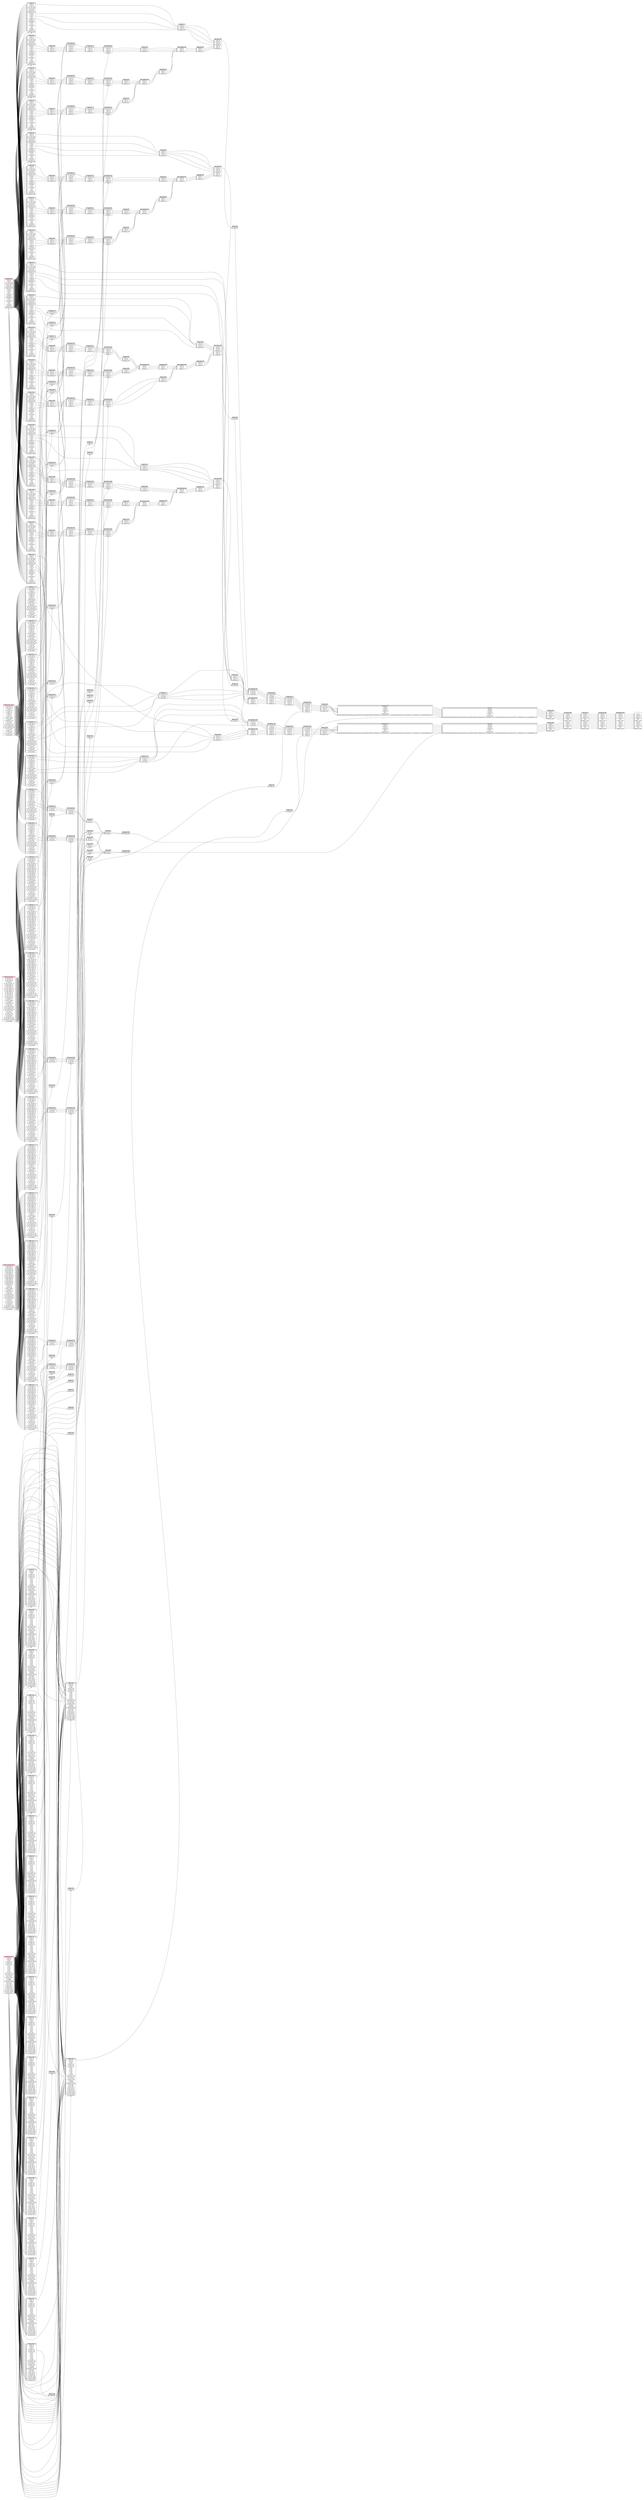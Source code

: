 // Automatically generated by TPCDSFlowTestSuite


digraph {
  graph [pad="0.5", nodesep="0.5", ranksep="2", fontname="Helvetica"];
  node [shape=plain]
  rankdir=LR;

  
"Aggregate_111" [label=<
<table border="1" cellborder="0" cellspacing="0">
  <tr><td bgcolor="lightgray" port="nodeName"><i>Aggregate_111</i></td></tr>
  <tr><td port="0">average_sales</td></tr>
</table>>];
     

"Aggregate_138" [label=<
<table border="1" cellborder="0" cellspacing="0">
  <tr><td bgcolor="lightgray" port="nodeName"><i>Aggregate_138</i></td></tr>
  <tr><td port="0">brand_id</td></tr>
<tr><td port="1">class_id</td></tr>
<tr><td port="2">category_id</td></tr>
</table>>];
     

"Aggregate_150" [label=<
<table border="1" cellborder="0" cellspacing="0">
  <tr><td bgcolor="lightgray" port="nodeName"><i>Aggregate_150</i></td></tr>
  <tr><td port="0">brand_id</td></tr>
<tr><td port="1">class_id</td></tr>
<tr><td port="2">category_id</td></tr>
</table>>];
     

"Aggregate_179" [label=<
<table border="1" cellborder="0" cellspacing="0">
  <tr><td bgcolor="lightgray" port="nodeName"><i>Aggregate_179</i></td></tr>
  <tr><td port="0">brand_id</td></tr>
<tr><td port="1">class_id</td></tr>
<tr><td port="2">category_id</td></tr>
</table>>];
     

"Aggregate_191" [label=<
<table border="1" cellborder="0" cellspacing="0">
  <tr><td bgcolor="lightgray" port="nodeName"><i>Aggregate_191</i></td></tr>
  <tr><td port="0">brand_id</td></tr>
<tr><td port="1">class_id</td></tr>
<tr><td port="2">category_id</td></tr>
</table>>];
     

"Aggregate_203" [label=<
<table border="1" cellborder="0" cellspacing="0">
  <tr><td bgcolor="lightgray" port="nodeName"><i>Aggregate_203</i></td></tr>
  <tr><td port="0">channel</td></tr>
<tr><td port="1">i_brand_id</td></tr>
<tr><td port="2">i_class_id</td></tr>
<tr><td port="3">i_category_id</td></tr>
<tr><td port="4">sales</td></tr>
<tr><td port="5">number_sales</td></tr>
<tr><td port="6">sum(CheckOverflow((promote_precision(cast(cast(ss_quantity#15969 as decimal(10,0)) as decimal(12,2))) * promote_precision(cast(ss_list_price#15971 as decimal(12,2)))), DecimalType(18,2)))</td></tr>
</table>>];
     

"Aggregate_224" [label=<
<table border="1" cellborder="0" cellspacing="0">
  <tr><td bgcolor="lightgray" port="nodeName"><i>Aggregate_224</i></td></tr>
  <tr><td port="0">average_sales</td></tr>
</table>>];
     

"Aggregate_25" [label=<
<table border="1" cellborder="0" cellspacing="0">
  <tr><td bgcolor="lightgray" port="nodeName"><i>Aggregate_25</i></td></tr>
  <tr><td port="0">brand_id</td></tr>
<tr><td port="1">class_id</td></tr>
<tr><td port="2">category_id</td></tr>
</table>>];
     

"Aggregate_37" [label=<
<table border="1" cellborder="0" cellspacing="0">
  <tr><td bgcolor="lightgray" port="nodeName"><i>Aggregate_37</i></td></tr>
  <tr><td port="0">brand_id</td></tr>
<tr><td port="1">class_id</td></tr>
<tr><td port="2">category_id</td></tr>
</table>>];
     

"Aggregate_66" [label=<
<table border="1" cellborder="0" cellspacing="0">
  <tr><td bgcolor="lightgray" port="nodeName"><i>Aggregate_66</i></td></tr>
  <tr><td port="0">brand_id</td></tr>
<tr><td port="1">class_id</td></tr>
<tr><td port="2">category_id</td></tr>
</table>>];
     

"Aggregate_78" [label=<
<table border="1" cellborder="0" cellspacing="0">
  <tr><td bgcolor="lightgray" port="nodeName"><i>Aggregate_78</i></td></tr>
  <tr><td port="0">brand_id</td></tr>
<tr><td port="1">class_id</td></tr>
<tr><td port="2">category_id</td></tr>
</table>>];
     

"Aggregate_90" [label=<
<table border="1" cellborder="0" cellspacing="0">
  <tr><td bgcolor="lightgray" port="nodeName"><i>Aggregate_90</i></td></tr>
  <tr><td port="0">channel</td></tr>
<tr><td port="1">i_brand_id</td></tr>
<tr><td port="2">i_class_id</td></tr>
<tr><td port="3">i_category_id</td></tr>
<tr><td port="4">sales</td></tr>
<tr><td port="5">number_sales</td></tr>
<tr><td port="6">sum(CheckOverflow((promote_precision(cast(cast(ss_quantity#15969 as decimal(10,0)) as decimal(12,2))) * promote_precision(cast(ss_list_price#15971 as decimal(12,2)))), DecimalType(18,2)))</td></tr>
</table>>];
     

"Filter_0" [label=<
<table border="1" cellborder="0" cellspacing="0">
  <tr><td bgcolor="lightgray" port="nodeName"><i>Filter_0</i></td></tr>
  <tr><td port="0">ss_sold_date_sk</td></tr>
<tr><td port="1">ss_sold_time_sk</td></tr>
<tr><td port="2">ss_item_sk</td></tr>
<tr><td port="3">ss_customer_sk</td></tr>
<tr><td port="4">ss_cdemo_sk</td></tr>
<tr><td port="5">ss_hdemo_sk</td></tr>
<tr><td port="6">ss_addr_sk</td></tr>
<tr><td port="7">ss_store_sk</td></tr>
<tr><td port="8">ss_promo_sk</td></tr>
<tr><td port="9">ss_ticket_number</td></tr>
<tr><td port="10">ss_quantity</td></tr>
<tr><td port="11">ss_wholesale_cost</td></tr>
<tr><td port="12">ss_list_price</td></tr>
<tr><td port="13">ss_sales_price</td></tr>
<tr><td port="14">ss_ext_discount_amt</td></tr>
<tr><td port="15">ss_ext_sales_price</td></tr>
<tr><td port="16">ss_ext_wholesale_cost</td></tr>
<tr><td port="17">ss_ext_list_price</td></tr>
<tr><td port="18">ss_ext_tax</td></tr>
<tr><td port="19">ss_coupon_amt</td></tr>
<tr><td port="20">ss_net_paid</td></tr>
<tr><td port="21">ss_net_paid_inc_tax</td></tr>
<tr><td port="22">ss_net_profit</td></tr>
</table>>];
     

"Filter_10" [label=<
<table border="1" cellborder="0" cellspacing="0">
  <tr><td bgcolor="lightgray" port="nodeName"><i>Filter_10</i></td></tr>
  <tr><td port="0">d_date_sk</td></tr>
<tr><td port="1">d_date_id</td></tr>
<tr><td port="2">d_date</td></tr>
<tr><td port="3">d_month_seq</td></tr>
<tr><td port="4">d_week_seq</td></tr>
<tr><td port="5">d_quarter_seq</td></tr>
<tr><td port="6">d_year</td></tr>
<tr><td port="7">d_dow</td></tr>
<tr><td port="8">d_moy</td></tr>
<tr><td port="9">d_dom</td></tr>
<tr><td port="10">d_qoy</td></tr>
<tr><td port="11">d_fy_year</td></tr>
<tr><td port="12">d_fy_quarter_seq</td></tr>
<tr><td port="13">d_fy_week_seq</td></tr>
<tr><td port="14">d_day_name</td></tr>
<tr><td port="15">d_quarter_name</td></tr>
<tr><td port="16">d_holiday</td></tr>
<tr><td port="17">d_weekend</td></tr>
<tr><td port="18">d_following_holiday</td></tr>
<tr><td port="19">d_first_dom</td></tr>
<tr><td port="20">d_last_dom</td></tr>
<tr><td port="21">d_same_day_ly</td></tr>
<tr><td port="22">d_same_day_lq</td></tr>
<tr><td port="23">d_current_day</td></tr>
<tr><td port="24">d_current_week</td></tr>
<tr><td port="25">d_current_month</td></tr>
<tr><td port="26">d_current_quarter</td></tr>
<tr><td port="27">d_current_year</td></tr>
</table>>];
     

"Filter_100" [label=<
<table border="1" cellborder="0" cellspacing="0">
  <tr><td bgcolor="lightgray" port="nodeName"><i>Filter_100</i></td></tr>
  <tr><td port="0">d_date_sk</td></tr>
<tr><td port="1">d_date_id</td></tr>
<tr><td port="2">d_date</td></tr>
<tr><td port="3">d_month_seq</td></tr>
<tr><td port="4">d_week_seq</td></tr>
<tr><td port="5">d_quarter_seq</td></tr>
<tr><td port="6">d_year</td></tr>
<tr><td port="7">d_dow</td></tr>
<tr><td port="8">d_moy</td></tr>
<tr><td port="9">d_dom</td></tr>
<tr><td port="10">d_qoy</td></tr>
<tr><td port="11">d_fy_year</td></tr>
<tr><td port="12">d_fy_quarter_seq</td></tr>
<tr><td port="13">d_fy_week_seq</td></tr>
<tr><td port="14">d_day_name</td></tr>
<tr><td port="15">d_quarter_name</td></tr>
<tr><td port="16">d_holiday</td></tr>
<tr><td port="17">d_weekend</td></tr>
<tr><td port="18">d_following_holiday</td></tr>
<tr><td port="19">d_first_dom</td></tr>
<tr><td port="20">d_last_dom</td></tr>
<tr><td port="21">d_same_day_ly</td></tr>
<tr><td port="22">d_same_day_lq</td></tr>
<tr><td port="23">d_current_day</td></tr>
<tr><td port="24">d_current_week</td></tr>
<tr><td port="25">d_current_month</td></tr>
<tr><td port="26">d_current_quarter</td></tr>
<tr><td port="27">d_current_year</td></tr>
</table>>];
     

"Filter_104" [label=<
<table border="1" cellborder="0" cellspacing="0">
  <tr><td bgcolor="lightgray" port="nodeName"><i>Filter_104</i></td></tr>
  <tr><td port="0">ws_sold_date_sk</td></tr>
<tr><td port="1">ws_sold_time_sk</td></tr>
<tr><td port="2">ws_ship_date_sk</td></tr>
<tr><td port="3">ws_item_sk</td></tr>
<tr><td port="4">ws_bill_customer_sk</td></tr>
<tr><td port="5">ws_bill_cdemo_sk</td></tr>
<tr><td port="6">ws_bill_hdemo_sk</td></tr>
<tr><td port="7">ws_bill_addr_sk</td></tr>
<tr><td port="8">ws_ship_customer_sk</td></tr>
<tr><td port="9">ws_ship_cdemo_sk</td></tr>
<tr><td port="10">ws_ship_hdemo_sk</td></tr>
<tr><td port="11">ws_ship_addr_sk</td></tr>
<tr><td port="12">ws_web_page_sk</td></tr>
<tr><td port="13">ws_web_site_sk</td></tr>
<tr><td port="14">ws_ship_mode_sk</td></tr>
<tr><td port="15">ws_warehouse_sk</td></tr>
<tr><td port="16">ws_promo_sk</td></tr>
<tr><td port="17">ws_order_number</td></tr>
<tr><td port="18">ws_quantity</td></tr>
<tr><td port="19">ws_wholesale_cost</td></tr>
<tr><td port="20">ws_list_price</td></tr>
<tr><td port="21">ws_sales_price</td></tr>
<tr><td port="22">ws_ext_discount_amt</td></tr>
<tr><td port="23">ws_ext_sales_price</td></tr>
<tr><td port="24">ws_ext_wholesale_cost</td></tr>
<tr><td port="25">ws_ext_list_price</td></tr>
<tr><td port="26">ws_ext_tax</td></tr>
<tr><td port="27">ws_coupon_amt</td></tr>
<tr><td port="28">ws_ext_ship_cost</td></tr>
<tr><td port="29">ws_net_paid</td></tr>
<tr><td port="30">ws_net_paid_inc_tax</td></tr>
<tr><td port="31">ws_net_paid_inc_ship</td></tr>
<tr><td port="32">ws_net_paid_inc_ship_tax</td></tr>
<tr><td port="33">ws_net_profit</td></tr>
</table>>];
     

"Filter_106" [label=<
<table border="1" cellborder="0" cellspacing="0">
  <tr><td bgcolor="lightgray" port="nodeName"><i>Filter_106</i></td></tr>
  <tr><td port="0">d_date_sk</td></tr>
<tr><td port="1">d_date_id</td></tr>
<tr><td port="2">d_date</td></tr>
<tr><td port="3">d_month_seq</td></tr>
<tr><td port="4">d_week_seq</td></tr>
<tr><td port="5">d_quarter_seq</td></tr>
<tr><td port="6">d_year</td></tr>
<tr><td port="7">d_dow</td></tr>
<tr><td port="8">d_moy</td></tr>
<tr><td port="9">d_dom</td></tr>
<tr><td port="10">d_qoy</td></tr>
<tr><td port="11">d_fy_year</td></tr>
<tr><td port="12">d_fy_quarter_seq</td></tr>
<tr><td port="13">d_fy_week_seq</td></tr>
<tr><td port="14">d_day_name</td></tr>
<tr><td port="15">d_quarter_name</td></tr>
<tr><td port="16">d_holiday</td></tr>
<tr><td port="17">d_weekend</td></tr>
<tr><td port="18">d_following_holiday</td></tr>
<tr><td port="19">d_first_dom</td></tr>
<tr><td port="20">d_last_dom</td></tr>
<tr><td port="21">d_same_day_ly</td></tr>
<tr><td port="22">d_same_day_lq</td></tr>
<tr><td port="23">d_current_day</td></tr>
<tr><td port="24">d_current_week</td></tr>
<tr><td port="25">d_current_month</td></tr>
<tr><td port="26">d_current_quarter</td></tr>
<tr><td port="27">d_current_year</td></tr>
</table>>];
     

"Filter_113" [label=<
<table border="1" cellborder="0" cellspacing="0">
  <tr><td bgcolor="lightgray" port="nodeName"><i>Filter_113</i></td></tr>
  <tr><td port="0">ss_sold_date_sk</td></tr>
<tr><td port="1">ss_sold_time_sk</td></tr>
<tr><td port="2">ss_item_sk</td></tr>
<tr><td port="3">ss_customer_sk</td></tr>
<tr><td port="4">ss_cdemo_sk</td></tr>
<tr><td port="5">ss_hdemo_sk</td></tr>
<tr><td port="6">ss_addr_sk</td></tr>
<tr><td port="7">ss_store_sk</td></tr>
<tr><td port="8">ss_promo_sk</td></tr>
<tr><td port="9">ss_ticket_number</td></tr>
<tr><td port="10">ss_quantity</td></tr>
<tr><td port="11">ss_wholesale_cost</td></tr>
<tr><td port="12">ss_list_price</td></tr>
<tr><td port="13">ss_sales_price</td></tr>
<tr><td port="14">ss_ext_discount_amt</td></tr>
<tr><td port="15">ss_ext_sales_price</td></tr>
<tr><td port="16">ss_ext_wholesale_cost</td></tr>
<tr><td port="17">ss_ext_list_price</td></tr>
<tr><td port="18">ss_ext_tax</td></tr>
<tr><td port="19">ss_coupon_amt</td></tr>
<tr><td port="20">ss_net_paid</td></tr>
<tr><td port="21">ss_net_paid_inc_tax</td></tr>
<tr><td port="22">ss_net_profit</td></tr>
</table>>];
     

"Filter_115" [label=<
<table border="1" cellborder="0" cellspacing="0">
  <tr><td bgcolor="lightgray" port="nodeName"><i>Filter_115</i></td></tr>
  <tr><td port="0">i_item_sk</td></tr>
<tr><td port="1">i_item_id</td></tr>
<tr><td port="2">i_rec_start_date</td></tr>
<tr><td port="3">i_rec_end_date</td></tr>
<tr><td port="4">i_item_desc</td></tr>
<tr><td port="5">i_current_price</td></tr>
<tr><td port="6">i_wholesale_cost</td></tr>
<tr><td port="7">i_brand_id</td></tr>
<tr><td port="8">i_brand</td></tr>
<tr><td port="9">i_class_id</td></tr>
<tr><td port="10">i_class</td></tr>
<tr><td port="11">i_category_id</td></tr>
<tr><td port="12">i_category</td></tr>
<tr><td port="13">i_manufact_id</td></tr>
<tr><td port="14">i_manufact</td></tr>
<tr><td port="15">i_size</td></tr>
<tr><td port="16">i_formulation</td></tr>
<tr><td port="17">i_color</td></tr>
<tr><td port="18">i_units</td></tr>
<tr><td port="19">i_container</td></tr>
<tr><td port="20">i_manager_id</td></tr>
<tr><td port="21">i_product_name</td></tr>
</table>>];
     

"Filter_117" [label=<
<table border="1" cellborder="0" cellspacing="0">
  <tr><td bgcolor="lightgray" port="nodeName"><i>Filter_117</i></td></tr>
  <tr><td port="0">ss_sold_date_sk</td></tr>
<tr><td port="1">ss_sold_time_sk</td></tr>
<tr><td port="2">ss_item_sk</td></tr>
<tr><td port="3">ss_customer_sk</td></tr>
<tr><td port="4">ss_cdemo_sk</td></tr>
<tr><td port="5">ss_hdemo_sk</td></tr>
<tr><td port="6">ss_addr_sk</td></tr>
<tr><td port="7">ss_store_sk</td></tr>
<tr><td port="8">ss_promo_sk</td></tr>
<tr><td port="9">ss_ticket_number</td></tr>
<tr><td port="10">ss_quantity</td></tr>
<tr><td port="11">ss_wholesale_cost</td></tr>
<tr><td port="12">ss_list_price</td></tr>
<tr><td port="13">ss_sales_price</td></tr>
<tr><td port="14">ss_ext_discount_amt</td></tr>
<tr><td port="15">ss_ext_sales_price</td></tr>
<tr><td port="16">ss_ext_wholesale_cost</td></tr>
<tr><td port="17">ss_ext_list_price</td></tr>
<tr><td port="18">ss_ext_tax</td></tr>
<tr><td port="19">ss_coupon_amt</td></tr>
<tr><td port="20">ss_net_paid</td></tr>
<tr><td port="21">ss_net_paid_inc_tax</td></tr>
<tr><td port="22">ss_net_profit</td></tr>
</table>>];
     

"Filter_119" [label=<
<table border="1" cellborder="0" cellspacing="0">
  <tr><td bgcolor="lightgray" port="nodeName"><i>Filter_119</i></td></tr>
  <tr><td port="0">i_item_sk</td></tr>
<tr><td port="1">i_item_id</td></tr>
<tr><td port="2">i_rec_start_date</td></tr>
<tr><td port="3">i_rec_end_date</td></tr>
<tr><td port="4">i_item_desc</td></tr>
<tr><td port="5">i_current_price</td></tr>
<tr><td port="6">i_wholesale_cost</td></tr>
<tr><td port="7">i_brand_id</td></tr>
<tr><td port="8">i_brand</td></tr>
<tr><td port="9">i_class_id</td></tr>
<tr><td port="10">i_class</td></tr>
<tr><td port="11">i_category_id</td></tr>
<tr><td port="12">i_category</td></tr>
<tr><td port="13">i_manufact_id</td></tr>
<tr><td port="14">i_manufact</td></tr>
<tr><td port="15">i_size</td></tr>
<tr><td port="16">i_formulation</td></tr>
<tr><td port="17">i_color</td></tr>
<tr><td port="18">i_units</td></tr>
<tr><td port="19">i_container</td></tr>
<tr><td port="20">i_manager_id</td></tr>
<tr><td port="21">i_product_name</td></tr>
</table>>];
     

"Filter_123" [label=<
<table border="1" cellborder="0" cellspacing="0">
  <tr><td bgcolor="lightgray" port="nodeName"><i>Filter_123</i></td></tr>
  <tr><td port="0">d_date_sk</td></tr>
<tr><td port="1">d_date_id</td></tr>
<tr><td port="2">d_date</td></tr>
<tr><td port="3">d_month_seq</td></tr>
<tr><td port="4">d_week_seq</td></tr>
<tr><td port="5">d_quarter_seq</td></tr>
<tr><td port="6">d_year</td></tr>
<tr><td port="7">d_dow</td></tr>
<tr><td port="8">d_moy</td></tr>
<tr><td port="9">d_dom</td></tr>
<tr><td port="10">d_qoy</td></tr>
<tr><td port="11">d_fy_year</td></tr>
<tr><td port="12">d_fy_quarter_seq</td></tr>
<tr><td port="13">d_fy_week_seq</td></tr>
<tr><td port="14">d_day_name</td></tr>
<tr><td port="15">d_quarter_name</td></tr>
<tr><td port="16">d_holiday</td></tr>
<tr><td port="17">d_weekend</td></tr>
<tr><td port="18">d_following_holiday</td></tr>
<tr><td port="19">d_first_dom</td></tr>
<tr><td port="20">d_last_dom</td></tr>
<tr><td port="21">d_same_day_ly</td></tr>
<tr><td port="22">d_same_day_lq</td></tr>
<tr><td port="23">d_current_day</td></tr>
<tr><td port="24">d_current_week</td></tr>
<tr><td port="25">d_current_month</td></tr>
<tr><td port="26">d_current_quarter</td></tr>
<tr><td port="27">d_current_year</td></tr>
</table>>];
     

"Filter_127" [label=<
<table border="1" cellborder="0" cellspacing="0">
  <tr><td bgcolor="lightgray" port="nodeName"><i>Filter_127</i></td></tr>
  <tr><td port="0">cs_sold_date_sk</td></tr>
<tr><td port="1">cs_sold_time_sk</td></tr>
<tr><td port="2">cs_ship_date_sk</td></tr>
<tr><td port="3">cs_bill_customer_sk</td></tr>
<tr><td port="4">cs_bill_cdemo_sk</td></tr>
<tr><td port="5">cs_bill_hdemo_sk</td></tr>
<tr><td port="6">cs_bill_addr_sk</td></tr>
<tr><td port="7">cs_ship_customer_sk</td></tr>
<tr><td port="8">cs_ship_cdemo_sk</td></tr>
<tr><td port="9">cs_ship_hdemo_sk</td></tr>
<tr><td port="10">cs_ship_addr_sk</td></tr>
<tr><td port="11">cs_call_center_sk</td></tr>
<tr><td port="12">cs_catalog_page_sk</td></tr>
<tr><td port="13">cs_ship_mode_sk</td></tr>
<tr><td port="14">cs_warehouse_sk</td></tr>
<tr><td port="15">cs_item_sk</td></tr>
<tr><td port="16">cs_promo_sk</td></tr>
<tr><td port="17">cs_order_number</td></tr>
<tr><td port="18">cs_quantity</td></tr>
<tr><td port="19">cs_wholesale_cost</td></tr>
<tr><td port="20">cs_list_price</td></tr>
<tr><td port="21">cs_sales_price</td></tr>
<tr><td port="22">cs_ext_discount_amt</td></tr>
<tr><td port="23">cs_ext_sales_price</td></tr>
<tr><td port="24">cs_ext_wholesale_cost</td></tr>
<tr><td port="25">cs_ext_list_price</td></tr>
<tr><td port="26">cs_ext_tax</td></tr>
<tr><td port="27">cs_coupon_amt</td></tr>
<tr><td port="28">cs_ext_ship_cost</td></tr>
<tr><td port="29">cs_net_paid</td></tr>
<tr><td port="30">cs_net_paid_inc_tax</td></tr>
<tr><td port="31">cs_net_paid_inc_ship</td></tr>
<tr><td port="32">cs_net_paid_inc_ship_tax</td></tr>
<tr><td port="33">cs_net_profit</td></tr>
</table>>];
     

"Filter_129" [label=<
<table border="1" cellborder="0" cellspacing="0">
  <tr><td bgcolor="lightgray" port="nodeName"><i>Filter_129</i></td></tr>
  <tr><td port="0">i_item_sk</td></tr>
<tr><td port="1">i_item_id</td></tr>
<tr><td port="2">i_rec_start_date</td></tr>
<tr><td port="3">i_rec_end_date</td></tr>
<tr><td port="4">i_item_desc</td></tr>
<tr><td port="5">i_current_price</td></tr>
<tr><td port="6">i_wholesale_cost</td></tr>
<tr><td port="7">i_brand_id</td></tr>
<tr><td port="8">i_brand</td></tr>
<tr><td port="9">i_class_id</td></tr>
<tr><td port="10">i_class</td></tr>
<tr><td port="11">i_category_id</td></tr>
<tr><td port="12">i_category</td></tr>
<tr><td port="13">i_manufact_id</td></tr>
<tr><td port="14">i_manufact</td></tr>
<tr><td port="15">i_size</td></tr>
<tr><td port="16">i_formulation</td></tr>
<tr><td port="17">i_color</td></tr>
<tr><td port="18">i_units</td></tr>
<tr><td port="19">i_container</td></tr>
<tr><td port="20">i_manager_id</td></tr>
<tr><td port="21">i_product_name</td></tr>
</table>>];
     

"Filter_133" [label=<
<table border="1" cellborder="0" cellspacing="0">
  <tr><td bgcolor="lightgray" port="nodeName"><i>Filter_133</i></td></tr>
  <tr><td port="0">d_date_sk</td></tr>
<tr><td port="1">d_date_id</td></tr>
<tr><td port="2">d_date</td></tr>
<tr><td port="3">d_month_seq</td></tr>
<tr><td port="4">d_week_seq</td></tr>
<tr><td port="5">d_quarter_seq</td></tr>
<tr><td port="6">d_year</td></tr>
<tr><td port="7">d_dow</td></tr>
<tr><td port="8">d_moy</td></tr>
<tr><td port="9">d_dom</td></tr>
<tr><td port="10">d_qoy</td></tr>
<tr><td port="11">d_fy_year</td></tr>
<tr><td port="12">d_fy_quarter_seq</td></tr>
<tr><td port="13">d_fy_week_seq</td></tr>
<tr><td port="14">d_day_name</td></tr>
<tr><td port="15">d_quarter_name</td></tr>
<tr><td port="16">d_holiday</td></tr>
<tr><td port="17">d_weekend</td></tr>
<tr><td port="18">d_following_holiday</td></tr>
<tr><td port="19">d_first_dom</td></tr>
<tr><td port="20">d_last_dom</td></tr>
<tr><td port="21">d_same_day_ly</td></tr>
<tr><td port="22">d_same_day_lq</td></tr>
<tr><td port="23">d_current_day</td></tr>
<tr><td port="24">d_current_week</td></tr>
<tr><td port="25">d_current_month</td></tr>
<tr><td port="26">d_current_quarter</td></tr>
<tr><td port="27">d_current_year</td></tr>
</table>>];
     

"Filter_139" [label=<
<table border="1" cellborder="0" cellspacing="0">
  <tr><td bgcolor="lightgray" port="nodeName"><i>Filter_139</i></td></tr>
  <tr><td port="0">ws_sold_date_sk</td></tr>
<tr><td port="1">ws_sold_time_sk</td></tr>
<tr><td port="2">ws_ship_date_sk</td></tr>
<tr><td port="3">ws_item_sk</td></tr>
<tr><td port="4">ws_bill_customer_sk</td></tr>
<tr><td port="5">ws_bill_cdemo_sk</td></tr>
<tr><td port="6">ws_bill_hdemo_sk</td></tr>
<tr><td port="7">ws_bill_addr_sk</td></tr>
<tr><td port="8">ws_ship_customer_sk</td></tr>
<tr><td port="9">ws_ship_cdemo_sk</td></tr>
<tr><td port="10">ws_ship_hdemo_sk</td></tr>
<tr><td port="11">ws_ship_addr_sk</td></tr>
<tr><td port="12">ws_web_page_sk</td></tr>
<tr><td port="13">ws_web_site_sk</td></tr>
<tr><td port="14">ws_ship_mode_sk</td></tr>
<tr><td port="15">ws_warehouse_sk</td></tr>
<tr><td port="16">ws_promo_sk</td></tr>
<tr><td port="17">ws_order_number</td></tr>
<tr><td port="18">ws_quantity</td></tr>
<tr><td port="19">ws_wholesale_cost</td></tr>
<tr><td port="20">ws_list_price</td></tr>
<tr><td port="21">ws_sales_price</td></tr>
<tr><td port="22">ws_ext_discount_amt</td></tr>
<tr><td port="23">ws_ext_sales_price</td></tr>
<tr><td port="24">ws_ext_wholesale_cost</td></tr>
<tr><td port="25">ws_ext_list_price</td></tr>
<tr><td port="26">ws_ext_tax</td></tr>
<tr><td port="27">ws_coupon_amt</td></tr>
<tr><td port="28">ws_ext_ship_cost</td></tr>
<tr><td port="29">ws_net_paid</td></tr>
<tr><td port="30">ws_net_paid_inc_tax</td></tr>
<tr><td port="31">ws_net_paid_inc_ship</td></tr>
<tr><td port="32">ws_net_paid_inc_ship_tax</td></tr>
<tr><td port="33">ws_net_profit</td></tr>
</table>>];
     

"Filter_14" [label=<
<table border="1" cellborder="0" cellspacing="0">
  <tr><td bgcolor="lightgray" port="nodeName"><i>Filter_14</i></td></tr>
  <tr><td port="0">cs_sold_date_sk</td></tr>
<tr><td port="1">cs_sold_time_sk</td></tr>
<tr><td port="2">cs_ship_date_sk</td></tr>
<tr><td port="3">cs_bill_customer_sk</td></tr>
<tr><td port="4">cs_bill_cdemo_sk</td></tr>
<tr><td port="5">cs_bill_hdemo_sk</td></tr>
<tr><td port="6">cs_bill_addr_sk</td></tr>
<tr><td port="7">cs_ship_customer_sk</td></tr>
<tr><td port="8">cs_ship_cdemo_sk</td></tr>
<tr><td port="9">cs_ship_hdemo_sk</td></tr>
<tr><td port="10">cs_ship_addr_sk</td></tr>
<tr><td port="11">cs_call_center_sk</td></tr>
<tr><td port="12">cs_catalog_page_sk</td></tr>
<tr><td port="13">cs_ship_mode_sk</td></tr>
<tr><td port="14">cs_warehouse_sk</td></tr>
<tr><td port="15">cs_item_sk</td></tr>
<tr><td port="16">cs_promo_sk</td></tr>
<tr><td port="17">cs_order_number</td></tr>
<tr><td port="18">cs_quantity</td></tr>
<tr><td port="19">cs_wholesale_cost</td></tr>
<tr><td port="20">cs_list_price</td></tr>
<tr><td port="21">cs_sales_price</td></tr>
<tr><td port="22">cs_ext_discount_amt</td></tr>
<tr><td port="23">cs_ext_sales_price</td></tr>
<tr><td port="24">cs_ext_wholesale_cost</td></tr>
<tr><td port="25">cs_ext_list_price</td></tr>
<tr><td port="26">cs_ext_tax</td></tr>
<tr><td port="27">cs_coupon_amt</td></tr>
<tr><td port="28">cs_ext_ship_cost</td></tr>
<tr><td port="29">cs_net_paid</td></tr>
<tr><td port="30">cs_net_paid_inc_tax</td></tr>
<tr><td port="31">cs_net_paid_inc_ship</td></tr>
<tr><td port="32">cs_net_paid_inc_ship_tax</td></tr>
<tr><td port="33">cs_net_profit</td></tr>
</table>>];
     

"Filter_141" [label=<
<table border="1" cellborder="0" cellspacing="0">
  <tr><td bgcolor="lightgray" port="nodeName"><i>Filter_141</i></td></tr>
  <tr><td port="0">i_item_sk</td></tr>
<tr><td port="1">i_item_id</td></tr>
<tr><td port="2">i_rec_start_date</td></tr>
<tr><td port="3">i_rec_end_date</td></tr>
<tr><td port="4">i_item_desc</td></tr>
<tr><td port="5">i_current_price</td></tr>
<tr><td port="6">i_wholesale_cost</td></tr>
<tr><td port="7">i_brand_id</td></tr>
<tr><td port="8">i_brand</td></tr>
<tr><td port="9">i_class_id</td></tr>
<tr><td port="10">i_class</td></tr>
<tr><td port="11">i_category_id</td></tr>
<tr><td port="12">i_category</td></tr>
<tr><td port="13">i_manufact_id</td></tr>
<tr><td port="14">i_manufact</td></tr>
<tr><td port="15">i_size</td></tr>
<tr><td port="16">i_formulation</td></tr>
<tr><td port="17">i_color</td></tr>
<tr><td port="18">i_units</td></tr>
<tr><td port="19">i_container</td></tr>
<tr><td port="20">i_manager_id</td></tr>
<tr><td port="21">i_product_name</td></tr>
</table>>];
     

"Filter_145" [label=<
<table border="1" cellborder="0" cellspacing="0">
  <tr><td bgcolor="lightgray" port="nodeName"><i>Filter_145</i></td></tr>
  <tr><td port="0">d_date_sk</td></tr>
<tr><td port="1">d_date_id</td></tr>
<tr><td port="2">d_date</td></tr>
<tr><td port="3">d_month_seq</td></tr>
<tr><td port="4">d_week_seq</td></tr>
<tr><td port="5">d_quarter_seq</td></tr>
<tr><td port="6">d_year</td></tr>
<tr><td port="7">d_dow</td></tr>
<tr><td port="8">d_moy</td></tr>
<tr><td port="9">d_dom</td></tr>
<tr><td port="10">d_qoy</td></tr>
<tr><td port="11">d_fy_year</td></tr>
<tr><td port="12">d_fy_quarter_seq</td></tr>
<tr><td port="13">d_fy_week_seq</td></tr>
<tr><td port="14">d_day_name</td></tr>
<tr><td port="15">d_quarter_name</td></tr>
<tr><td port="16">d_holiday</td></tr>
<tr><td port="17">d_weekend</td></tr>
<tr><td port="18">d_following_holiday</td></tr>
<tr><td port="19">d_first_dom</td></tr>
<tr><td port="20">d_last_dom</td></tr>
<tr><td port="21">d_same_day_ly</td></tr>
<tr><td port="22">d_same_day_lq</td></tr>
<tr><td port="23">d_current_day</td></tr>
<tr><td port="24">d_current_week</td></tr>
<tr><td port="25">d_current_month</td></tr>
<tr><td port="26">d_current_quarter</td></tr>
<tr><td port="27">d_current_year</td></tr>
</table>>];
     

"Filter_154" [label=<
<table border="1" cellborder="0" cellspacing="0">
  <tr><td bgcolor="lightgray" port="nodeName"><i>Filter_154</i></td></tr>
  <tr><td port="0">i_item_sk</td></tr>
<tr><td port="1">i_item_id</td></tr>
<tr><td port="2">i_rec_start_date</td></tr>
<tr><td port="3">i_rec_end_date</td></tr>
<tr><td port="4">i_item_desc</td></tr>
<tr><td port="5">i_current_price</td></tr>
<tr><td port="6">i_wholesale_cost</td></tr>
<tr><td port="7">i_brand_id</td></tr>
<tr><td port="8">i_brand</td></tr>
<tr><td port="9">i_class_id</td></tr>
<tr><td port="10">i_class</td></tr>
<tr><td port="11">i_category_id</td></tr>
<tr><td port="12">i_category</td></tr>
<tr><td port="13">i_manufact_id</td></tr>
<tr><td port="14">i_manufact</td></tr>
<tr><td port="15">i_size</td></tr>
<tr><td port="16">i_formulation</td></tr>
<tr><td port="17">i_color</td></tr>
<tr><td port="18">i_units</td></tr>
<tr><td port="19">i_container</td></tr>
<tr><td port="20">i_manager_id</td></tr>
<tr><td port="21">i_product_name</td></tr>
</table>>];
     

"Filter_156" [label=<
<table border="1" cellborder="0" cellspacing="0">
  <tr><td bgcolor="lightgray" port="nodeName"><i>Filter_156</i></td></tr>
  <tr><td port="0">i_item_sk</td></tr>
<tr><td port="1">i_item_id</td></tr>
<tr><td port="2">i_rec_start_date</td></tr>
<tr><td port="3">i_rec_end_date</td></tr>
<tr><td port="4">i_item_desc</td></tr>
<tr><td port="5">i_current_price</td></tr>
<tr><td port="6">i_wholesale_cost</td></tr>
<tr><td port="7">i_brand_id</td></tr>
<tr><td port="8">i_brand</td></tr>
<tr><td port="9">i_class_id</td></tr>
<tr><td port="10">i_class</td></tr>
<tr><td port="11">i_category_id</td></tr>
<tr><td port="12">i_category</td></tr>
<tr><td port="13">i_manufact_id</td></tr>
<tr><td port="14">i_manufact</td></tr>
<tr><td port="15">i_size</td></tr>
<tr><td port="16">i_formulation</td></tr>
<tr><td port="17">i_color</td></tr>
<tr><td port="18">i_units</td></tr>
<tr><td port="19">i_container</td></tr>
<tr><td port="20">i_manager_id</td></tr>
<tr><td port="21">i_product_name</td></tr>
</table>>];
     

"Filter_158" [label=<
<table border="1" cellborder="0" cellspacing="0">
  <tr><td bgcolor="lightgray" port="nodeName"><i>Filter_158</i></td></tr>
  <tr><td port="0">ss_sold_date_sk</td></tr>
<tr><td port="1">ss_sold_time_sk</td></tr>
<tr><td port="2">ss_item_sk</td></tr>
<tr><td port="3">ss_customer_sk</td></tr>
<tr><td port="4">ss_cdemo_sk</td></tr>
<tr><td port="5">ss_hdemo_sk</td></tr>
<tr><td port="6">ss_addr_sk</td></tr>
<tr><td port="7">ss_store_sk</td></tr>
<tr><td port="8">ss_promo_sk</td></tr>
<tr><td port="9">ss_ticket_number</td></tr>
<tr><td port="10">ss_quantity</td></tr>
<tr><td port="11">ss_wholesale_cost</td></tr>
<tr><td port="12">ss_list_price</td></tr>
<tr><td port="13">ss_sales_price</td></tr>
<tr><td port="14">ss_ext_discount_amt</td></tr>
<tr><td port="15">ss_ext_sales_price</td></tr>
<tr><td port="16">ss_ext_wholesale_cost</td></tr>
<tr><td port="17">ss_ext_list_price</td></tr>
<tr><td port="18">ss_ext_tax</td></tr>
<tr><td port="19">ss_coupon_amt</td></tr>
<tr><td port="20">ss_net_paid</td></tr>
<tr><td port="21">ss_net_paid_inc_tax</td></tr>
<tr><td port="22">ss_net_profit</td></tr>
</table>>];
     

"Filter_16" [label=<
<table border="1" cellborder="0" cellspacing="0">
  <tr><td bgcolor="lightgray" port="nodeName"><i>Filter_16</i></td></tr>
  <tr><td port="0">i_item_sk</td></tr>
<tr><td port="1">i_item_id</td></tr>
<tr><td port="2">i_rec_start_date</td></tr>
<tr><td port="3">i_rec_end_date</td></tr>
<tr><td port="4">i_item_desc</td></tr>
<tr><td port="5">i_current_price</td></tr>
<tr><td port="6">i_wholesale_cost</td></tr>
<tr><td port="7">i_brand_id</td></tr>
<tr><td port="8">i_brand</td></tr>
<tr><td port="9">i_class_id</td></tr>
<tr><td port="10">i_class</td></tr>
<tr><td port="11">i_category_id</td></tr>
<tr><td port="12">i_category</td></tr>
<tr><td port="13">i_manufact_id</td></tr>
<tr><td port="14">i_manufact</td></tr>
<tr><td port="15">i_size</td></tr>
<tr><td port="16">i_formulation</td></tr>
<tr><td port="17">i_color</td></tr>
<tr><td port="18">i_units</td></tr>
<tr><td port="19">i_container</td></tr>
<tr><td port="20">i_manager_id</td></tr>
<tr><td port="21">i_product_name</td></tr>
</table>>];
     

"Filter_160" [label=<
<table border="1" cellborder="0" cellspacing="0">
  <tr><td bgcolor="lightgray" port="nodeName"><i>Filter_160</i></td></tr>
  <tr><td port="0">i_item_sk</td></tr>
<tr><td port="1">i_item_id</td></tr>
<tr><td port="2">i_rec_start_date</td></tr>
<tr><td port="3">i_rec_end_date</td></tr>
<tr><td port="4">i_item_desc</td></tr>
<tr><td port="5">i_current_price</td></tr>
<tr><td port="6">i_wholesale_cost</td></tr>
<tr><td port="7">i_brand_id</td></tr>
<tr><td port="8">i_brand</td></tr>
<tr><td port="9">i_class_id</td></tr>
<tr><td port="10">i_class</td></tr>
<tr><td port="11">i_category_id</td></tr>
<tr><td port="12">i_category</td></tr>
<tr><td port="13">i_manufact_id</td></tr>
<tr><td port="14">i_manufact</td></tr>
<tr><td port="15">i_size</td></tr>
<tr><td port="16">i_formulation</td></tr>
<tr><td port="17">i_color</td></tr>
<tr><td port="18">i_units</td></tr>
<tr><td port="19">i_container</td></tr>
<tr><td port="20">i_manager_id</td></tr>
<tr><td port="21">i_product_name</td></tr>
</table>>];
     

"Filter_164" [label=<
<table border="1" cellborder="0" cellspacing="0">
  <tr><td bgcolor="lightgray" port="nodeName"><i>Filter_164</i></td></tr>
  <tr><td port="0">d_date_sk</td></tr>
<tr><td port="1">d_date_id</td></tr>
<tr><td port="2">d_date</td></tr>
<tr><td port="3">d_month_seq</td></tr>
<tr><td port="4">d_week_seq</td></tr>
<tr><td port="5">d_quarter_seq</td></tr>
<tr><td port="6">d_year</td></tr>
<tr><td port="7">d_dow</td></tr>
<tr><td port="8">d_moy</td></tr>
<tr><td port="9">d_dom</td></tr>
<tr><td port="10">d_qoy</td></tr>
<tr><td port="11">d_fy_year</td></tr>
<tr><td port="12">d_fy_quarter_seq</td></tr>
<tr><td port="13">d_fy_week_seq</td></tr>
<tr><td port="14">d_day_name</td></tr>
<tr><td port="15">d_quarter_name</td></tr>
<tr><td port="16">d_holiday</td></tr>
<tr><td port="17">d_weekend</td></tr>
<tr><td port="18">d_following_holiday</td></tr>
<tr><td port="19">d_first_dom</td></tr>
<tr><td port="20">d_last_dom</td></tr>
<tr><td port="21">d_same_day_ly</td></tr>
<tr><td port="22">d_same_day_lq</td></tr>
<tr><td port="23">d_current_day</td></tr>
<tr><td port="24">d_current_week</td></tr>
<tr><td port="25">d_current_month</td></tr>
<tr><td port="26">d_current_quarter</td></tr>
<tr><td port="27">d_current_year</td></tr>
</table>>];
     

"Filter_168" [label=<
<table border="1" cellborder="0" cellspacing="0">
  <tr><td bgcolor="lightgray" port="nodeName"><i>Filter_168</i></td></tr>
  <tr><td port="0">cs_sold_date_sk</td></tr>
<tr><td port="1">cs_sold_time_sk</td></tr>
<tr><td port="2">cs_ship_date_sk</td></tr>
<tr><td port="3">cs_bill_customer_sk</td></tr>
<tr><td port="4">cs_bill_cdemo_sk</td></tr>
<tr><td port="5">cs_bill_hdemo_sk</td></tr>
<tr><td port="6">cs_bill_addr_sk</td></tr>
<tr><td port="7">cs_ship_customer_sk</td></tr>
<tr><td port="8">cs_ship_cdemo_sk</td></tr>
<tr><td port="9">cs_ship_hdemo_sk</td></tr>
<tr><td port="10">cs_ship_addr_sk</td></tr>
<tr><td port="11">cs_call_center_sk</td></tr>
<tr><td port="12">cs_catalog_page_sk</td></tr>
<tr><td port="13">cs_ship_mode_sk</td></tr>
<tr><td port="14">cs_warehouse_sk</td></tr>
<tr><td port="15">cs_item_sk</td></tr>
<tr><td port="16">cs_promo_sk</td></tr>
<tr><td port="17">cs_order_number</td></tr>
<tr><td port="18">cs_quantity</td></tr>
<tr><td port="19">cs_wholesale_cost</td></tr>
<tr><td port="20">cs_list_price</td></tr>
<tr><td port="21">cs_sales_price</td></tr>
<tr><td port="22">cs_ext_discount_amt</td></tr>
<tr><td port="23">cs_ext_sales_price</td></tr>
<tr><td port="24">cs_ext_wholesale_cost</td></tr>
<tr><td port="25">cs_ext_list_price</td></tr>
<tr><td port="26">cs_ext_tax</td></tr>
<tr><td port="27">cs_coupon_amt</td></tr>
<tr><td port="28">cs_ext_ship_cost</td></tr>
<tr><td port="29">cs_net_paid</td></tr>
<tr><td port="30">cs_net_paid_inc_tax</td></tr>
<tr><td port="31">cs_net_paid_inc_ship</td></tr>
<tr><td port="32">cs_net_paid_inc_ship_tax</td></tr>
<tr><td port="33">cs_net_profit</td></tr>
</table>>];
     

"Filter_170" [label=<
<table border="1" cellborder="0" cellspacing="0">
  <tr><td bgcolor="lightgray" port="nodeName"><i>Filter_170</i></td></tr>
  <tr><td port="0">i_item_sk</td></tr>
<tr><td port="1">i_item_id</td></tr>
<tr><td port="2">i_rec_start_date</td></tr>
<tr><td port="3">i_rec_end_date</td></tr>
<tr><td port="4">i_item_desc</td></tr>
<tr><td port="5">i_current_price</td></tr>
<tr><td port="6">i_wholesale_cost</td></tr>
<tr><td port="7">i_brand_id</td></tr>
<tr><td port="8">i_brand</td></tr>
<tr><td port="9">i_class_id</td></tr>
<tr><td port="10">i_class</td></tr>
<tr><td port="11">i_category_id</td></tr>
<tr><td port="12">i_category</td></tr>
<tr><td port="13">i_manufact_id</td></tr>
<tr><td port="14">i_manufact</td></tr>
<tr><td port="15">i_size</td></tr>
<tr><td port="16">i_formulation</td></tr>
<tr><td port="17">i_color</td></tr>
<tr><td port="18">i_units</td></tr>
<tr><td port="19">i_container</td></tr>
<tr><td port="20">i_manager_id</td></tr>
<tr><td port="21">i_product_name</td></tr>
</table>>];
     

"Filter_174" [label=<
<table border="1" cellborder="0" cellspacing="0">
  <tr><td bgcolor="lightgray" port="nodeName"><i>Filter_174</i></td></tr>
  <tr><td port="0">d_date_sk</td></tr>
<tr><td port="1">d_date_id</td></tr>
<tr><td port="2">d_date</td></tr>
<tr><td port="3">d_month_seq</td></tr>
<tr><td port="4">d_week_seq</td></tr>
<tr><td port="5">d_quarter_seq</td></tr>
<tr><td port="6">d_year</td></tr>
<tr><td port="7">d_dow</td></tr>
<tr><td port="8">d_moy</td></tr>
<tr><td port="9">d_dom</td></tr>
<tr><td port="10">d_qoy</td></tr>
<tr><td port="11">d_fy_year</td></tr>
<tr><td port="12">d_fy_quarter_seq</td></tr>
<tr><td port="13">d_fy_week_seq</td></tr>
<tr><td port="14">d_day_name</td></tr>
<tr><td port="15">d_quarter_name</td></tr>
<tr><td port="16">d_holiday</td></tr>
<tr><td port="17">d_weekend</td></tr>
<tr><td port="18">d_following_holiday</td></tr>
<tr><td port="19">d_first_dom</td></tr>
<tr><td port="20">d_last_dom</td></tr>
<tr><td port="21">d_same_day_ly</td></tr>
<tr><td port="22">d_same_day_lq</td></tr>
<tr><td port="23">d_current_day</td></tr>
<tr><td port="24">d_current_week</td></tr>
<tr><td port="25">d_current_month</td></tr>
<tr><td port="26">d_current_quarter</td></tr>
<tr><td port="27">d_current_year</td></tr>
</table>>];
     

"Filter_180" [label=<
<table border="1" cellborder="0" cellspacing="0">
  <tr><td bgcolor="lightgray" port="nodeName"><i>Filter_180</i></td></tr>
  <tr><td port="0">ws_sold_date_sk</td></tr>
<tr><td port="1">ws_sold_time_sk</td></tr>
<tr><td port="2">ws_ship_date_sk</td></tr>
<tr><td port="3">ws_item_sk</td></tr>
<tr><td port="4">ws_bill_customer_sk</td></tr>
<tr><td port="5">ws_bill_cdemo_sk</td></tr>
<tr><td port="6">ws_bill_hdemo_sk</td></tr>
<tr><td port="7">ws_bill_addr_sk</td></tr>
<tr><td port="8">ws_ship_customer_sk</td></tr>
<tr><td port="9">ws_ship_cdemo_sk</td></tr>
<tr><td port="10">ws_ship_hdemo_sk</td></tr>
<tr><td port="11">ws_ship_addr_sk</td></tr>
<tr><td port="12">ws_web_page_sk</td></tr>
<tr><td port="13">ws_web_site_sk</td></tr>
<tr><td port="14">ws_ship_mode_sk</td></tr>
<tr><td port="15">ws_warehouse_sk</td></tr>
<tr><td port="16">ws_promo_sk</td></tr>
<tr><td port="17">ws_order_number</td></tr>
<tr><td port="18">ws_quantity</td></tr>
<tr><td port="19">ws_wholesale_cost</td></tr>
<tr><td port="20">ws_list_price</td></tr>
<tr><td port="21">ws_sales_price</td></tr>
<tr><td port="22">ws_ext_discount_amt</td></tr>
<tr><td port="23">ws_ext_sales_price</td></tr>
<tr><td port="24">ws_ext_wholesale_cost</td></tr>
<tr><td port="25">ws_ext_list_price</td></tr>
<tr><td port="26">ws_ext_tax</td></tr>
<tr><td port="27">ws_coupon_amt</td></tr>
<tr><td port="28">ws_ext_ship_cost</td></tr>
<tr><td port="29">ws_net_paid</td></tr>
<tr><td port="30">ws_net_paid_inc_tax</td></tr>
<tr><td port="31">ws_net_paid_inc_ship</td></tr>
<tr><td port="32">ws_net_paid_inc_ship_tax</td></tr>
<tr><td port="33">ws_net_profit</td></tr>
</table>>];
     

"Filter_182" [label=<
<table border="1" cellborder="0" cellspacing="0">
  <tr><td bgcolor="lightgray" port="nodeName"><i>Filter_182</i></td></tr>
  <tr><td port="0">i_item_sk</td></tr>
<tr><td port="1">i_item_id</td></tr>
<tr><td port="2">i_rec_start_date</td></tr>
<tr><td port="3">i_rec_end_date</td></tr>
<tr><td port="4">i_item_desc</td></tr>
<tr><td port="5">i_current_price</td></tr>
<tr><td port="6">i_wholesale_cost</td></tr>
<tr><td port="7">i_brand_id</td></tr>
<tr><td port="8">i_brand</td></tr>
<tr><td port="9">i_class_id</td></tr>
<tr><td port="10">i_class</td></tr>
<tr><td port="11">i_category_id</td></tr>
<tr><td port="12">i_category</td></tr>
<tr><td port="13">i_manufact_id</td></tr>
<tr><td port="14">i_manufact</td></tr>
<tr><td port="15">i_size</td></tr>
<tr><td port="16">i_formulation</td></tr>
<tr><td port="17">i_color</td></tr>
<tr><td port="18">i_units</td></tr>
<tr><td port="19">i_container</td></tr>
<tr><td port="20">i_manager_id</td></tr>
<tr><td port="21">i_product_name</td></tr>
</table>>];
     

"Filter_186" [label=<
<table border="1" cellborder="0" cellspacing="0">
  <tr><td bgcolor="lightgray" port="nodeName"><i>Filter_186</i></td></tr>
  <tr><td port="0">d_date_sk</td></tr>
<tr><td port="1">d_date_id</td></tr>
<tr><td port="2">d_date</td></tr>
<tr><td port="3">d_month_seq</td></tr>
<tr><td port="4">d_week_seq</td></tr>
<tr><td port="5">d_quarter_seq</td></tr>
<tr><td port="6">d_year</td></tr>
<tr><td port="7">d_dow</td></tr>
<tr><td port="8">d_moy</td></tr>
<tr><td port="9">d_dom</td></tr>
<tr><td port="10">d_qoy</td></tr>
<tr><td port="11">d_fy_year</td></tr>
<tr><td port="12">d_fy_quarter_seq</td></tr>
<tr><td port="13">d_fy_week_seq</td></tr>
<tr><td port="14">d_day_name</td></tr>
<tr><td port="15">d_quarter_name</td></tr>
<tr><td port="16">d_holiday</td></tr>
<tr><td port="17">d_weekend</td></tr>
<tr><td port="18">d_following_holiday</td></tr>
<tr><td port="19">d_first_dom</td></tr>
<tr><td port="20">d_last_dom</td></tr>
<tr><td port="21">d_same_day_ly</td></tr>
<tr><td port="22">d_same_day_lq</td></tr>
<tr><td port="23">d_current_day</td></tr>
<tr><td port="24">d_current_week</td></tr>
<tr><td port="25">d_current_month</td></tr>
<tr><td port="26">d_current_quarter</td></tr>
<tr><td port="27">d_current_year</td></tr>
</table>>];
     

"Filter_197" [label=<
<table border="1" cellborder="0" cellspacing="0">
  <tr><td bgcolor="lightgray" port="nodeName"><i>Filter_197</i></td></tr>
  <tr><td port="0">d_date_sk</td></tr>
<tr><td port="1">d_date_id</td></tr>
<tr><td port="2">d_date</td></tr>
<tr><td port="3">d_month_seq</td></tr>
<tr><td port="4">d_week_seq</td></tr>
<tr><td port="5">d_quarter_seq</td></tr>
<tr><td port="6">d_year</td></tr>
<tr><td port="7">d_dow</td></tr>
<tr><td port="8">d_moy</td></tr>
<tr><td port="9">d_dom</td></tr>
<tr><td port="10">d_qoy</td></tr>
<tr><td port="11">d_fy_year</td></tr>
<tr><td port="12">d_fy_quarter_seq</td></tr>
<tr><td port="13">d_fy_week_seq</td></tr>
<tr><td port="14">d_day_name</td></tr>
<tr><td port="15">d_quarter_name</td></tr>
<tr><td port="16">d_holiday</td></tr>
<tr><td port="17">d_weekend</td></tr>
<tr><td port="18">d_following_holiday</td></tr>
<tr><td port="19">d_first_dom</td></tr>
<tr><td port="20">d_last_dom</td></tr>
<tr><td port="21">d_same_day_ly</td></tr>
<tr><td port="22">d_same_day_lq</td></tr>
<tr><td port="23">d_current_day</td></tr>
<tr><td port="24">d_current_week</td></tr>
<tr><td port="25">d_current_month</td></tr>
<tr><td port="26">d_current_quarter</td></tr>
<tr><td port="27">d_current_year</td></tr>
</table>>];
     

"Filter_198" [label=<
<table border="1" cellborder="0" cellspacing="0">
  <tr><td bgcolor="lightgray" port="nodeName"><i>Filter_198</i></td></tr>
  <tr><td port="0">d_date_sk</td></tr>
<tr><td port="1">d_date_id</td></tr>
<tr><td port="2">d_date</td></tr>
<tr><td port="3">d_month_seq</td></tr>
<tr><td port="4">d_week_seq</td></tr>
<tr><td port="5">d_quarter_seq</td></tr>
<tr><td port="6">d_year</td></tr>
<tr><td port="7">d_dow</td></tr>
<tr><td port="8">d_moy</td></tr>
<tr><td port="9">d_dom</td></tr>
<tr><td port="10">d_qoy</td></tr>
<tr><td port="11">d_fy_year</td></tr>
<tr><td port="12">d_fy_quarter_seq</td></tr>
<tr><td port="13">d_fy_week_seq</td></tr>
<tr><td port="14">d_day_name</td></tr>
<tr><td port="15">d_quarter_name</td></tr>
<tr><td port="16">d_holiday</td></tr>
<tr><td port="17">d_weekend</td></tr>
<tr><td port="18">d_following_holiday</td></tr>
<tr><td port="19">d_first_dom</td></tr>
<tr><td port="20">d_last_dom</td></tr>
<tr><td port="21">d_same_day_ly</td></tr>
<tr><td port="22">d_same_day_lq</td></tr>
<tr><td port="23">d_current_day</td></tr>
<tr><td port="24">d_current_week</td></tr>
<tr><td port="25">d_current_month</td></tr>
<tr><td port="26">d_current_quarter</td></tr>
<tr><td port="27">d_current_year</td></tr>
</table>>];
     

"Filter_2" [label=<
<table border="1" cellborder="0" cellspacing="0">
  <tr><td bgcolor="lightgray" port="nodeName"><i>Filter_2</i></td></tr>
  <tr><td port="0">i_item_sk</td></tr>
<tr><td port="1">i_item_id</td></tr>
<tr><td port="2">i_rec_start_date</td></tr>
<tr><td port="3">i_rec_end_date</td></tr>
<tr><td port="4">i_item_desc</td></tr>
<tr><td port="5">i_current_price</td></tr>
<tr><td port="6">i_wholesale_cost</td></tr>
<tr><td port="7">i_brand_id</td></tr>
<tr><td port="8">i_brand</td></tr>
<tr><td port="9">i_class_id</td></tr>
<tr><td port="10">i_class</td></tr>
<tr><td port="11">i_category_id</td></tr>
<tr><td port="12">i_category</td></tr>
<tr><td port="13">i_manufact_id</td></tr>
<tr><td port="14">i_manufact</td></tr>
<tr><td port="15">i_size</td></tr>
<tr><td port="16">i_formulation</td></tr>
<tr><td port="17">i_color</td></tr>
<tr><td port="18">i_units</td></tr>
<tr><td port="19">i_container</td></tr>
<tr><td port="20">i_manager_id</td></tr>
<tr><td port="21">i_product_name</td></tr>
</table>>];
     

"Filter_20" [label=<
<table border="1" cellborder="0" cellspacing="0">
  <tr><td bgcolor="lightgray" port="nodeName"><i>Filter_20</i></td></tr>
  <tr><td port="0">d_date_sk</td></tr>
<tr><td port="1">d_date_id</td></tr>
<tr><td port="2">d_date</td></tr>
<tr><td port="3">d_month_seq</td></tr>
<tr><td port="4">d_week_seq</td></tr>
<tr><td port="5">d_quarter_seq</td></tr>
<tr><td port="6">d_year</td></tr>
<tr><td port="7">d_dow</td></tr>
<tr><td port="8">d_moy</td></tr>
<tr><td port="9">d_dom</td></tr>
<tr><td port="10">d_qoy</td></tr>
<tr><td port="11">d_fy_year</td></tr>
<tr><td port="12">d_fy_quarter_seq</td></tr>
<tr><td port="13">d_fy_week_seq</td></tr>
<tr><td port="14">d_day_name</td></tr>
<tr><td port="15">d_quarter_name</td></tr>
<tr><td port="16">d_holiday</td></tr>
<tr><td port="17">d_weekend</td></tr>
<tr><td port="18">d_following_holiday</td></tr>
<tr><td port="19">d_first_dom</td></tr>
<tr><td port="20">d_last_dom</td></tr>
<tr><td port="21">d_same_day_ly</td></tr>
<tr><td port="22">d_same_day_lq</td></tr>
<tr><td port="23">d_current_day</td></tr>
<tr><td port="24">d_current_week</td></tr>
<tr><td port="25">d_current_month</td></tr>
<tr><td port="26">d_current_quarter</td></tr>
<tr><td port="27">d_current_year</td></tr>
</table>>];
     

"Filter_204" [label=<
<table border="1" cellborder="0" cellspacing="0">
  <tr><td bgcolor="lightgray" port="nodeName"><i>Filter_204</i></td></tr>
  <tr><td port="0">channel</td></tr>
<tr><td port="1">i_brand_id</td></tr>
<tr><td port="2">i_class_id</td></tr>
<tr><td port="3">i_category_id</td></tr>
<tr><td port="4">sales</td></tr>
<tr><td port="5">number_sales</td></tr>
<tr><td port="6">sum(CheckOverflow((promote_precision(cast(cast(ss_quantity#15969 as decimal(10,0)) as decimal(12,2))) * promote_precision(cast(ss_list_price#15971 as decimal(12,2)))), DecimalType(18,2)))</td></tr>
</table>>];
     

"Filter_205" [label=<
<table border="1" cellborder="0" cellspacing="0">
  <tr><td bgcolor="lightgray" port="nodeName"><i>Filter_205</i></td></tr>
  <tr><td port="0">ss_sold_date_sk</td></tr>
<tr><td port="1">ss_sold_time_sk</td></tr>
<tr><td port="2">ss_item_sk</td></tr>
<tr><td port="3">ss_customer_sk</td></tr>
<tr><td port="4">ss_cdemo_sk</td></tr>
<tr><td port="5">ss_hdemo_sk</td></tr>
<tr><td port="6">ss_addr_sk</td></tr>
<tr><td port="7">ss_store_sk</td></tr>
<tr><td port="8">ss_promo_sk</td></tr>
<tr><td port="9">ss_ticket_number</td></tr>
<tr><td port="10">ss_quantity</td></tr>
<tr><td port="11">ss_wholesale_cost</td></tr>
<tr><td port="12">ss_list_price</td></tr>
<tr><td port="13">ss_sales_price</td></tr>
<tr><td port="14">ss_ext_discount_amt</td></tr>
<tr><td port="15">ss_ext_sales_price</td></tr>
<tr><td port="16">ss_ext_wholesale_cost</td></tr>
<tr><td port="17">ss_ext_list_price</td></tr>
<tr><td port="18">ss_ext_tax</td></tr>
<tr><td port="19">ss_coupon_amt</td></tr>
<tr><td port="20">ss_net_paid</td></tr>
<tr><td port="21">ss_net_paid_inc_tax</td></tr>
<tr><td port="22">ss_net_profit</td></tr>
</table>>];
     

"Filter_207" [label=<
<table border="1" cellborder="0" cellspacing="0">
  <tr><td bgcolor="lightgray" port="nodeName"><i>Filter_207</i></td></tr>
  <tr><td port="0">d_date_sk</td></tr>
<tr><td port="1">d_date_id</td></tr>
<tr><td port="2">d_date</td></tr>
<tr><td port="3">d_month_seq</td></tr>
<tr><td port="4">d_week_seq</td></tr>
<tr><td port="5">d_quarter_seq</td></tr>
<tr><td port="6">d_year</td></tr>
<tr><td port="7">d_dow</td></tr>
<tr><td port="8">d_moy</td></tr>
<tr><td port="9">d_dom</td></tr>
<tr><td port="10">d_qoy</td></tr>
<tr><td port="11">d_fy_year</td></tr>
<tr><td port="12">d_fy_quarter_seq</td></tr>
<tr><td port="13">d_fy_week_seq</td></tr>
<tr><td port="14">d_day_name</td></tr>
<tr><td port="15">d_quarter_name</td></tr>
<tr><td port="16">d_holiday</td></tr>
<tr><td port="17">d_weekend</td></tr>
<tr><td port="18">d_following_holiday</td></tr>
<tr><td port="19">d_first_dom</td></tr>
<tr><td port="20">d_last_dom</td></tr>
<tr><td port="21">d_same_day_ly</td></tr>
<tr><td port="22">d_same_day_lq</td></tr>
<tr><td port="23">d_current_day</td></tr>
<tr><td port="24">d_current_week</td></tr>
<tr><td port="25">d_current_month</td></tr>
<tr><td port="26">d_current_quarter</td></tr>
<tr><td port="27">d_current_year</td></tr>
</table>>];
     

"Filter_211" [label=<
<table border="1" cellborder="0" cellspacing="0">
  <tr><td bgcolor="lightgray" port="nodeName"><i>Filter_211</i></td></tr>
  <tr><td port="0">cs_sold_date_sk</td></tr>
<tr><td port="1">cs_sold_time_sk</td></tr>
<tr><td port="2">cs_ship_date_sk</td></tr>
<tr><td port="3">cs_bill_customer_sk</td></tr>
<tr><td port="4">cs_bill_cdemo_sk</td></tr>
<tr><td port="5">cs_bill_hdemo_sk</td></tr>
<tr><td port="6">cs_bill_addr_sk</td></tr>
<tr><td port="7">cs_ship_customer_sk</td></tr>
<tr><td port="8">cs_ship_cdemo_sk</td></tr>
<tr><td port="9">cs_ship_hdemo_sk</td></tr>
<tr><td port="10">cs_ship_addr_sk</td></tr>
<tr><td port="11">cs_call_center_sk</td></tr>
<tr><td port="12">cs_catalog_page_sk</td></tr>
<tr><td port="13">cs_ship_mode_sk</td></tr>
<tr><td port="14">cs_warehouse_sk</td></tr>
<tr><td port="15">cs_item_sk</td></tr>
<tr><td port="16">cs_promo_sk</td></tr>
<tr><td port="17">cs_order_number</td></tr>
<tr><td port="18">cs_quantity</td></tr>
<tr><td port="19">cs_wholesale_cost</td></tr>
<tr><td port="20">cs_list_price</td></tr>
<tr><td port="21">cs_sales_price</td></tr>
<tr><td port="22">cs_ext_discount_amt</td></tr>
<tr><td port="23">cs_ext_sales_price</td></tr>
<tr><td port="24">cs_ext_wholesale_cost</td></tr>
<tr><td port="25">cs_ext_list_price</td></tr>
<tr><td port="26">cs_ext_tax</td></tr>
<tr><td port="27">cs_coupon_amt</td></tr>
<tr><td port="28">cs_ext_ship_cost</td></tr>
<tr><td port="29">cs_net_paid</td></tr>
<tr><td port="30">cs_net_paid_inc_tax</td></tr>
<tr><td port="31">cs_net_paid_inc_ship</td></tr>
<tr><td port="32">cs_net_paid_inc_ship_tax</td></tr>
<tr><td port="33">cs_net_profit</td></tr>
</table>>];
     

"Filter_213" [label=<
<table border="1" cellborder="0" cellspacing="0">
  <tr><td bgcolor="lightgray" port="nodeName"><i>Filter_213</i></td></tr>
  <tr><td port="0">d_date_sk</td></tr>
<tr><td port="1">d_date_id</td></tr>
<tr><td port="2">d_date</td></tr>
<tr><td port="3">d_month_seq</td></tr>
<tr><td port="4">d_week_seq</td></tr>
<tr><td port="5">d_quarter_seq</td></tr>
<tr><td port="6">d_year</td></tr>
<tr><td port="7">d_dow</td></tr>
<tr><td port="8">d_moy</td></tr>
<tr><td port="9">d_dom</td></tr>
<tr><td port="10">d_qoy</td></tr>
<tr><td port="11">d_fy_year</td></tr>
<tr><td port="12">d_fy_quarter_seq</td></tr>
<tr><td port="13">d_fy_week_seq</td></tr>
<tr><td port="14">d_day_name</td></tr>
<tr><td port="15">d_quarter_name</td></tr>
<tr><td port="16">d_holiday</td></tr>
<tr><td port="17">d_weekend</td></tr>
<tr><td port="18">d_following_holiday</td></tr>
<tr><td port="19">d_first_dom</td></tr>
<tr><td port="20">d_last_dom</td></tr>
<tr><td port="21">d_same_day_ly</td></tr>
<tr><td port="22">d_same_day_lq</td></tr>
<tr><td port="23">d_current_day</td></tr>
<tr><td port="24">d_current_week</td></tr>
<tr><td port="25">d_current_month</td></tr>
<tr><td port="26">d_current_quarter</td></tr>
<tr><td port="27">d_current_year</td></tr>
</table>>];
     

"Filter_217" [label=<
<table border="1" cellborder="0" cellspacing="0">
  <tr><td bgcolor="lightgray" port="nodeName"><i>Filter_217</i></td></tr>
  <tr><td port="0">ws_sold_date_sk</td></tr>
<tr><td port="1">ws_sold_time_sk</td></tr>
<tr><td port="2">ws_ship_date_sk</td></tr>
<tr><td port="3">ws_item_sk</td></tr>
<tr><td port="4">ws_bill_customer_sk</td></tr>
<tr><td port="5">ws_bill_cdemo_sk</td></tr>
<tr><td port="6">ws_bill_hdemo_sk</td></tr>
<tr><td port="7">ws_bill_addr_sk</td></tr>
<tr><td port="8">ws_ship_customer_sk</td></tr>
<tr><td port="9">ws_ship_cdemo_sk</td></tr>
<tr><td port="10">ws_ship_hdemo_sk</td></tr>
<tr><td port="11">ws_ship_addr_sk</td></tr>
<tr><td port="12">ws_web_page_sk</td></tr>
<tr><td port="13">ws_web_site_sk</td></tr>
<tr><td port="14">ws_ship_mode_sk</td></tr>
<tr><td port="15">ws_warehouse_sk</td></tr>
<tr><td port="16">ws_promo_sk</td></tr>
<tr><td port="17">ws_order_number</td></tr>
<tr><td port="18">ws_quantity</td></tr>
<tr><td port="19">ws_wholesale_cost</td></tr>
<tr><td port="20">ws_list_price</td></tr>
<tr><td port="21">ws_sales_price</td></tr>
<tr><td port="22">ws_ext_discount_amt</td></tr>
<tr><td port="23">ws_ext_sales_price</td></tr>
<tr><td port="24">ws_ext_wholesale_cost</td></tr>
<tr><td port="25">ws_ext_list_price</td></tr>
<tr><td port="26">ws_ext_tax</td></tr>
<tr><td port="27">ws_coupon_amt</td></tr>
<tr><td port="28">ws_ext_ship_cost</td></tr>
<tr><td port="29">ws_net_paid</td></tr>
<tr><td port="30">ws_net_paid_inc_tax</td></tr>
<tr><td port="31">ws_net_paid_inc_ship</td></tr>
<tr><td port="32">ws_net_paid_inc_ship_tax</td></tr>
<tr><td port="33">ws_net_profit</td></tr>
</table>>];
     

"Filter_219" [label=<
<table border="1" cellborder="0" cellspacing="0">
  <tr><td bgcolor="lightgray" port="nodeName"><i>Filter_219</i></td></tr>
  <tr><td port="0">d_date_sk</td></tr>
<tr><td port="1">d_date_id</td></tr>
<tr><td port="2">d_date</td></tr>
<tr><td port="3">d_month_seq</td></tr>
<tr><td port="4">d_week_seq</td></tr>
<tr><td port="5">d_quarter_seq</td></tr>
<tr><td port="6">d_year</td></tr>
<tr><td port="7">d_dow</td></tr>
<tr><td port="8">d_moy</td></tr>
<tr><td port="9">d_dom</td></tr>
<tr><td port="10">d_qoy</td></tr>
<tr><td port="11">d_fy_year</td></tr>
<tr><td port="12">d_fy_quarter_seq</td></tr>
<tr><td port="13">d_fy_week_seq</td></tr>
<tr><td port="14">d_day_name</td></tr>
<tr><td port="15">d_quarter_name</td></tr>
<tr><td port="16">d_holiday</td></tr>
<tr><td port="17">d_weekend</td></tr>
<tr><td port="18">d_following_holiday</td></tr>
<tr><td port="19">d_first_dom</td></tr>
<tr><td port="20">d_last_dom</td></tr>
<tr><td port="21">d_same_day_ly</td></tr>
<tr><td port="22">d_same_day_lq</td></tr>
<tr><td port="23">d_current_day</td></tr>
<tr><td port="24">d_current_week</td></tr>
<tr><td port="25">d_current_month</td></tr>
<tr><td port="26">d_current_quarter</td></tr>
<tr><td port="27">d_current_year</td></tr>
</table>>];
     

"Filter_26" [label=<
<table border="1" cellborder="0" cellspacing="0">
  <tr><td bgcolor="lightgray" port="nodeName"><i>Filter_26</i></td></tr>
  <tr><td port="0">ws_sold_date_sk</td></tr>
<tr><td port="1">ws_sold_time_sk</td></tr>
<tr><td port="2">ws_ship_date_sk</td></tr>
<tr><td port="3">ws_item_sk</td></tr>
<tr><td port="4">ws_bill_customer_sk</td></tr>
<tr><td port="5">ws_bill_cdemo_sk</td></tr>
<tr><td port="6">ws_bill_hdemo_sk</td></tr>
<tr><td port="7">ws_bill_addr_sk</td></tr>
<tr><td port="8">ws_ship_customer_sk</td></tr>
<tr><td port="9">ws_ship_cdemo_sk</td></tr>
<tr><td port="10">ws_ship_hdemo_sk</td></tr>
<tr><td port="11">ws_ship_addr_sk</td></tr>
<tr><td port="12">ws_web_page_sk</td></tr>
<tr><td port="13">ws_web_site_sk</td></tr>
<tr><td port="14">ws_ship_mode_sk</td></tr>
<tr><td port="15">ws_warehouse_sk</td></tr>
<tr><td port="16">ws_promo_sk</td></tr>
<tr><td port="17">ws_order_number</td></tr>
<tr><td port="18">ws_quantity</td></tr>
<tr><td port="19">ws_wholesale_cost</td></tr>
<tr><td port="20">ws_list_price</td></tr>
<tr><td port="21">ws_sales_price</td></tr>
<tr><td port="22">ws_ext_discount_amt</td></tr>
<tr><td port="23">ws_ext_sales_price</td></tr>
<tr><td port="24">ws_ext_wholesale_cost</td></tr>
<tr><td port="25">ws_ext_list_price</td></tr>
<tr><td port="26">ws_ext_tax</td></tr>
<tr><td port="27">ws_coupon_amt</td></tr>
<tr><td port="28">ws_ext_ship_cost</td></tr>
<tr><td port="29">ws_net_paid</td></tr>
<tr><td port="30">ws_net_paid_inc_tax</td></tr>
<tr><td port="31">ws_net_paid_inc_ship</td></tr>
<tr><td port="32">ws_net_paid_inc_ship_tax</td></tr>
<tr><td port="33">ws_net_profit</td></tr>
</table>>];
     

"Filter_28" [label=<
<table border="1" cellborder="0" cellspacing="0">
  <tr><td bgcolor="lightgray" port="nodeName"><i>Filter_28</i></td></tr>
  <tr><td port="0">i_item_sk</td></tr>
<tr><td port="1">i_item_id</td></tr>
<tr><td port="2">i_rec_start_date</td></tr>
<tr><td port="3">i_rec_end_date</td></tr>
<tr><td port="4">i_item_desc</td></tr>
<tr><td port="5">i_current_price</td></tr>
<tr><td port="6">i_wholesale_cost</td></tr>
<tr><td port="7">i_brand_id</td></tr>
<tr><td port="8">i_brand</td></tr>
<tr><td port="9">i_class_id</td></tr>
<tr><td port="10">i_class</td></tr>
<tr><td port="11">i_category_id</td></tr>
<tr><td port="12">i_category</td></tr>
<tr><td port="13">i_manufact_id</td></tr>
<tr><td port="14">i_manufact</td></tr>
<tr><td port="15">i_size</td></tr>
<tr><td port="16">i_formulation</td></tr>
<tr><td port="17">i_color</td></tr>
<tr><td port="18">i_units</td></tr>
<tr><td port="19">i_container</td></tr>
<tr><td port="20">i_manager_id</td></tr>
<tr><td port="21">i_product_name</td></tr>
</table>>];
     

"Filter_32" [label=<
<table border="1" cellborder="0" cellspacing="0">
  <tr><td bgcolor="lightgray" port="nodeName"><i>Filter_32</i></td></tr>
  <tr><td port="0">d_date_sk</td></tr>
<tr><td port="1">d_date_id</td></tr>
<tr><td port="2">d_date</td></tr>
<tr><td port="3">d_month_seq</td></tr>
<tr><td port="4">d_week_seq</td></tr>
<tr><td port="5">d_quarter_seq</td></tr>
<tr><td port="6">d_year</td></tr>
<tr><td port="7">d_dow</td></tr>
<tr><td port="8">d_moy</td></tr>
<tr><td port="9">d_dom</td></tr>
<tr><td port="10">d_qoy</td></tr>
<tr><td port="11">d_fy_year</td></tr>
<tr><td port="12">d_fy_quarter_seq</td></tr>
<tr><td port="13">d_fy_week_seq</td></tr>
<tr><td port="14">d_day_name</td></tr>
<tr><td port="15">d_quarter_name</td></tr>
<tr><td port="16">d_holiday</td></tr>
<tr><td port="17">d_weekend</td></tr>
<tr><td port="18">d_following_holiday</td></tr>
<tr><td port="19">d_first_dom</td></tr>
<tr><td port="20">d_last_dom</td></tr>
<tr><td port="21">d_same_day_ly</td></tr>
<tr><td port="22">d_same_day_lq</td></tr>
<tr><td port="23">d_current_day</td></tr>
<tr><td port="24">d_current_week</td></tr>
<tr><td port="25">d_current_month</td></tr>
<tr><td port="26">d_current_quarter</td></tr>
<tr><td port="27">d_current_year</td></tr>
</table>>];
     

"Filter_4" [label=<
<table border="1" cellborder="0" cellspacing="0">
  <tr><td bgcolor="lightgray" port="nodeName"><i>Filter_4</i></td></tr>
  <tr><td port="0">ss_sold_date_sk</td></tr>
<tr><td port="1">ss_sold_time_sk</td></tr>
<tr><td port="2">ss_item_sk</td></tr>
<tr><td port="3">ss_customer_sk</td></tr>
<tr><td port="4">ss_cdemo_sk</td></tr>
<tr><td port="5">ss_hdemo_sk</td></tr>
<tr><td port="6">ss_addr_sk</td></tr>
<tr><td port="7">ss_store_sk</td></tr>
<tr><td port="8">ss_promo_sk</td></tr>
<tr><td port="9">ss_ticket_number</td></tr>
<tr><td port="10">ss_quantity</td></tr>
<tr><td port="11">ss_wholesale_cost</td></tr>
<tr><td port="12">ss_list_price</td></tr>
<tr><td port="13">ss_sales_price</td></tr>
<tr><td port="14">ss_ext_discount_amt</td></tr>
<tr><td port="15">ss_ext_sales_price</td></tr>
<tr><td port="16">ss_ext_wholesale_cost</td></tr>
<tr><td port="17">ss_ext_list_price</td></tr>
<tr><td port="18">ss_ext_tax</td></tr>
<tr><td port="19">ss_coupon_amt</td></tr>
<tr><td port="20">ss_net_paid</td></tr>
<tr><td port="21">ss_net_paid_inc_tax</td></tr>
<tr><td port="22">ss_net_profit</td></tr>
</table>>];
     

"Filter_41" [label=<
<table border="1" cellborder="0" cellspacing="0">
  <tr><td bgcolor="lightgray" port="nodeName"><i>Filter_41</i></td></tr>
  <tr><td port="0">i_item_sk</td></tr>
<tr><td port="1">i_item_id</td></tr>
<tr><td port="2">i_rec_start_date</td></tr>
<tr><td port="3">i_rec_end_date</td></tr>
<tr><td port="4">i_item_desc</td></tr>
<tr><td port="5">i_current_price</td></tr>
<tr><td port="6">i_wholesale_cost</td></tr>
<tr><td port="7">i_brand_id</td></tr>
<tr><td port="8">i_brand</td></tr>
<tr><td port="9">i_class_id</td></tr>
<tr><td port="10">i_class</td></tr>
<tr><td port="11">i_category_id</td></tr>
<tr><td port="12">i_category</td></tr>
<tr><td port="13">i_manufact_id</td></tr>
<tr><td port="14">i_manufact</td></tr>
<tr><td port="15">i_size</td></tr>
<tr><td port="16">i_formulation</td></tr>
<tr><td port="17">i_color</td></tr>
<tr><td port="18">i_units</td></tr>
<tr><td port="19">i_container</td></tr>
<tr><td port="20">i_manager_id</td></tr>
<tr><td port="21">i_product_name</td></tr>
</table>>];
     

"Filter_43" [label=<
<table border="1" cellborder="0" cellspacing="0">
  <tr><td bgcolor="lightgray" port="nodeName"><i>Filter_43</i></td></tr>
  <tr><td port="0">i_item_sk</td></tr>
<tr><td port="1">i_item_id</td></tr>
<tr><td port="2">i_rec_start_date</td></tr>
<tr><td port="3">i_rec_end_date</td></tr>
<tr><td port="4">i_item_desc</td></tr>
<tr><td port="5">i_current_price</td></tr>
<tr><td port="6">i_wholesale_cost</td></tr>
<tr><td port="7">i_brand_id</td></tr>
<tr><td port="8">i_brand</td></tr>
<tr><td port="9">i_class_id</td></tr>
<tr><td port="10">i_class</td></tr>
<tr><td port="11">i_category_id</td></tr>
<tr><td port="12">i_category</td></tr>
<tr><td port="13">i_manufact_id</td></tr>
<tr><td port="14">i_manufact</td></tr>
<tr><td port="15">i_size</td></tr>
<tr><td port="16">i_formulation</td></tr>
<tr><td port="17">i_color</td></tr>
<tr><td port="18">i_units</td></tr>
<tr><td port="19">i_container</td></tr>
<tr><td port="20">i_manager_id</td></tr>
<tr><td port="21">i_product_name</td></tr>
</table>>];
     

"Filter_45" [label=<
<table border="1" cellborder="0" cellspacing="0">
  <tr><td bgcolor="lightgray" port="nodeName"><i>Filter_45</i></td></tr>
  <tr><td port="0">ss_sold_date_sk</td></tr>
<tr><td port="1">ss_sold_time_sk</td></tr>
<tr><td port="2">ss_item_sk</td></tr>
<tr><td port="3">ss_customer_sk</td></tr>
<tr><td port="4">ss_cdemo_sk</td></tr>
<tr><td port="5">ss_hdemo_sk</td></tr>
<tr><td port="6">ss_addr_sk</td></tr>
<tr><td port="7">ss_store_sk</td></tr>
<tr><td port="8">ss_promo_sk</td></tr>
<tr><td port="9">ss_ticket_number</td></tr>
<tr><td port="10">ss_quantity</td></tr>
<tr><td port="11">ss_wholesale_cost</td></tr>
<tr><td port="12">ss_list_price</td></tr>
<tr><td port="13">ss_sales_price</td></tr>
<tr><td port="14">ss_ext_discount_amt</td></tr>
<tr><td port="15">ss_ext_sales_price</td></tr>
<tr><td port="16">ss_ext_wholesale_cost</td></tr>
<tr><td port="17">ss_ext_list_price</td></tr>
<tr><td port="18">ss_ext_tax</td></tr>
<tr><td port="19">ss_coupon_amt</td></tr>
<tr><td port="20">ss_net_paid</td></tr>
<tr><td port="21">ss_net_paid_inc_tax</td></tr>
<tr><td port="22">ss_net_profit</td></tr>
</table>>];
     

"Filter_47" [label=<
<table border="1" cellborder="0" cellspacing="0">
  <tr><td bgcolor="lightgray" port="nodeName"><i>Filter_47</i></td></tr>
  <tr><td port="0">i_item_sk</td></tr>
<tr><td port="1">i_item_id</td></tr>
<tr><td port="2">i_rec_start_date</td></tr>
<tr><td port="3">i_rec_end_date</td></tr>
<tr><td port="4">i_item_desc</td></tr>
<tr><td port="5">i_current_price</td></tr>
<tr><td port="6">i_wholesale_cost</td></tr>
<tr><td port="7">i_brand_id</td></tr>
<tr><td port="8">i_brand</td></tr>
<tr><td port="9">i_class_id</td></tr>
<tr><td port="10">i_class</td></tr>
<tr><td port="11">i_category_id</td></tr>
<tr><td port="12">i_category</td></tr>
<tr><td port="13">i_manufact_id</td></tr>
<tr><td port="14">i_manufact</td></tr>
<tr><td port="15">i_size</td></tr>
<tr><td port="16">i_formulation</td></tr>
<tr><td port="17">i_color</td></tr>
<tr><td port="18">i_units</td></tr>
<tr><td port="19">i_container</td></tr>
<tr><td port="20">i_manager_id</td></tr>
<tr><td port="21">i_product_name</td></tr>
</table>>];
     

"Filter_51" [label=<
<table border="1" cellborder="0" cellspacing="0">
  <tr><td bgcolor="lightgray" port="nodeName"><i>Filter_51</i></td></tr>
  <tr><td port="0">d_date_sk</td></tr>
<tr><td port="1">d_date_id</td></tr>
<tr><td port="2">d_date</td></tr>
<tr><td port="3">d_month_seq</td></tr>
<tr><td port="4">d_week_seq</td></tr>
<tr><td port="5">d_quarter_seq</td></tr>
<tr><td port="6">d_year</td></tr>
<tr><td port="7">d_dow</td></tr>
<tr><td port="8">d_moy</td></tr>
<tr><td port="9">d_dom</td></tr>
<tr><td port="10">d_qoy</td></tr>
<tr><td port="11">d_fy_year</td></tr>
<tr><td port="12">d_fy_quarter_seq</td></tr>
<tr><td port="13">d_fy_week_seq</td></tr>
<tr><td port="14">d_day_name</td></tr>
<tr><td port="15">d_quarter_name</td></tr>
<tr><td port="16">d_holiday</td></tr>
<tr><td port="17">d_weekend</td></tr>
<tr><td port="18">d_following_holiday</td></tr>
<tr><td port="19">d_first_dom</td></tr>
<tr><td port="20">d_last_dom</td></tr>
<tr><td port="21">d_same_day_ly</td></tr>
<tr><td port="22">d_same_day_lq</td></tr>
<tr><td port="23">d_current_day</td></tr>
<tr><td port="24">d_current_week</td></tr>
<tr><td port="25">d_current_month</td></tr>
<tr><td port="26">d_current_quarter</td></tr>
<tr><td port="27">d_current_year</td></tr>
</table>>];
     

"Filter_55" [label=<
<table border="1" cellborder="0" cellspacing="0">
  <tr><td bgcolor="lightgray" port="nodeName"><i>Filter_55</i></td></tr>
  <tr><td port="0">cs_sold_date_sk</td></tr>
<tr><td port="1">cs_sold_time_sk</td></tr>
<tr><td port="2">cs_ship_date_sk</td></tr>
<tr><td port="3">cs_bill_customer_sk</td></tr>
<tr><td port="4">cs_bill_cdemo_sk</td></tr>
<tr><td port="5">cs_bill_hdemo_sk</td></tr>
<tr><td port="6">cs_bill_addr_sk</td></tr>
<tr><td port="7">cs_ship_customer_sk</td></tr>
<tr><td port="8">cs_ship_cdemo_sk</td></tr>
<tr><td port="9">cs_ship_hdemo_sk</td></tr>
<tr><td port="10">cs_ship_addr_sk</td></tr>
<tr><td port="11">cs_call_center_sk</td></tr>
<tr><td port="12">cs_catalog_page_sk</td></tr>
<tr><td port="13">cs_ship_mode_sk</td></tr>
<tr><td port="14">cs_warehouse_sk</td></tr>
<tr><td port="15">cs_item_sk</td></tr>
<tr><td port="16">cs_promo_sk</td></tr>
<tr><td port="17">cs_order_number</td></tr>
<tr><td port="18">cs_quantity</td></tr>
<tr><td port="19">cs_wholesale_cost</td></tr>
<tr><td port="20">cs_list_price</td></tr>
<tr><td port="21">cs_sales_price</td></tr>
<tr><td port="22">cs_ext_discount_amt</td></tr>
<tr><td port="23">cs_ext_sales_price</td></tr>
<tr><td port="24">cs_ext_wholesale_cost</td></tr>
<tr><td port="25">cs_ext_list_price</td></tr>
<tr><td port="26">cs_ext_tax</td></tr>
<tr><td port="27">cs_coupon_amt</td></tr>
<tr><td port="28">cs_ext_ship_cost</td></tr>
<tr><td port="29">cs_net_paid</td></tr>
<tr><td port="30">cs_net_paid_inc_tax</td></tr>
<tr><td port="31">cs_net_paid_inc_ship</td></tr>
<tr><td port="32">cs_net_paid_inc_ship_tax</td></tr>
<tr><td port="33">cs_net_profit</td></tr>
</table>>];
     

"Filter_57" [label=<
<table border="1" cellborder="0" cellspacing="0">
  <tr><td bgcolor="lightgray" port="nodeName"><i>Filter_57</i></td></tr>
  <tr><td port="0">i_item_sk</td></tr>
<tr><td port="1">i_item_id</td></tr>
<tr><td port="2">i_rec_start_date</td></tr>
<tr><td port="3">i_rec_end_date</td></tr>
<tr><td port="4">i_item_desc</td></tr>
<tr><td port="5">i_current_price</td></tr>
<tr><td port="6">i_wholesale_cost</td></tr>
<tr><td port="7">i_brand_id</td></tr>
<tr><td port="8">i_brand</td></tr>
<tr><td port="9">i_class_id</td></tr>
<tr><td port="10">i_class</td></tr>
<tr><td port="11">i_category_id</td></tr>
<tr><td port="12">i_category</td></tr>
<tr><td port="13">i_manufact_id</td></tr>
<tr><td port="14">i_manufact</td></tr>
<tr><td port="15">i_size</td></tr>
<tr><td port="16">i_formulation</td></tr>
<tr><td port="17">i_color</td></tr>
<tr><td port="18">i_units</td></tr>
<tr><td port="19">i_container</td></tr>
<tr><td port="20">i_manager_id</td></tr>
<tr><td port="21">i_product_name</td></tr>
</table>>];
     

"Filter_6" [label=<
<table border="1" cellborder="0" cellspacing="0">
  <tr><td bgcolor="lightgray" port="nodeName"><i>Filter_6</i></td></tr>
  <tr><td port="0">i_item_sk</td></tr>
<tr><td port="1">i_item_id</td></tr>
<tr><td port="2">i_rec_start_date</td></tr>
<tr><td port="3">i_rec_end_date</td></tr>
<tr><td port="4">i_item_desc</td></tr>
<tr><td port="5">i_current_price</td></tr>
<tr><td port="6">i_wholesale_cost</td></tr>
<tr><td port="7">i_brand_id</td></tr>
<tr><td port="8">i_brand</td></tr>
<tr><td port="9">i_class_id</td></tr>
<tr><td port="10">i_class</td></tr>
<tr><td port="11">i_category_id</td></tr>
<tr><td port="12">i_category</td></tr>
<tr><td port="13">i_manufact_id</td></tr>
<tr><td port="14">i_manufact</td></tr>
<tr><td port="15">i_size</td></tr>
<tr><td port="16">i_formulation</td></tr>
<tr><td port="17">i_color</td></tr>
<tr><td port="18">i_units</td></tr>
<tr><td port="19">i_container</td></tr>
<tr><td port="20">i_manager_id</td></tr>
<tr><td port="21">i_product_name</td></tr>
</table>>];
     

"Filter_61" [label=<
<table border="1" cellborder="0" cellspacing="0">
  <tr><td bgcolor="lightgray" port="nodeName"><i>Filter_61</i></td></tr>
  <tr><td port="0">d_date_sk</td></tr>
<tr><td port="1">d_date_id</td></tr>
<tr><td port="2">d_date</td></tr>
<tr><td port="3">d_month_seq</td></tr>
<tr><td port="4">d_week_seq</td></tr>
<tr><td port="5">d_quarter_seq</td></tr>
<tr><td port="6">d_year</td></tr>
<tr><td port="7">d_dow</td></tr>
<tr><td port="8">d_moy</td></tr>
<tr><td port="9">d_dom</td></tr>
<tr><td port="10">d_qoy</td></tr>
<tr><td port="11">d_fy_year</td></tr>
<tr><td port="12">d_fy_quarter_seq</td></tr>
<tr><td port="13">d_fy_week_seq</td></tr>
<tr><td port="14">d_day_name</td></tr>
<tr><td port="15">d_quarter_name</td></tr>
<tr><td port="16">d_holiday</td></tr>
<tr><td port="17">d_weekend</td></tr>
<tr><td port="18">d_following_holiday</td></tr>
<tr><td port="19">d_first_dom</td></tr>
<tr><td port="20">d_last_dom</td></tr>
<tr><td port="21">d_same_day_ly</td></tr>
<tr><td port="22">d_same_day_lq</td></tr>
<tr><td port="23">d_current_day</td></tr>
<tr><td port="24">d_current_week</td></tr>
<tr><td port="25">d_current_month</td></tr>
<tr><td port="26">d_current_quarter</td></tr>
<tr><td port="27">d_current_year</td></tr>
</table>>];
     

"Filter_67" [label=<
<table border="1" cellborder="0" cellspacing="0">
  <tr><td bgcolor="lightgray" port="nodeName"><i>Filter_67</i></td></tr>
  <tr><td port="0">ws_sold_date_sk</td></tr>
<tr><td port="1">ws_sold_time_sk</td></tr>
<tr><td port="2">ws_ship_date_sk</td></tr>
<tr><td port="3">ws_item_sk</td></tr>
<tr><td port="4">ws_bill_customer_sk</td></tr>
<tr><td port="5">ws_bill_cdemo_sk</td></tr>
<tr><td port="6">ws_bill_hdemo_sk</td></tr>
<tr><td port="7">ws_bill_addr_sk</td></tr>
<tr><td port="8">ws_ship_customer_sk</td></tr>
<tr><td port="9">ws_ship_cdemo_sk</td></tr>
<tr><td port="10">ws_ship_hdemo_sk</td></tr>
<tr><td port="11">ws_ship_addr_sk</td></tr>
<tr><td port="12">ws_web_page_sk</td></tr>
<tr><td port="13">ws_web_site_sk</td></tr>
<tr><td port="14">ws_ship_mode_sk</td></tr>
<tr><td port="15">ws_warehouse_sk</td></tr>
<tr><td port="16">ws_promo_sk</td></tr>
<tr><td port="17">ws_order_number</td></tr>
<tr><td port="18">ws_quantity</td></tr>
<tr><td port="19">ws_wholesale_cost</td></tr>
<tr><td port="20">ws_list_price</td></tr>
<tr><td port="21">ws_sales_price</td></tr>
<tr><td port="22">ws_ext_discount_amt</td></tr>
<tr><td port="23">ws_ext_sales_price</td></tr>
<tr><td port="24">ws_ext_wholesale_cost</td></tr>
<tr><td port="25">ws_ext_list_price</td></tr>
<tr><td port="26">ws_ext_tax</td></tr>
<tr><td port="27">ws_coupon_amt</td></tr>
<tr><td port="28">ws_ext_ship_cost</td></tr>
<tr><td port="29">ws_net_paid</td></tr>
<tr><td port="30">ws_net_paid_inc_tax</td></tr>
<tr><td port="31">ws_net_paid_inc_ship</td></tr>
<tr><td port="32">ws_net_paid_inc_ship_tax</td></tr>
<tr><td port="33">ws_net_profit</td></tr>
</table>>];
     

"Filter_69" [label=<
<table border="1" cellborder="0" cellspacing="0">
  <tr><td bgcolor="lightgray" port="nodeName"><i>Filter_69</i></td></tr>
  <tr><td port="0">i_item_sk</td></tr>
<tr><td port="1">i_item_id</td></tr>
<tr><td port="2">i_rec_start_date</td></tr>
<tr><td port="3">i_rec_end_date</td></tr>
<tr><td port="4">i_item_desc</td></tr>
<tr><td port="5">i_current_price</td></tr>
<tr><td port="6">i_wholesale_cost</td></tr>
<tr><td port="7">i_brand_id</td></tr>
<tr><td port="8">i_brand</td></tr>
<tr><td port="9">i_class_id</td></tr>
<tr><td port="10">i_class</td></tr>
<tr><td port="11">i_category_id</td></tr>
<tr><td port="12">i_category</td></tr>
<tr><td port="13">i_manufact_id</td></tr>
<tr><td port="14">i_manufact</td></tr>
<tr><td port="15">i_size</td></tr>
<tr><td port="16">i_formulation</td></tr>
<tr><td port="17">i_color</td></tr>
<tr><td port="18">i_units</td></tr>
<tr><td port="19">i_container</td></tr>
<tr><td port="20">i_manager_id</td></tr>
<tr><td port="21">i_product_name</td></tr>
</table>>];
     

"Filter_73" [label=<
<table border="1" cellborder="0" cellspacing="0">
  <tr><td bgcolor="lightgray" port="nodeName"><i>Filter_73</i></td></tr>
  <tr><td port="0">d_date_sk</td></tr>
<tr><td port="1">d_date_id</td></tr>
<tr><td port="2">d_date</td></tr>
<tr><td port="3">d_month_seq</td></tr>
<tr><td port="4">d_week_seq</td></tr>
<tr><td port="5">d_quarter_seq</td></tr>
<tr><td port="6">d_year</td></tr>
<tr><td port="7">d_dow</td></tr>
<tr><td port="8">d_moy</td></tr>
<tr><td port="9">d_dom</td></tr>
<tr><td port="10">d_qoy</td></tr>
<tr><td port="11">d_fy_year</td></tr>
<tr><td port="12">d_fy_quarter_seq</td></tr>
<tr><td port="13">d_fy_week_seq</td></tr>
<tr><td port="14">d_day_name</td></tr>
<tr><td port="15">d_quarter_name</td></tr>
<tr><td port="16">d_holiday</td></tr>
<tr><td port="17">d_weekend</td></tr>
<tr><td port="18">d_following_holiday</td></tr>
<tr><td port="19">d_first_dom</td></tr>
<tr><td port="20">d_last_dom</td></tr>
<tr><td port="21">d_same_day_ly</td></tr>
<tr><td port="22">d_same_day_lq</td></tr>
<tr><td port="23">d_current_day</td></tr>
<tr><td port="24">d_current_week</td></tr>
<tr><td port="25">d_current_month</td></tr>
<tr><td port="26">d_current_quarter</td></tr>
<tr><td port="27">d_current_year</td></tr>
</table>>];
     

"Filter_84" [label=<
<table border="1" cellborder="0" cellspacing="0">
  <tr><td bgcolor="lightgray" port="nodeName"><i>Filter_84</i></td></tr>
  <tr><td port="0">d_date_sk</td></tr>
<tr><td port="1">d_date_id</td></tr>
<tr><td port="2">d_date</td></tr>
<tr><td port="3">d_month_seq</td></tr>
<tr><td port="4">d_week_seq</td></tr>
<tr><td port="5">d_quarter_seq</td></tr>
<tr><td port="6">d_year</td></tr>
<tr><td port="7">d_dow</td></tr>
<tr><td port="8">d_moy</td></tr>
<tr><td port="9">d_dom</td></tr>
<tr><td port="10">d_qoy</td></tr>
<tr><td port="11">d_fy_year</td></tr>
<tr><td port="12">d_fy_quarter_seq</td></tr>
<tr><td port="13">d_fy_week_seq</td></tr>
<tr><td port="14">d_day_name</td></tr>
<tr><td port="15">d_quarter_name</td></tr>
<tr><td port="16">d_holiday</td></tr>
<tr><td port="17">d_weekend</td></tr>
<tr><td port="18">d_following_holiday</td></tr>
<tr><td port="19">d_first_dom</td></tr>
<tr><td port="20">d_last_dom</td></tr>
<tr><td port="21">d_same_day_ly</td></tr>
<tr><td port="22">d_same_day_lq</td></tr>
<tr><td port="23">d_current_day</td></tr>
<tr><td port="24">d_current_week</td></tr>
<tr><td port="25">d_current_month</td></tr>
<tr><td port="26">d_current_quarter</td></tr>
<tr><td port="27">d_current_year</td></tr>
</table>>];
     

"Filter_85" [label=<
<table border="1" cellborder="0" cellspacing="0">
  <tr><td bgcolor="lightgray" port="nodeName"><i>Filter_85</i></td></tr>
  <tr><td port="0">d_date_sk</td></tr>
<tr><td port="1">d_date_id</td></tr>
<tr><td port="2">d_date</td></tr>
<tr><td port="3">d_month_seq</td></tr>
<tr><td port="4">d_week_seq</td></tr>
<tr><td port="5">d_quarter_seq</td></tr>
<tr><td port="6">d_year</td></tr>
<tr><td port="7">d_dow</td></tr>
<tr><td port="8">d_moy</td></tr>
<tr><td port="9">d_dom</td></tr>
<tr><td port="10">d_qoy</td></tr>
<tr><td port="11">d_fy_year</td></tr>
<tr><td port="12">d_fy_quarter_seq</td></tr>
<tr><td port="13">d_fy_week_seq</td></tr>
<tr><td port="14">d_day_name</td></tr>
<tr><td port="15">d_quarter_name</td></tr>
<tr><td port="16">d_holiday</td></tr>
<tr><td port="17">d_weekend</td></tr>
<tr><td port="18">d_following_holiday</td></tr>
<tr><td port="19">d_first_dom</td></tr>
<tr><td port="20">d_last_dom</td></tr>
<tr><td port="21">d_same_day_ly</td></tr>
<tr><td port="22">d_same_day_lq</td></tr>
<tr><td port="23">d_current_day</td></tr>
<tr><td port="24">d_current_week</td></tr>
<tr><td port="25">d_current_month</td></tr>
<tr><td port="26">d_current_quarter</td></tr>
<tr><td port="27">d_current_year</td></tr>
</table>>];
     

"Filter_91" [label=<
<table border="1" cellborder="0" cellspacing="0">
  <tr><td bgcolor="lightgray" port="nodeName"><i>Filter_91</i></td></tr>
  <tr><td port="0">channel</td></tr>
<tr><td port="1">i_brand_id</td></tr>
<tr><td port="2">i_class_id</td></tr>
<tr><td port="3">i_category_id</td></tr>
<tr><td port="4">sales</td></tr>
<tr><td port="5">number_sales</td></tr>
<tr><td port="6">sum(CheckOverflow((promote_precision(cast(cast(ss_quantity#15969 as decimal(10,0)) as decimal(12,2))) * promote_precision(cast(ss_list_price#15971 as decimal(12,2)))), DecimalType(18,2)))</td></tr>
</table>>];
     

"Filter_92" [label=<
<table border="1" cellborder="0" cellspacing="0">
  <tr><td bgcolor="lightgray" port="nodeName"><i>Filter_92</i></td></tr>
  <tr><td port="0">ss_sold_date_sk</td></tr>
<tr><td port="1">ss_sold_time_sk</td></tr>
<tr><td port="2">ss_item_sk</td></tr>
<tr><td port="3">ss_customer_sk</td></tr>
<tr><td port="4">ss_cdemo_sk</td></tr>
<tr><td port="5">ss_hdemo_sk</td></tr>
<tr><td port="6">ss_addr_sk</td></tr>
<tr><td port="7">ss_store_sk</td></tr>
<tr><td port="8">ss_promo_sk</td></tr>
<tr><td port="9">ss_ticket_number</td></tr>
<tr><td port="10">ss_quantity</td></tr>
<tr><td port="11">ss_wholesale_cost</td></tr>
<tr><td port="12">ss_list_price</td></tr>
<tr><td port="13">ss_sales_price</td></tr>
<tr><td port="14">ss_ext_discount_amt</td></tr>
<tr><td port="15">ss_ext_sales_price</td></tr>
<tr><td port="16">ss_ext_wholesale_cost</td></tr>
<tr><td port="17">ss_ext_list_price</td></tr>
<tr><td port="18">ss_ext_tax</td></tr>
<tr><td port="19">ss_coupon_amt</td></tr>
<tr><td port="20">ss_net_paid</td></tr>
<tr><td port="21">ss_net_paid_inc_tax</td></tr>
<tr><td port="22">ss_net_profit</td></tr>
</table>>];
     

"Filter_94" [label=<
<table border="1" cellborder="0" cellspacing="0">
  <tr><td bgcolor="lightgray" port="nodeName"><i>Filter_94</i></td></tr>
  <tr><td port="0">d_date_sk</td></tr>
<tr><td port="1">d_date_id</td></tr>
<tr><td port="2">d_date</td></tr>
<tr><td port="3">d_month_seq</td></tr>
<tr><td port="4">d_week_seq</td></tr>
<tr><td port="5">d_quarter_seq</td></tr>
<tr><td port="6">d_year</td></tr>
<tr><td port="7">d_dow</td></tr>
<tr><td port="8">d_moy</td></tr>
<tr><td port="9">d_dom</td></tr>
<tr><td port="10">d_qoy</td></tr>
<tr><td port="11">d_fy_year</td></tr>
<tr><td port="12">d_fy_quarter_seq</td></tr>
<tr><td port="13">d_fy_week_seq</td></tr>
<tr><td port="14">d_day_name</td></tr>
<tr><td port="15">d_quarter_name</td></tr>
<tr><td port="16">d_holiday</td></tr>
<tr><td port="17">d_weekend</td></tr>
<tr><td port="18">d_following_holiday</td></tr>
<tr><td port="19">d_first_dom</td></tr>
<tr><td port="20">d_last_dom</td></tr>
<tr><td port="21">d_same_day_ly</td></tr>
<tr><td port="22">d_same_day_lq</td></tr>
<tr><td port="23">d_current_day</td></tr>
<tr><td port="24">d_current_week</td></tr>
<tr><td port="25">d_current_month</td></tr>
<tr><td port="26">d_current_quarter</td></tr>
<tr><td port="27">d_current_year</td></tr>
</table>>];
     

"Filter_98" [label=<
<table border="1" cellborder="0" cellspacing="0">
  <tr><td bgcolor="lightgray" port="nodeName"><i>Filter_98</i></td></tr>
  <tr><td port="0">cs_sold_date_sk</td></tr>
<tr><td port="1">cs_sold_time_sk</td></tr>
<tr><td port="2">cs_ship_date_sk</td></tr>
<tr><td port="3">cs_bill_customer_sk</td></tr>
<tr><td port="4">cs_bill_cdemo_sk</td></tr>
<tr><td port="5">cs_bill_hdemo_sk</td></tr>
<tr><td port="6">cs_bill_addr_sk</td></tr>
<tr><td port="7">cs_ship_customer_sk</td></tr>
<tr><td port="8">cs_ship_cdemo_sk</td></tr>
<tr><td port="9">cs_ship_hdemo_sk</td></tr>
<tr><td port="10">cs_ship_addr_sk</td></tr>
<tr><td port="11">cs_call_center_sk</td></tr>
<tr><td port="12">cs_catalog_page_sk</td></tr>
<tr><td port="13">cs_ship_mode_sk</td></tr>
<tr><td port="14">cs_warehouse_sk</td></tr>
<tr><td port="15">cs_item_sk</td></tr>
<tr><td port="16">cs_promo_sk</td></tr>
<tr><td port="17">cs_order_number</td></tr>
<tr><td port="18">cs_quantity</td></tr>
<tr><td port="19">cs_wholesale_cost</td></tr>
<tr><td port="20">cs_list_price</td></tr>
<tr><td port="21">cs_sales_price</td></tr>
<tr><td port="22">cs_ext_discount_amt</td></tr>
<tr><td port="23">cs_ext_sales_price</td></tr>
<tr><td port="24">cs_ext_wholesale_cost</td></tr>
<tr><td port="25">cs_ext_list_price</td></tr>
<tr><td port="26">cs_ext_tax</td></tr>
<tr><td port="27">cs_coupon_amt</td></tr>
<tr><td port="28">cs_ext_ship_cost</td></tr>
<tr><td port="29">cs_net_paid</td></tr>
<tr><td port="30">cs_net_paid_inc_tax</td></tr>
<tr><td port="31">cs_net_paid_inc_ship</td></tr>
<tr><td port="32">cs_net_paid_inc_ship_tax</td></tr>
<tr><td port="33">cs_net_profit</td></tr>
</table>>];
     

"GlobalLimit_229" [label=<
<table border="1" cellborder="0" cellspacing="0">
  <tr><td bgcolor="lightgray" port="nodeName"><i>GlobalLimit_229</i></td></tr>
  <tr><td port="0">channel</td></tr>
<tr><td port="1">i_brand_id</td></tr>
<tr><td port="2">i_class_id</td></tr>
<tr><td port="3">i_category_id</td></tr>
<tr><td port="4">sales</td></tr>
<tr><td port="5">number_sales</td></tr>
<tr><td port="6">channel</td></tr>
<tr><td port="7">i_brand_id</td></tr>
<tr><td port="8">i_class_id</td></tr>
<tr><td port="9">i_category_id</td></tr>
<tr><td port="10">sales</td></tr>
<tr><td port="11">number_sales</td></tr>
</table>>];
     

"Join_Inner_102" [label=<
<table border="1" cellborder="0" cellspacing="0">
  <tr><td bgcolor="lightgray" port="nodeName"><i>Join_Inner_102</i></td></tr>
  <tr><td port="0">cs_sold_date_sk</td></tr>
<tr><td port="1">cs_quantity</td></tr>
<tr><td port="2">cs_list_price</td></tr>
<tr><td port="3">d_date_sk</td></tr>
</table>>];
     

"Join_Inner_108" [label=<
<table border="1" cellborder="0" cellspacing="0">
  <tr><td bgcolor="lightgray" port="nodeName"><i>Join_Inner_108</i></td></tr>
  <tr><td port="0">ws_sold_date_sk</td></tr>
<tr><td port="1">ws_quantity</td></tr>
<tr><td port="2">ws_list_price</td></tr>
<tr><td port="3">d_date_sk</td></tr>
</table>>];
     

"Join_Inner_12" [label=<
<table border="1" cellborder="0" cellspacing="0">
  <tr><td bgcolor="lightgray" port="nodeName"><i>Join_Inner_12</i></td></tr>
  <tr><td port="0">ss_sold_date_sk</td></tr>
<tr><td port="1">i_brand_id</td></tr>
<tr><td port="2">i_class_id</td></tr>
<tr><td port="3">i_category_id</td></tr>
<tr><td port="4">d_date_sk</td></tr>
</table>>];
     

"Join_Inner_121" [label=<
<table border="1" cellborder="0" cellspacing="0">
  <tr><td bgcolor="lightgray" port="nodeName"><i>Join_Inner_121</i></td></tr>
  <tr><td port="0">ss_sold_date_sk</td></tr>
<tr><td port="1">ss_item_sk</td></tr>
<tr><td port="2">i_item_sk</td></tr>
<tr><td port="3">i_brand_id</td></tr>
<tr><td port="4">i_class_id</td></tr>
<tr><td port="5">i_category_id</td></tr>
</table>>];
     

"Join_Inner_125" [label=<
<table border="1" cellborder="0" cellspacing="0">
  <tr><td bgcolor="lightgray" port="nodeName"><i>Join_Inner_125</i></td></tr>
  <tr><td port="0">ss_sold_date_sk</td></tr>
<tr><td port="1">i_brand_id</td></tr>
<tr><td port="2">i_class_id</td></tr>
<tr><td port="3">i_category_id</td></tr>
<tr><td port="4">d_date_sk</td></tr>
</table>>];
     

"Join_Inner_131" [label=<
<table border="1" cellborder="0" cellspacing="0">
  <tr><td bgcolor="lightgray" port="nodeName"><i>Join_Inner_131</i></td></tr>
  <tr><td port="0">cs_sold_date_sk</td></tr>
<tr><td port="1">cs_item_sk</td></tr>
<tr><td port="2">i_item_sk</td></tr>
<tr><td port="3">i_brand_id</td></tr>
<tr><td port="4">i_class_id</td></tr>
<tr><td port="5">i_category_id</td></tr>
</table>>];
     

"Join_Inner_135" [label=<
<table border="1" cellborder="0" cellspacing="0">
  <tr><td bgcolor="lightgray" port="nodeName"><i>Join_Inner_135</i></td></tr>
  <tr><td port="0">cs_sold_date_sk</td></tr>
<tr><td port="1">i_brand_id</td></tr>
<tr><td port="2">i_class_id</td></tr>
<tr><td port="3">i_category_id</td></tr>
<tr><td port="4">d_date_sk</td></tr>
</table>>];
     

"Join_Inner_143" [label=<
<table border="1" cellborder="0" cellspacing="0">
  <tr><td bgcolor="lightgray" port="nodeName"><i>Join_Inner_143</i></td></tr>
  <tr><td port="0">ws_sold_date_sk</td></tr>
<tr><td port="1">ws_item_sk</td></tr>
<tr><td port="2">i_item_sk</td></tr>
<tr><td port="3">i_brand_id</td></tr>
<tr><td port="4">i_class_id</td></tr>
<tr><td port="5">i_category_id</td></tr>
</table>>];
     

"Join_Inner_147" [label=<
<table border="1" cellborder="0" cellspacing="0">
  <tr><td bgcolor="lightgray" port="nodeName"><i>Join_Inner_147</i></td></tr>
  <tr><td port="0">ws_sold_date_sk</td></tr>
<tr><td port="1">i_brand_id</td></tr>
<tr><td port="2">i_class_id</td></tr>
<tr><td port="3">i_category_id</td></tr>
<tr><td port="4">d_date_sk</td></tr>
</table>>];
     

"Join_Inner_151" [label=<
<table border="1" cellborder="0" cellspacing="0">
  <tr><td bgcolor="lightgray" port="nodeName"><i>Join_Inner_151</i></td></tr>
  <tr><td port="0">i_item_sk</td></tr>
<tr><td port="1">i_brand_id</td></tr>
<tr><td port="2">i_class_id</td></tr>
<tr><td port="3">i_category_id</td></tr>
<tr><td port="4">brand_id</td></tr>
<tr><td port="5">class_id</td></tr>
<tr><td port="6">category_id</td></tr>
</table>>];
     

"Join_Inner_162" [label=<
<table border="1" cellborder="0" cellspacing="0">
  <tr><td bgcolor="lightgray" port="nodeName"><i>Join_Inner_162</i></td></tr>
  <tr><td port="0">ss_sold_date_sk</td></tr>
<tr><td port="1">ss_item_sk</td></tr>
<tr><td port="2">i_item_sk</td></tr>
<tr><td port="3">i_brand_id</td></tr>
<tr><td port="4">i_class_id</td></tr>
<tr><td port="5">i_category_id</td></tr>
</table>>];
     

"Join_Inner_166" [label=<
<table border="1" cellborder="0" cellspacing="0">
  <tr><td bgcolor="lightgray" port="nodeName"><i>Join_Inner_166</i></td></tr>
  <tr><td port="0">ss_sold_date_sk</td></tr>
<tr><td port="1">i_brand_id</td></tr>
<tr><td port="2">i_class_id</td></tr>
<tr><td port="3">i_category_id</td></tr>
<tr><td port="4">d_date_sk</td></tr>
</table>>];
     

"Join_Inner_172" [label=<
<table border="1" cellborder="0" cellspacing="0">
  <tr><td bgcolor="lightgray" port="nodeName"><i>Join_Inner_172</i></td></tr>
  <tr><td port="0">cs_sold_date_sk</td></tr>
<tr><td port="1">cs_item_sk</td></tr>
<tr><td port="2">i_item_sk</td></tr>
<tr><td port="3">i_brand_id</td></tr>
<tr><td port="4">i_class_id</td></tr>
<tr><td port="5">i_category_id</td></tr>
</table>>];
     

"Join_Inner_176" [label=<
<table border="1" cellborder="0" cellspacing="0">
  <tr><td bgcolor="lightgray" port="nodeName"><i>Join_Inner_176</i></td></tr>
  <tr><td port="0">cs_sold_date_sk</td></tr>
<tr><td port="1">i_brand_id</td></tr>
<tr><td port="2">i_class_id</td></tr>
<tr><td port="3">i_category_id</td></tr>
<tr><td port="4">d_date_sk</td></tr>
</table>>];
     

"Join_Inner_18" [label=<
<table border="1" cellborder="0" cellspacing="0">
  <tr><td bgcolor="lightgray" port="nodeName"><i>Join_Inner_18</i></td></tr>
  <tr><td port="0">cs_sold_date_sk</td></tr>
<tr><td port="1">cs_item_sk</td></tr>
<tr><td port="2">i_item_sk</td></tr>
<tr><td port="3">i_brand_id</td></tr>
<tr><td port="4">i_class_id</td></tr>
<tr><td port="5">i_category_id</td></tr>
</table>>];
     

"Join_Inner_184" [label=<
<table border="1" cellborder="0" cellspacing="0">
  <tr><td bgcolor="lightgray" port="nodeName"><i>Join_Inner_184</i></td></tr>
  <tr><td port="0">ws_sold_date_sk</td></tr>
<tr><td port="1">ws_item_sk</td></tr>
<tr><td port="2">i_item_sk</td></tr>
<tr><td port="3">i_brand_id</td></tr>
<tr><td port="4">i_class_id</td></tr>
<tr><td port="5">i_category_id</td></tr>
</table>>];
     

"Join_Inner_188" [label=<
<table border="1" cellborder="0" cellspacing="0">
  <tr><td bgcolor="lightgray" port="nodeName"><i>Join_Inner_188</i></td></tr>
  <tr><td port="0">ws_sold_date_sk</td></tr>
<tr><td port="1">i_brand_id</td></tr>
<tr><td port="2">i_class_id</td></tr>
<tr><td port="3">i_category_id</td></tr>
<tr><td port="4">d_date_sk</td></tr>
</table>>];
     

"Join_Inner_192" [label=<
<table border="1" cellborder="0" cellspacing="0">
  <tr><td bgcolor="lightgray" port="nodeName"><i>Join_Inner_192</i></td></tr>
  <tr><td port="0">i_item_sk</td></tr>
<tr><td port="1">i_brand_id</td></tr>
<tr><td port="2">i_class_id</td></tr>
<tr><td port="3">i_category_id</td></tr>
<tr><td port="4">brand_id</td></tr>
<tr><td port="5">class_id</td></tr>
<tr><td port="6">category_id</td></tr>
</table>>];
     

"Join_Inner_195" [label=<
<table border="1" cellborder="0" cellspacing="0">
  <tr><td bgcolor="lightgray" port="nodeName"><i>Join_Inner_195</i></td></tr>
  <tr><td port="0">ss_sold_date_sk</td></tr>
<tr><td port="1">ss_item_sk</td></tr>
<tr><td port="2">ss_quantity</td></tr>
<tr><td port="3">ss_list_price</td></tr>
<tr><td port="4">i_item_sk</td></tr>
<tr><td port="5">i_brand_id</td></tr>
<tr><td port="6">i_class_id</td></tr>
<tr><td port="7">i_category_id</td></tr>
</table>>];
     

"Join_Inner_201" [label=<
<table border="1" cellborder="0" cellspacing="0">
  <tr><td bgcolor="lightgray" port="nodeName"><i>Join_Inner_201</i></td></tr>
  <tr><td port="0">ss_sold_date_sk</td></tr>
<tr><td port="1">ss_quantity</td></tr>
<tr><td port="2">ss_list_price</td></tr>
<tr><td port="3">i_brand_id</td></tr>
<tr><td port="4">i_class_id</td></tr>
<tr><td port="5">i_category_id</td></tr>
<tr><td port="6">d_date_sk</td></tr>
</table>>];
     

"Join_Inner_209" [label=<
<table border="1" cellborder="0" cellspacing="0">
  <tr><td bgcolor="lightgray" port="nodeName"><i>Join_Inner_209</i></td></tr>
  <tr><td port="0">ss_sold_date_sk</td></tr>
<tr><td port="1">ss_quantity</td></tr>
<tr><td port="2">ss_list_price</td></tr>
<tr><td port="3">d_date_sk</td></tr>
</table>>];
     

"Join_Inner_215" [label=<
<table border="1" cellborder="0" cellspacing="0">
  <tr><td bgcolor="lightgray" port="nodeName"><i>Join_Inner_215</i></td></tr>
  <tr><td port="0">cs_sold_date_sk</td></tr>
<tr><td port="1">cs_quantity</td></tr>
<tr><td port="2">cs_list_price</td></tr>
<tr><td port="3">d_date_sk</td></tr>
</table>>];
     

"Join_Inner_22" [label=<
<table border="1" cellborder="0" cellspacing="0">
  <tr><td bgcolor="lightgray" port="nodeName"><i>Join_Inner_22</i></td></tr>
  <tr><td port="0">cs_sold_date_sk</td></tr>
<tr><td port="1">i_brand_id</td></tr>
<tr><td port="2">i_class_id</td></tr>
<tr><td port="3">i_category_id</td></tr>
<tr><td port="4">d_date_sk</td></tr>
</table>>];
     

"Join_Inner_221" [label=<
<table border="1" cellborder="0" cellspacing="0">
  <tr><td bgcolor="lightgray" port="nodeName"><i>Join_Inner_221</i></td></tr>
  <tr><td port="0">ws_sold_date_sk</td></tr>
<tr><td port="1">ws_quantity</td></tr>
<tr><td port="2">ws_list_price</td></tr>
<tr><td port="3">d_date_sk</td></tr>
</table>>];
     

"Join_Inner_226" [label=<
<table border="1" cellborder="0" cellspacing="0">
  <tr><td bgcolor="lightgray" port="nodeName"><i>Join_Inner_226</i></td></tr>
  <tr><td port="0">channel</td></tr>
<tr><td port="1">i_brand_id</td></tr>
<tr><td port="2">i_class_id</td></tr>
<tr><td port="3">i_category_id</td></tr>
<tr><td port="4">sales</td></tr>
<tr><td port="5">number_sales</td></tr>
<tr><td port="6">channel</td></tr>
<tr><td port="7">i_brand_id</td></tr>
<tr><td port="8">i_class_id</td></tr>
<tr><td port="9">i_category_id</td></tr>
<tr><td port="10">sales</td></tr>
<tr><td port="11">number_sales</td></tr>
</table>>];
     

"Join_Inner_30" [label=<
<table border="1" cellborder="0" cellspacing="0">
  <tr><td bgcolor="lightgray" port="nodeName"><i>Join_Inner_30</i></td></tr>
  <tr><td port="0">ws_sold_date_sk</td></tr>
<tr><td port="1">ws_item_sk</td></tr>
<tr><td port="2">i_item_sk</td></tr>
<tr><td port="3">i_brand_id</td></tr>
<tr><td port="4">i_class_id</td></tr>
<tr><td port="5">i_category_id</td></tr>
</table>>];
     

"Join_Inner_34" [label=<
<table border="1" cellborder="0" cellspacing="0">
  <tr><td bgcolor="lightgray" port="nodeName"><i>Join_Inner_34</i></td></tr>
  <tr><td port="0">ws_sold_date_sk</td></tr>
<tr><td port="1">i_brand_id</td></tr>
<tr><td port="2">i_class_id</td></tr>
<tr><td port="3">i_category_id</td></tr>
<tr><td port="4">d_date_sk</td></tr>
</table>>];
     

"Join_Inner_38" [label=<
<table border="1" cellborder="0" cellspacing="0">
  <tr><td bgcolor="lightgray" port="nodeName"><i>Join_Inner_38</i></td></tr>
  <tr><td port="0">i_item_sk</td></tr>
<tr><td port="1">i_brand_id</td></tr>
<tr><td port="2">i_class_id</td></tr>
<tr><td port="3">i_category_id</td></tr>
<tr><td port="4">brand_id</td></tr>
<tr><td port="5">class_id</td></tr>
<tr><td port="6">category_id</td></tr>
</table>>];
     

"Join_Inner_49" [label=<
<table border="1" cellborder="0" cellspacing="0">
  <tr><td bgcolor="lightgray" port="nodeName"><i>Join_Inner_49</i></td></tr>
  <tr><td port="0">ss_sold_date_sk</td></tr>
<tr><td port="1">ss_item_sk</td></tr>
<tr><td port="2">i_item_sk</td></tr>
<tr><td port="3">i_brand_id</td></tr>
<tr><td port="4">i_class_id</td></tr>
<tr><td port="5">i_category_id</td></tr>
</table>>];
     

"Join_Inner_53" [label=<
<table border="1" cellborder="0" cellspacing="0">
  <tr><td bgcolor="lightgray" port="nodeName"><i>Join_Inner_53</i></td></tr>
  <tr><td port="0">ss_sold_date_sk</td></tr>
<tr><td port="1">i_brand_id</td></tr>
<tr><td port="2">i_class_id</td></tr>
<tr><td port="3">i_category_id</td></tr>
<tr><td port="4">d_date_sk</td></tr>
</table>>];
     

"Join_Inner_59" [label=<
<table border="1" cellborder="0" cellspacing="0">
  <tr><td bgcolor="lightgray" port="nodeName"><i>Join_Inner_59</i></td></tr>
  <tr><td port="0">cs_sold_date_sk</td></tr>
<tr><td port="1">cs_item_sk</td></tr>
<tr><td port="2">i_item_sk</td></tr>
<tr><td port="3">i_brand_id</td></tr>
<tr><td port="4">i_class_id</td></tr>
<tr><td port="5">i_category_id</td></tr>
</table>>];
     

"Join_Inner_63" [label=<
<table border="1" cellborder="0" cellspacing="0">
  <tr><td bgcolor="lightgray" port="nodeName"><i>Join_Inner_63</i></td></tr>
  <tr><td port="0">cs_sold_date_sk</td></tr>
<tr><td port="1">i_brand_id</td></tr>
<tr><td port="2">i_class_id</td></tr>
<tr><td port="3">i_category_id</td></tr>
<tr><td port="4">d_date_sk</td></tr>
</table>>];
     

"Join_Inner_71" [label=<
<table border="1" cellborder="0" cellspacing="0">
  <tr><td bgcolor="lightgray" port="nodeName"><i>Join_Inner_71</i></td></tr>
  <tr><td port="0">ws_sold_date_sk</td></tr>
<tr><td port="1">ws_item_sk</td></tr>
<tr><td port="2">i_item_sk</td></tr>
<tr><td port="3">i_brand_id</td></tr>
<tr><td port="4">i_class_id</td></tr>
<tr><td port="5">i_category_id</td></tr>
</table>>];
     

"Join_Inner_75" [label=<
<table border="1" cellborder="0" cellspacing="0">
  <tr><td bgcolor="lightgray" port="nodeName"><i>Join_Inner_75</i></td></tr>
  <tr><td port="0">ws_sold_date_sk</td></tr>
<tr><td port="1">i_brand_id</td></tr>
<tr><td port="2">i_class_id</td></tr>
<tr><td port="3">i_category_id</td></tr>
<tr><td port="4">d_date_sk</td></tr>
</table>>];
     

"Join_Inner_79" [label=<
<table border="1" cellborder="0" cellspacing="0">
  <tr><td bgcolor="lightgray" port="nodeName"><i>Join_Inner_79</i></td></tr>
  <tr><td port="0">i_item_sk</td></tr>
<tr><td port="1">i_brand_id</td></tr>
<tr><td port="2">i_class_id</td></tr>
<tr><td port="3">i_category_id</td></tr>
<tr><td port="4">brand_id</td></tr>
<tr><td port="5">class_id</td></tr>
<tr><td port="6">category_id</td></tr>
</table>>];
     

"Join_Inner_8" [label=<
<table border="1" cellborder="0" cellspacing="0">
  <tr><td bgcolor="lightgray" port="nodeName"><i>Join_Inner_8</i></td></tr>
  <tr><td port="0">ss_sold_date_sk</td></tr>
<tr><td port="1">ss_item_sk</td></tr>
<tr><td port="2">i_item_sk</td></tr>
<tr><td port="3">i_brand_id</td></tr>
<tr><td port="4">i_class_id</td></tr>
<tr><td port="5">i_category_id</td></tr>
</table>>];
     

"Join_Inner_82" [label=<
<table border="1" cellborder="0" cellspacing="0">
  <tr><td bgcolor="lightgray" port="nodeName"><i>Join_Inner_82</i></td></tr>
  <tr><td port="0">ss_sold_date_sk</td></tr>
<tr><td port="1">ss_item_sk</td></tr>
<tr><td port="2">ss_quantity</td></tr>
<tr><td port="3">ss_list_price</td></tr>
<tr><td port="4">i_item_sk</td></tr>
<tr><td port="5">i_brand_id</td></tr>
<tr><td port="6">i_class_id</td></tr>
<tr><td port="7">i_category_id</td></tr>
</table>>];
     

"Join_Inner_88" [label=<
<table border="1" cellborder="0" cellspacing="0">
  <tr><td bgcolor="lightgray" port="nodeName"><i>Join_Inner_88</i></td></tr>
  <tr><td port="0">ss_sold_date_sk</td></tr>
<tr><td port="1">ss_quantity</td></tr>
<tr><td port="2">ss_list_price</td></tr>
<tr><td port="3">i_brand_id</td></tr>
<tr><td port="4">i_class_id</td></tr>
<tr><td port="5">i_category_id</td></tr>
<tr><td port="6">d_date_sk</td></tr>
</table>>];
     

"Join_Inner_96" [label=<
<table border="1" cellborder="0" cellspacing="0">
  <tr><td bgcolor="lightgray" port="nodeName"><i>Join_Inner_96</i></td></tr>
  <tr><td port="0">ss_sold_date_sk</td></tr>
<tr><td port="1">ss_quantity</td></tr>
<tr><td port="2">ss_list_price</td></tr>
<tr><td port="3">d_date_sk</td></tr>
</table>>];
     

"Join_LeftSemi_137" [label=<
<table border="1" cellborder="0" cellspacing="0">
  <tr><td bgcolor="lightgray" port="nodeName"><i>Join_LeftSemi_137</i></td></tr>
  <tr><td port="0">brand_id</td></tr>
<tr><td port="1">class_id</td></tr>
<tr><td port="2">category_id</td></tr>
</table>>];
     

"Join_LeftSemi_149" [label=<
<table border="1" cellborder="0" cellspacing="0">
  <tr><td bgcolor="lightgray" port="nodeName"><i>Join_LeftSemi_149</i></td></tr>
  <tr><td port="0">brand_id</td></tr>
<tr><td port="1">class_id</td></tr>
<tr><td port="2">category_id</td></tr>
</table>>];
     

"Join_LeftSemi_153" [label=<
<table border="1" cellborder="0" cellspacing="0">
  <tr><td bgcolor="lightgray" port="nodeName"><i>Join_LeftSemi_153</i></td></tr>
  <tr><td port="0">ss_sold_date_sk</td></tr>
<tr><td port="1">ss_item_sk</td></tr>
<tr><td port="2">ss_quantity</td></tr>
<tr><td port="3">ss_list_price</td></tr>
</table>>];
     

"Join_LeftSemi_178" [label=<
<table border="1" cellborder="0" cellspacing="0">
  <tr><td bgcolor="lightgray" port="nodeName"><i>Join_LeftSemi_178</i></td></tr>
  <tr><td port="0">brand_id</td></tr>
<tr><td port="1">class_id</td></tr>
<tr><td port="2">category_id</td></tr>
</table>>];
     

"Join_LeftSemi_190" [label=<
<table border="1" cellborder="0" cellspacing="0">
  <tr><td bgcolor="lightgray" port="nodeName"><i>Join_LeftSemi_190</i></td></tr>
  <tr><td port="0">brand_id</td></tr>
<tr><td port="1">class_id</td></tr>
<tr><td port="2">category_id</td></tr>
</table>>];
     

"Join_LeftSemi_194" [label=<
<table border="1" cellborder="0" cellspacing="0">
  <tr><td bgcolor="lightgray" port="nodeName"><i>Join_LeftSemi_194</i></td></tr>
  <tr><td port="0">i_item_sk</td></tr>
<tr><td port="1">i_brand_id</td></tr>
<tr><td port="2">i_class_id</td></tr>
<tr><td port="3">i_category_id</td></tr>
</table>>];
     

"Join_LeftSemi_24" [label=<
<table border="1" cellborder="0" cellspacing="0">
  <tr><td bgcolor="lightgray" port="nodeName"><i>Join_LeftSemi_24</i></td></tr>
  <tr><td port="0">brand_id</td></tr>
<tr><td port="1">class_id</td></tr>
<tr><td port="2">category_id</td></tr>
</table>>];
     

"Join_LeftSemi_36" [label=<
<table border="1" cellborder="0" cellspacing="0">
  <tr><td bgcolor="lightgray" port="nodeName"><i>Join_LeftSemi_36</i></td></tr>
  <tr><td port="0">brand_id</td></tr>
<tr><td port="1">class_id</td></tr>
<tr><td port="2">category_id</td></tr>
</table>>];
     

"Join_LeftSemi_40" [label=<
<table border="1" cellborder="0" cellspacing="0">
  <tr><td bgcolor="lightgray" port="nodeName"><i>Join_LeftSemi_40</i></td></tr>
  <tr><td port="0">ss_sold_date_sk</td></tr>
<tr><td port="1">ss_item_sk</td></tr>
<tr><td port="2">ss_quantity</td></tr>
<tr><td port="3">ss_list_price</td></tr>
</table>>];
     

"Join_LeftSemi_65" [label=<
<table border="1" cellborder="0" cellspacing="0">
  <tr><td bgcolor="lightgray" port="nodeName"><i>Join_LeftSemi_65</i></td></tr>
  <tr><td port="0">brand_id</td></tr>
<tr><td port="1">class_id</td></tr>
<tr><td port="2">category_id</td></tr>
</table>>];
     

"Join_LeftSemi_77" [label=<
<table border="1" cellborder="0" cellspacing="0">
  <tr><td bgcolor="lightgray" port="nodeName"><i>Join_LeftSemi_77</i></td></tr>
  <tr><td port="0">brand_id</td></tr>
<tr><td port="1">class_id</td></tr>
<tr><td port="2">category_id</td></tr>
</table>>];
     

"Join_LeftSemi_81" [label=<
<table border="1" cellborder="0" cellspacing="0">
  <tr><td bgcolor="lightgray" port="nodeName"><i>Join_LeftSemi_81</i></td></tr>
  <tr><td port="0">i_item_sk</td></tr>
<tr><td port="1">i_brand_id</td></tr>
<tr><td port="2">i_class_id</td></tr>
<tr><td port="3">i_category_id</td></tr>
</table>>];
     

"LocalLimit_228" [label=<
<table border="1" cellborder="0" cellspacing="0">
  <tr><td bgcolor="lightgray" port="nodeName"><i>LocalLimit_228</i></td></tr>
  <tr><td port="0">channel</td></tr>
<tr><td port="1">i_brand_id</td></tr>
<tr><td port="2">i_class_id</td></tr>
<tr><td port="3">i_category_id</td></tr>
<tr><td port="4">sales</td></tr>
<tr><td port="5">number_sales</td></tr>
<tr><td port="6">channel</td></tr>
<tr><td port="7">i_brand_id</td></tr>
<tr><td port="8">i_class_id</td></tr>
<tr><td port="9">i_category_id</td></tr>
<tr><td port="10">sales</td></tr>
<tr><td port="11">number_sales</td></tr>
</table>>];
     

"Project_1" [label=<
<table border="1" cellborder="0" cellspacing="0">
  <tr><td bgcolor="lightgray" port="nodeName"><i>Project_1</i></td></tr>
  <tr><td port="0">ss_sold_date_sk</td></tr>
<tr><td port="1">ss_item_sk</td></tr>
<tr><td port="2">ss_quantity</td></tr>
<tr><td port="3">ss_list_price</td></tr>
</table>>];
     

"Project_101" [label=<
<table border="1" cellborder="0" cellspacing="0">
  <tr><td bgcolor="lightgray" port="nodeName"><i>Project_101</i></td></tr>
  <tr><td port="0">d_date_sk</td></tr>
</table>>];
     

"Project_103" [label=<
<table border="1" cellborder="0" cellspacing="0">
  <tr><td bgcolor="lightgray" port="nodeName"><i>Project_103</i></td></tr>
  <tr><td port="0">quantity</td></tr>
<tr><td port="1">list_price</td></tr>
</table>>];
     

"Project_105" [label=<
<table border="1" cellborder="0" cellspacing="0">
  <tr><td bgcolor="lightgray" port="nodeName"><i>Project_105</i></td></tr>
  <tr><td port="0">ws_sold_date_sk</td></tr>
<tr><td port="1">ws_quantity</td></tr>
<tr><td port="2">ws_list_price</td></tr>
</table>>];
     

"Project_107" [label=<
<table border="1" cellborder="0" cellspacing="0">
  <tr><td bgcolor="lightgray" port="nodeName"><i>Project_107</i></td></tr>
  <tr><td port="0">d_date_sk</td></tr>
</table>>];
     

"Project_109" [label=<
<table border="1" cellborder="0" cellspacing="0">
  <tr><td bgcolor="lightgray" port="nodeName"><i>Project_109</i></td></tr>
  <tr><td port="0">quantity</td></tr>
<tr><td port="1">list_price</td></tr>
</table>>];
     

"Project_11" [label=<
<table border="1" cellborder="0" cellspacing="0">
  <tr><td bgcolor="lightgray" port="nodeName"><i>Project_11</i></td></tr>
  <tr><td port="0">d_date_sk</td></tr>
</table>>];
     

"Project_112" [label=<
<table border="1" cellborder="0" cellspacing="0">
  <tr><td bgcolor="lightgray" port="nodeName"><i>Project_112</i></td></tr>
  <tr><td port="0">channel</td></tr>
<tr><td port="1">i_brand_id</td></tr>
<tr><td port="2">i_class_id</td></tr>
<tr><td port="3">i_category_id</td></tr>
<tr><td port="4">sales</td></tr>
<tr><td port="5">number_sales</td></tr>
</table>>];
     

"Project_114" [label=<
<table border="1" cellborder="0" cellspacing="0">
  <tr><td bgcolor="lightgray" port="nodeName"><i>Project_114</i></td></tr>
  <tr><td port="0">ss_sold_date_sk</td></tr>
<tr><td port="1">ss_item_sk</td></tr>
<tr><td port="2">ss_quantity</td></tr>
<tr><td port="3">ss_list_price</td></tr>
</table>>];
     

"Project_116" [label=<
<table border="1" cellborder="0" cellspacing="0">
  <tr><td bgcolor="lightgray" port="nodeName"><i>Project_116</i></td></tr>
  <tr><td port="0">i_item_sk</td></tr>
<tr><td port="1">i_brand_id</td></tr>
<tr><td port="2">i_class_id</td></tr>
<tr><td port="3">i_category_id</td></tr>
</table>>];
     

"Project_118" [label=<
<table border="1" cellborder="0" cellspacing="0">
  <tr><td bgcolor="lightgray" port="nodeName"><i>Project_118</i></td></tr>
  <tr><td port="0">ss_sold_date_sk</td></tr>
<tr><td port="1">ss_item_sk</td></tr>
</table>>];
     

"Project_120" [label=<
<table border="1" cellborder="0" cellspacing="0">
  <tr><td bgcolor="lightgray" port="nodeName"><i>Project_120</i></td></tr>
  <tr><td port="0">i_item_sk</td></tr>
<tr><td port="1">i_brand_id</td></tr>
<tr><td port="2">i_class_id</td></tr>
<tr><td port="3">i_category_id</td></tr>
</table>>];
     

"Project_122" [label=<
<table border="1" cellborder="0" cellspacing="0">
  <tr><td bgcolor="lightgray" port="nodeName"><i>Project_122</i></td></tr>
  <tr><td port="0">ss_sold_date_sk</td></tr>
<tr><td port="1">i_brand_id</td></tr>
<tr><td port="2">i_class_id</td></tr>
<tr><td port="3">i_category_id</td></tr>
</table>>];
     

"Project_124" [label=<
<table border="1" cellborder="0" cellspacing="0">
  <tr><td bgcolor="lightgray" port="nodeName"><i>Project_124</i></td></tr>
  <tr><td port="0">d_date_sk</td></tr>
</table>>];
     

"Project_126" [label=<
<table border="1" cellborder="0" cellspacing="0">
  <tr><td bgcolor="lightgray" port="nodeName"><i>Project_126</i></td></tr>
  <tr><td port="0">brand_id</td></tr>
<tr><td port="1">class_id</td></tr>
<tr><td port="2">category_id</td></tr>
</table>>];
     

"Project_128" [label=<
<table border="1" cellborder="0" cellspacing="0">
  <tr><td bgcolor="lightgray" port="nodeName"><i>Project_128</i></td></tr>
  <tr><td port="0">cs_sold_date_sk</td></tr>
<tr><td port="1">cs_item_sk</td></tr>
</table>>];
     

"Project_13" [label=<
<table border="1" cellborder="0" cellspacing="0">
  <tr><td bgcolor="lightgray" port="nodeName"><i>Project_13</i></td></tr>
  <tr><td port="0">brand_id</td></tr>
<tr><td port="1">class_id</td></tr>
<tr><td port="2">category_id</td></tr>
</table>>];
     

"Project_130" [label=<
<table border="1" cellborder="0" cellspacing="0">
  <tr><td bgcolor="lightgray" port="nodeName"><i>Project_130</i></td></tr>
  <tr><td port="0">i_item_sk</td></tr>
<tr><td port="1">i_brand_id</td></tr>
<tr><td port="2">i_class_id</td></tr>
<tr><td port="3">i_category_id</td></tr>
</table>>];
     

"Project_132" [label=<
<table border="1" cellborder="0" cellspacing="0">
  <tr><td bgcolor="lightgray" port="nodeName"><i>Project_132</i></td></tr>
  <tr><td port="0">cs_sold_date_sk</td></tr>
<tr><td port="1">i_brand_id</td></tr>
<tr><td port="2">i_class_id</td></tr>
<tr><td port="3">i_category_id</td></tr>
</table>>];
     

"Project_134" [label=<
<table border="1" cellborder="0" cellspacing="0">
  <tr><td bgcolor="lightgray" port="nodeName"><i>Project_134</i></td></tr>
  <tr><td port="0">d_date_sk</td></tr>
</table>>];
     

"Project_136" [label=<
<table border="1" cellborder="0" cellspacing="0">
  <tr><td bgcolor="lightgray" port="nodeName"><i>Project_136</i></td></tr>
  <tr><td port="0">i_brand_id</td></tr>
<tr><td port="1">i_class_id</td></tr>
<tr><td port="2">i_category_id</td></tr>
</table>>];
     

"Project_140" [label=<
<table border="1" cellborder="0" cellspacing="0">
  <tr><td bgcolor="lightgray" port="nodeName"><i>Project_140</i></td></tr>
  <tr><td port="0">ws_sold_date_sk</td></tr>
<tr><td port="1">ws_item_sk</td></tr>
</table>>];
     

"Project_142" [label=<
<table border="1" cellborder="0" cellspacing="0">
  <tr><td bgcolor="lightgray" port="nodeName"><i>Project_142</i></td></tr>
  <tr><td port="0">i_item_sk</td></tr>
<tr><td port="1">i_brand_id</td></tr>
<tr><td port="2">i_class_id</td></tr>
<tr><td port="3">i_category_id</td></tr>
</table>>];
     

"Project_144" [label=<
<table border="1" cellborder="0" cellspacing="0">
  <tr><td bgcolor="lightgray" port="nodeName"><i>Project_144</i></td></tr>
  <tr><td port="0">ws_sold_date_sk</td></tr>
<tr><td port="1">i_brand_id</td></tr>
<tr><td port="2">i_class_id</td></tr>
<tr><td port="3">i_category_id</td></tr>
</table>>];
     

"Project_146" [label=<
<table border="1" cellborder="0" cellspacing="0">
  <tr><td bgcolor="lightgray" port="nodeName"><i>Project_146</i></td></tr>
  <tr><td port="0">d_date_sk</td></tr>
</table>>];
     

"Project_148" [label=<
<table border="1" cellborder="0" cellspacing="0">
  <tr><td bgcolor="lightgray" port="nodeName"><i>Project_148</i></td></tr>
  <tr><td port="0">i_brand_id</td></tr>
<tr><td port="1">i_class_id</td></tr>
<tr><td port="2">i_category_id</td></tr>
</table>>];
     

"Project_15" [label=<
<table border="1" cellborder="0" cellspacing="0">
  <tr><td bgcolor="lightgray" port="nodeName"><i>Project_15</i></td></tr>
  <tr><td port="0">cs_sold_date_sk</td></tr>
<tr><td port="1">cs_item_sk</td></tr>
</table>>];
     

"Project_152" [label=<
<table border="1" cellborder="0" cellspacing="0">
  <tr><td bgcolor="lightgray" port="nodeName"><i>Project_152</i></td></tr>
  <tr><td port="0">ss_item_sk</td></tr>
</table>>];
     

"Project_155" [label=<
<table border="1" cellborder="0" cellspacing="0">
  <tr><td bgcolor="lightgray" port="nodeName"><i>Project_155</i></td></tr>
  <tr><td port="0">i_item_sk</td></tr>
<tr><td port="1">i_brand_id</td></tr>
<tr><td port="2">i_class_id</td></tr>
<tr><td port="3">i_category_id</td></tr>
</table>>];
     

"Project_157" [label=<
<table border="1" cellborder="0" cellspacing="0">
  <tr><td bgcolor="lightgray" port="nodeName"><i>Project_157</i></td></tr>
  <tr><td port="0">i_item_sk</td></tr>
<tr><td port="1">i_brand_id</td></tr>
<tr><td port="2">i_class_id</td></tr>
<tr><td port="3">i_category_id</td></tr>
</table>>];
     

"Project_159" [label=<
<table border="1" cellborder="0" cellspacing="0">
  <tr><td bgcolor="lightgray" port="nodeName"><i>Project_159</i></td></tr>
  <tr><td port="0">ss_sold_date_sk</td></tr>
<tr><td port="1">ss_item_sk</td></tr>
</table>>];
     

"Project_161" [label=<
<table border="1" cellborder="0" cellspacing="0">
  <tr><td bgcolor="lightgray" port="nodeName"><i>Project_161</i></td></tr>
  <tr><td port="0">i_item_sk</td></tr>
<tr><td port="1">i_brand_id</td></tr>
<tr><td port="2">i_class_id</td></tr>
<tr><td port="3">i_category_id</td></tr>
</table>>];
     

"Project_163" [label=<
<table border="1" cellborder="0" cellspacing="0">
  <tr><td bgcolor="lightgray" port="nodeName"><i>Project_163</i></td></tr>
  <tr><td port="0">ss_sold_date_sk</td></tr>
<tr><td port="1">i_brand_id</td></tr>
<tr><td port="2">i_class_id</td></tr>
<tr><td port="3">i_category_id</td></tr>
</table>>];
     

"Project_165" [label=<
<table border="1" cellborder="0" cellspacing="0">
  <tr><td bgcolor="lightgray" port="nodeName"><i>Project_165</i></td></tr>
  <tr><td port="0">d_date_sk</td></tr>
</table>>];
     

"Project_167" [label=<
<table border="1" cellborder="0" cellspacing="0">
  <tr><td bgcolor="lightgray" port="nodeName"><i>Project_167</i></td></tr>
  <tr><td port="0">brand_id</td></tr>
<tr><td port="1">class_id</td></tr>
<tr><td port="2">category_id</td></tr>
</table>>];
     

"Project_169" [label=<
<table border="1" cellborder="0" cellspacing="0">
  <tr><td bgcolor="lightgray" port="nodeName"><i>Project_169</i></td></tr>
  <tr><td port="0">cs_sold_date_sk</td></tr>
<tr><td port="1">cs_item_sk</td></tr>
</table>>];
     

"Project_17" [label=<
<table border="1" cellborder="0" cellspacing="0">
  <tr><td bgcolor="lightgray" port="nodeName"><i>Project_17</i></td></tr>
  <tr><td port="0">i_item_sk</td></tr>
<tr><td port="1">i_brand_id</td></tr>
<tr><td port="2">i_class_id</td></tr>
<tr><td port="3">i_category_id</td></tr>
</table>>];
     

"Project_171" [label=<
<table border="1" cellborder="0" cellspacing="0">
  <tr><td bgcolor="lightgray" port="nodeName"><i>Project_171</i></td></tr>
  <tr><td port="0">i_item_sk</td></tr>
<tr><td port="1">i_brand_id</td></tr>
<tr><td port="2">i_class_id</td></tr>
<tr><td port="3">i_category_id</td></tr>
</table>>];
     

"Project_173" [label=<
<table border="1" cellborder="0" cellspacing="0">
  <tr><td bgcolor="lightgray" port="nodeName"><i>Project_173</i></td></tr>
  <tr><td port="0">cs_sold_date_sk</td></tr>
<tr><td port="1">i_brand_id</td></tr>
<tr><td port="2">i_class_id</td></tr>
<tr><td port="3">i_category_id</td></tr>
</table>>];
     

"Project_175" [label=<
<table border="1" cellborder="0" cellspacing="0">
  <tr><td bgcolor="lightgray" port="nodeName"><i>Project_175</i></td></tr>
  <tr><td port="0">d_date_sk</td></tr>
</table>>];
     

"Project_177" [label=<
<table border="1" cellborder="0" cellspacing="0">
  <tr><td bgcolor="lightgray" port="nodeName"><i>Project_177</i></td></tr>
  <tr><td port="0">i_brand_id</td></tr>
<tr><td port="1">i_class_id</td></tr>
<tr><td port="2">i_category_id</td></tr>
</table>>];
     

"Project_181" [label=<
<table border="1" cellborder="0" cellspacing="0">
  <tr><td bgcolor="lightgray" port="nodeName"><i>Project_181</i></td></tr>
  <tr><td port="0">ws_sold_date_sk</td></tr>
<tr><td port="1">ws_item_sk</td></tr>
</table>>];
     

"Project_183" [label=<
<table border="1" cellborder="0" cellspacing="0">
  <tr><td bgcolor="lightgray" port="nodeName"><i>Project_183</i></td></tr>
  <tr><td port="0">i_item_sk</td></tr>
<tr><td port="1">i_brand_id</td></tr>
<tr><td port="2">i_class_id</td></tr>
<tr><td port="3">i_category_id</td></tr>
</table>>];
     

"Project_185" [label=<
<table border="1" cellborder="0" cellspacing="0">
  <tr><td bgcolor="lightgray" port="nodeName"><i>Project_185</i></td></tr>
  <tr><td port="0">ws_sold_date_sk</td></tr>
<tr><td port="1">i_brand_id</td></tr>
<tr><td port="2">i_class_id</td></tr>
<tr><td port="3">i_category_id</td></tr>
</table>>];
     

"Project_187" [label=<
<table border="1" cellborder="0" cellspacing="0">
  <tr><td bgcolor="lightgray" port="nodeName"><i>Project_187</i></td></tr>
  <tr><td port="0">d_date_sk</td></tr>
</table>>];
     

"Project_189" [label=<
<table border="1" cellborder="0" cellspacing="0">
  <tr><td bgcolor="lightgray" port="nodeName"><i>Project_189</i></td></tr>
  <tr><td port="0">i_brand_id</td></tr>
<tr><td port="1">i_class_id</td></tr>
<tr><td port="2">i_category_id</td></tr>
</table>>];
     

"Project_19" [label=<
<table border="1" cellborder="0" cellspacing="0">
  <tr><td bgcolor="lightgray" port="nodeName"><i>Project_19</i></td></tr>
  <tr><td port="0">cs_sold_date_sk</td></tr>
<tr><td port="1">i_brand_id</td></tr>
<tr><td port="2">i_class_id</td></tr>
<tr><td port="3">i_category_id</td></tr>
</table>>];
     

"Project_193" [label=<
<table border="1" cellborder="0" cellspacing="0">
  <tr><td bgcolor="lightgray" port="nodeName"><i>Project_193</i></td></tr>
  <tr><td port="0">ss_item_sk</td></tr>
</table>>];
     

"Project_196" [label=<
<table border="1" cellborder="0" cellspacing="0">
  <tr><td bgcolor="lightgray" port="nodeName"><i>Project_196</i></td></tr>
  <tr><td port="0">ss_sold_date_sk</td></tr>
<tr><td port="1">ss_quantity</td></tr>
<tr><td port="2">ss_list_price</td></tr>
<tr><td port="3">i_brand_id</td></tr>
<tr><td port="4">i_class_id</td></tr>
<tr><td port="5">i_category_id</td></tr>
</table>>];
     

"Project_199" [label=<
<table border="1" cellborder="0" cellspacing="0">
  <tr><td bgcolor="lightgray" port="nodeName"><i>Project_199</i></td></tr>
  <tr><td port="0">d_week_seq</td></tr>
</table>>];
     

"Project_200" [label=<
<table border="1" cellborder="0" cellspacing="0">
  <tr><td bgcolor="lightgray" port="nodeName"><i>Project_200</i></td></tr>
  <tr><td port="0">d_date_sk</td></tr>
</table>>];
     

"Project_202" [label=<
<table border="1" cellborder="0" cellspacing="0">
  <tr><td bgcolor="lightgray" port="nodeName"><i>Project_202</i></td></tr>
  <tr><td port="0">ss_quantity</td></tr>
<tr><td port="1">ss_list_price</td></tr>
<tr><td port="2">i_brand_id</td></tr>
<tr><td port="3">i_class_id</td></tr>
<tr><td port="4">i_category_id</td></tr>
</table>>];
     

"Project_206" [label=<
<table border="1" cellborder="0" cellspacing="0">
  <tr><td bgcolor="lightgray" port="nodeName"><i>Project_206</i></td></tr>
  <tr><td port="0">ss_sold_date_sk</td></tr>
<tr><td port="1">ss_quantity</td></tr>
<tr><td port="2">ss_list_price</td></tr>
</table>>];
     

"Project_208" [label=<
<table border="1" cellborder="0" cellspacing="0">
  <tr><td bgcolor="lightgray" port="nodeName"><i>Project_208</i></td></tr>
  <tr><td port="0">d_date_sk</td></tr>
</table>>];
     

"Project_21" [label=<
<table border="1" cellborder="0" cellspacing="0">
  <tr><td bgcolor="lightgray" port="nodeName"><i>Project_21</i></td></tr>
  <tr><td port="0">d_date_sk</td></tr>
</table>>];
     

"Project_210" [label=<
<table border="1" cellborder="0" cellspacing="0">
  <tr><td bgcolor="lightgray" port="nodeName"><i>Project_210</i></td></tr>
  <tr><td port="0">quantity</td></tr>
<tr><td port="1">list_price</td></tr>
</table>>];
     

"Project_212" [label=<
<table border="1" cellborder="0" cellspacing="0">
  <tr><td bgcolor="lightgray" port="nodeName"><i>Project_212</i></td></tr>
  <tr><td port="0">cs_sold_date_sk</td></tr>
<tr><td port="1">cs_quantity</td></tr>
<tr><td port="2">cs_list_price</td></tr>
</table>>];
     

"Project_214" [label=<
<table border="1" cellborder="0" cellspacing="0">
  <tr><td bgcolor="lightgray" port="nodeName"><i>Project_214</i></td></tr>
  <tr><td port="0">d_date_sk</td></tr>
</table>>];
     

"Project_216" [label=<
<table border="1" cellborder="0" cellspacing="0">
  <tr><td bgcolor="lightgray" port="nodeName"><i>Project_216</i></td></tr>
  <tr><td port="0">quantity</td></tr>
<tr><td port="1">list_price</td></tr>
</table>>];
     

"Project_218" [label=<
<table border="1" cellborder="0" cellspacing="0">
  <tr><td bgcolor="lightgray" port="nodeName"><i>Project_218</i></td></tr>
  <tr><td port="0">ws_sold_date_sk</td></tr>
<tr><td port="1">ws_quantity</td></tr>
<tr><td port="2">ws_list_price</td></tr>
</table>>];
     

"Project_220" [label=<
<table border="1" cellborder="0" cellspacing="0">
  <tr><td bgcolor="lightgray" port="nodeName"><i>Project_220</i></td></tr>
  <tr><td port="0">d_date_sk</td></tr>
</table>>];
     

"Project_222" [label=<
<table border="1" cellborder="0" cellspacing="0">
  <tr><td bgcolor="lightgray" port="nodeName"><i>Project_222</i></td></tr>
  <tr><td port="0">quantity</td></tr>
<tr><td port="1">list_price</td></tr>
</table>>];
     

"Project_225" [label=<
<table border="1" cellborder="0" cellspacing="0">
  <tr><td bgcolor="lightgray" port="nodeName"><i>Project_225</i></td></tr>
  <tr><td port="0">channel</td></tr>
<tr><td port="1">i_brand_id</td></tr>
<tr><td port="2">i_class_id</td></tr>
<tr><td port="3">i_category_id</td></tr>
<tr><td port="4">sales</td></tr>
<tr><td port="5">number_sales</td></tr>
</table>>];
     

"Project_23" [label=<
<table border="1" cellborder="0" cellspacing="0">
  <tr><td bgcolor="lightgray" port="nodeName"><i>Project_23</i></td></tr>
  <tr><td port="0">i_brand_id</td></tr>
<tr><td port="1">i_class_id</td></tr>
<tr><td port="2">i_category_id</td></tr>
</table>>];
     

"Project_27" [label=<
<table border="1" cellborder="0" cellspacing="0">
  <tr><td bgcolor="lightgray" port="nodeName"><i>Project_27</i></td></tr>
  <tr><td port="0">ws_sold_date_sk</td></tr>
<tr><td port="1">ws_item_sk</td></tr>
</table>>];
     

"Project_29" [label=<
<table border="1" cellborder="0" cellspacing="0">
  <tr><td bgcolor="lightgray" port="nodeName"><i>Project_29</i></td></tr>
  <tr><td port="0">i_item_sk</td></tr>
<tr><td port="1">i_brand_id</td></tr>
<tr><td port="2">i_class_id</td></tr>
<tr><td port="3">i_category_id</td></tr>
</table>>];
     

"Project_3" [label=<
<table border="1" cellborder="0" cellspacing="0">
  <tr><td bgcolor="lightgray" port="nodeName"><i>Project_3</i></td></tr>
  <tr><td port="0">i_item_sk</td></tr>
<tr><td port="1">i_brand_id</td></tr>
<tr><td port="2">i_class_id</td></tr>
<tr><td port="3">i_category_id</td></tr>
</table>>];
     

"Project_31" [label=<
<table border="1" cellborder="0" cellspacing="0">
  <tr><td bgcolor="lightgray" port="nodeName"><i>Project_31</i></td></tr>
  <tr><td port="0">ws_sold_date_sk</td></tr>
<tr><td port="1">i_brand_id</td></tr>
<tr><td port="2">i_class_id</td></tr>
<tr><td port="3">i_category_id</td></tr>
</table>>];
     

"Project_33" [label=<
<table border="1" cellborder="0" cellspacing="0">
  <tr><td bgcolor="lightgray" port="nodeName"><i>Project_33</i></td></tr>
  <tr><td port="0">d_date_sk</td></tr>
</table>>];
     

"Project_35" [label=<
<table border="1" cellborder="0" cellspacing="0">
  <tr><td bgcolor="lightgray" port="nodeName"><i>Project_35</i></td></tr>
  <tr><td port="0">i_brand_id</td></tr>
<tr><td port="1">i_class_id</td></tr>
<tr><td port="2">i_category_id</td></tr>
</table>>];
     

"Project_39" [label=<
<table border="1" cellborder="0" cellspacing="0">
  <tr><td bgcolor="lightgray" port="nodeName"><i>Project_39</i></td></tr>
  <tr><td port="0">ss_item_sk</td></tr>
</table>>];
     

"Project_42" [label=<
<table border="1" cellborder="0" cellspacing="0">
  <tr><td bgcolor="lightgray" port="nodeName"><i>Project_42</i></td></tr>
  <tr><td port="0">i_item_sk</td></tr>
<tr><td port="1">i_brand_id</td></tr>
<tr><td port="2">i_class_id</td></tr>
<tr><td port="3">i_category_id</td></tr>
</table>>];
     

"Project_44" [label=<
<table border="1" cellborder="0" cellspacing="0">
  <tr><td bgcolor="lightgray" port="nodeName"><i>Project_44</i></td></tr>
  <tr><td port="0">i_item_sk</td></tr>
<tr><td port="1">i_brand_id</td></tr>
<tr><td port="2">i_class_id</td></tr>
<tr><td port="3">i_category_id</td></tr>
</table>>];
     

"Project_46" [label=<
<table border="1" cellborder="0" cellspacing="0">
  <tr><td bgcolor="lightgray" port="nodeName"><i>Project_46</i></td></tr>
  <tr><td port="0">ss_sold_date_sk</td></tr>
<tr><td port="1">ss_item_sk</td></tr>
</table>>];
     

"Project_48" [label=<
<table border="1" cellborder="0" cellspacing="0">
  <tr><td bgcolor="lightgray" port="nodeName"><i>Project_48</i></td></tr>
  <tr><td port="0">i_item_sk</td></tr>
<tr><td port="1">i_brand_id</td></tr>
<tr><td port="2">i_class_id</td></tr>
<tr><td port="3">i_category_id</td></tr>
</table>>];
     

"Project_5" [label=<
<table border="1" cellborder="0" cellspacing="0">
  <tr><td bgcolor="lightgray" port="nodeName"><i>Project_5</i></td></tr>
  <tr><td port="0">ss_sold_date_sk</td></tr>
<tr><td port="1">ss_item_sk</td></tr>
</table>>];
     

"Project_50" [label=<
<table border="1" cellborder="0" cellspacing="0">
  <tr><td bgcolor="lightgray" port="nodeName"><i>Project_50</i></td></tr>
  <tr><td port="0">ss_sold_date_sk</td></tr>
<tr><td port="1">i_brand_id</td></tr>
<tr><td port="2">i_class_id</td></tr>
<tr><td port="3">i_category_id</td></tr>
</table>>];
     

"Project_52" [label=<
<table border="1" cellborder="0" cellspacing="0">
  <tr><td bgcolor="lightgray" port="nodeName"><i>Project_52</i></td></tr>
  <tr><td port="0">d_date_sk</td></tr>
</table>>];
     

"Project_54" [label=<
<table border="1" cellborder="0" cellspacing="0">
  <tr><td bgcolor="lightgray" port="nodeName"><i>Project_54</i></td></tr>
  <tr><td port="0">brand_id</td></tr>
<tr><td port="1">class_id</td></tr>
<tr><td port="2">category_id</td></tr>
</table>>];
     

"Project_56" [label=<
<table border="1" cellborder="0" cellspacing="0">
  <tr><td bgcolor="lightgray" port="nodeName"><i>Project_56</i></td></tr>
  <tr><td port="0">cs_sold_date_sk</td></tr>
<tr><td port="1">cs_item_sk</td></tr>
</table>>];
     

"Project_58" [label=<
<table border="1" cellborder="0" cellspacing="0">
  <tr><td bgcolor="lightgray" port="nodeName"><i>Project_58</i></td></tr>
  <tr><td port="0">i_item_sk</td></tr>
<tr><td port="1">i_brand_id</td></tr>
<tr><td port="2">i_class_id</td></tr>
<tr><td port="3">i_category_id</td></tr>
</table>>];
     

"Project_60" [label=<
<table border="1" cellborder="0" cellspacing="0">
  <tr><td bgcolor="lightgray" port="nodeName"><i>Project_60</i></td></tr>
  <tr><td port="0">cs_sold_date_sk</td></tr>
<tr><td port="1">i_brand_id</td></tr>
<tr><td port="2">i_class_id</td></tr>
<tr><td port="3">i_category_id</td></tr>
</table>>];
     

"Project_62" [label=<
<table border="1" cellborder="0" cellspacing="0">
  <tr><td bgcolor="lightgray" port="nodeName"><i>Project_62</i></td></tr>
  <tr><td port="0">d_date_sk</td></tr>
</table>>];
     

"Project_64" [label=<
<table border="1" cellborder="0" cellspacing="0">
  <tr><td bgcolor="lightgray" port="nodeName"><i>Project_64</i></td></tr>
  <tr><td port="0">i_brand_id</td></tr>
<tr><td port="1">i_class_id</td></tr>
<tr><td port="2">i_category_id</td></tr>
</table>>];
     

"Project_68" [label=<
<table border="1" cellborder="0" cellspacing="0">
  <tr><td bgcolor="lightgray" port="nodeName"><i>Project_68</i></td></tr>
  <tr><td port="0">ws_sold_date_sk</td></tr>
<tr><td port="1">ws_item_sk</td></tr>
</table>>];
     

"Project_7" [label=<
<table border="1" cellborder="0" cellspacing="0">
  <tr><td bgcolor="lightgray" port="nodeName"><i>Project_7</i></td></tr>
  <tr><td port="0">i_item_sk</td></tr>
<tr><td port="1">i_brand_id</td></tr>
<tr><td port="2">i_class_id</td></tr>
<tr><td port="3">i_category_id</td></tr>
</table>>];
     

"Project_70" [label=<
<table border="1" cellborder="0" cellspacing="0">
  <tr><td bgcolor="lightgray" port="nodeName"><i>Project_70</i></td></tr>
  <tr><td port="0">i_item_sk</td></tr>
<tr><td port="1">i_brand_id</td></tr>
<tr><td port="2">i_class_id</td></tr>
<tr><td port="3">i_category_id</td></tr>
</table>>];
     

"Project_72" [label=<
<table border="1" cellborder="0" cellspacing="0">
  <tr><td bgcolor="lightgray" port="nodeName"><i>Project_72</i></td></tr>
  <tr><td port="0">ws_sold_date_sk</td></tr>
<tr><td port="1">i_brand_id</td></tr>
<tr><td port="2">i_class_id</td></tr>
<tr><td port="3">i_category_id</td></tr>
</table>>];
     

"Project_74" [label=<
<table border="1" cellborder="0" cellspacing="0">
  <tr><td bgcolor="lightgray" port="nodeName"><i>Project_74</i></td></tr>
  <tr><td port="0">d_date_sk</td></tr>
</table>>];
     

"Project_76" [label=<
<table border="1" cellborder="0" cellspacing="0">
  <tr><td bgcolor="lightgray" port="nodeName"><i>Project_76</i></td></tr>
  <tr><td port="0">i_brand_id</td></tr>
<tr><td port="1">i_class_id</td></tr>
<tr><td port="2">i_category_id</td></tr>
</table>>];
     

"Project_80" [label=<
<table border="1" cellborder="0" cellspacing="0">
  <tr><td bgcolor="lightgray" port="nodeName"><i>Project_80</i></td></tr>
  <tr><td port="0">ss_item_sk</td></tr>
</table>>];
     

"Project_83" [label=<
<table border="1" cellborder="0" cellspacing="0">
  <tr><td bgcolor="lightgray" port="nodeName"><i>Project_83</i></td></tr>
  <tr><td port="0">ss_sold_date_sk</td></tr>
<tr><td port="1">ss_quantity</td></tr>
<tr><td port="2">ss_list_price</td></tr>
<tr><td port="3">i_brand_id</td></tr>
<tr><td port="4">i_class_id</td></tr>
<tr><td port="5">i_category_id</td></tr>
</table>>];
     

"Project_86" [label=<
<table border="1" cellborder="0" cellspacing="0">
  <tr><td bgcolor="lightgray" port="nodeName"><i>Project_86</i></td></tr>
  <tr><td port="0">d_week_seq</td></tr>
</table>>];
     

"Project_87" [label=<
<table border="1" cellborder="0" cellspacing="0">
  <tr><td bgcolor="lightgray" port="nodeName"><i>Project_87</i></td></tr>
  <tr><td port="0">d_date_sk</td></tr>
</table>>];
     

"Project_89" [label=<
<table border="1" cellborder="0" cellspacing="0">
  <tr><td bgcolor="lightgray" port="nodeName"><i>Project_89</i></td></tr>
  <tr><td port="0">ss_quantity</td></tr>
<tr><td port="1">ss_list_price</td></tr>
<tr><td port="2">i_brand_id</td></tr>
<tr><td port="3">i_class_id</td></tr>
<tr><td port="4">i_category_id</td></tr>
</table>>];
     

"Project_9" [label=<
<table border="1" cellborder="0" cellspacing="0">
  <tr><td bgcolor="lightgray" port="nodeName"><i>Project_9</i></td></tr>
  <tr><td port="0">ss_sold_date_sk</td></tr>
<tr><td port="1">i_brand_id</td></tr>
<tr><td port="2">i_class_id</td></tr>
<tr><td port="3">i_category_id</td></tr>
</table>>];
     

"Project_93" [label=<
<table border="1" cellborder="0" cellspacing="0">
  <tr><td bgcolor="lightgray" port="nodeName"><i>Project_93</i></td></tr>
  <tr><td port="0">ss_sold_date_sk</td></tr>
<tr><td port="1">ss_quantity</td></tr>
<tr><td port="2">ss_list_price</td></tr>
</table>>];
     

"Project_95" [label=<
<table border="1" cellborder="0" cellspacing="0">
  <tr><td bgcolor="lightgray" port="nodeName"><i>Project_95</i></td></tr>
  <tr><td port="0">d_date_sk</td></tr>
</table>>];
     

"Project_97" [label=<
<table border="1" cellborder="0" cellspacing="0">
  <tr><td bgcolor="lightgray" port="nodeName"><i>Project_97</i></td></tr>
  <tr><td port="0">quantity</td></tr>
<tr><td port="1">list_price</td></tr>
</table>>];
     

"Project_99" [label=<
<table border="1" cellborder="0" cellspacing="0">
  <tr><td bgcolor="lightgray" port="nodeName"><i>Project_99</i></td></tr>
  <tr><td port="0">cs_sold_date_sk</td></tr>
<tr><td port="1">cs_quantity</td></tr>
<tr><td port="2">cs_list_price</td></tr>
</table>>];
     

"Sort_227" [label=<
<table border="1" cellborder="0" cellspacing="0">
  <tr><td bgcolor="lightgray" port="nodeName"><i>Sort_227</i></td></tr>
  <tr><td port="0">channel</td></tr>
<tr><td port="1">i_brand_id</td></tr>
<tr><td port="2">i_class_id</td></tr>
<tr><td port="3">i_category_id</td></tr>
<tr><td port="4">sales</td></tr>
<tr><td port="5">number_sales</td></tr>
<tr><td port="6">channel</td></tr>
<tr><td port="7">i_brand_id</td></tr>
<tr><td port="8">i_class_id</td></tr>
<tr><td port="9">i_category_id</td></tr>
<tr><td port="10">sales</td></tr>
<tr><td port="11">number_sales</td></tr>
</table>>];
     

"Union_110" [label=<
<table border="1" cellborder="0" cellspacing="0">
  <tr><td bgcolor="lightgray" port="nodeName"><i>Union_110</i></td></tr>
  <tr><td port="0">quantity</td></tr>
<tr><td port="1">list_price</td></tr>
</table>>];
     

"Union_223" [label=<
<table border="1" cellborder="0" cellspacing="0">
  <tr><td bgcolor="lightgray" port="nodeName"><i>Union_223</i></td></tr>
  <tr><td port="0">quantity</td></tr>
<tr><td port="1">list_price</td></tr>
</table>>];
     

"default.catalog_sales" [label=<
<table border="1" cellborder="0" cellspacing="0">
  <tr><td bgcolor="lightpink" port="nodeName"><i>default.catalog_sales</i></td></tr>
  <tr><td port="0">cs_sold_date_sk</td></tr>
<tr><td port="1">cs_sold_time_sk</td></tr>
<tr><td port="2">cs_ship_date_sk</td></tr>
<tr><td port="3">cs_bill_customer_sk</td></tr>
<tr><td port="4">cs_bill_cdemo_sk</td></tr>
<tr><td port="5">cs_bill_hdemo_sk</td></tr>
<tr><td port="6">cs_bill_addr_sk</td></tr>
<tr><td port="7">cs_ship_customer_sk</td></tr>
<tr><td port="8">cs_ship_cdemo_sk</td></tr>
<tr><td port="9">cs_ship_hdemo_sk</td></tr>
<tr><td port="10">cs_ship_addr_sk</td></tr>
<tr><td port="11">cs_call_center_sk</td></tr>
<tr><td port="12">cs_catalog_page_sk</td></tr>
<tr><td port="13">cs_ship_mode_sk</td></tr>
<tr><td port="14">cs_warehouse_sk</td></tr>
<tr><td port="15">cs_item_sk</td></tr>
<tr><td port="16">cs_promo_sk</td></tr>
<tr><td port="17">cs_order_number</td></tr>
<tr><td port="18">cs_quantity</td></tr>
<tr><td port="19">cs_wholesale_cost</td></tr>
<tr><td port="20">cs_list_price</td></tr>
<tr><td port="21">cs_sales_price</td></tr>
<tr><td port="22">cs_ext_discount_amt</td></tr>
<tr><td port="23">cs_ext_sales_price</td></tr>
<tr><td port="24">cs_ext_wholesale_cost</td></tr>
<tr><td port="25">cs_ext_list_price</td></tr>
<tr><td port="26">cs_ext_tax</td></tr>
<tr><td port="27">cs_coupon_amt</td></tr>
<tr><td port="28">cs_ext_ship_cost</td></tr>
<tr><td port="29">cs_net_paid</td></tr>
<tr><td port="30">cs_net_paid_inc_tax</td></tr>
<tr><td port="31">cs_net_paid_inc_ship</td></tr>
<tr><td port="32">cs_net_paid_inc_ship_tax</td></tr>
<tr><td port="33">cs_net_profit</td></tr>
</table>>];
     

"default.date_dim" [label=<
<table border="1" cellborder="0" cellspacing="0">
  <tr><td bgcolor="lightpink" port="nodeName"><i>default.date_dim</i></td></tr>
  <tr><td port="0">d_date_sk</td></tr>
<tr><td port="1">d_date_id</td></tr>
<tr><td port="2">d_date</td></tr>
<tr><td port="3">d_month_seq</td></tr>
<tr><td port="4">d_week_seq</td></tr>
<tr><td port="5">d_quarter_seq</td></tr>
<tr><td port="6">d_year</td></tr>
<tr><td port="7">d_dow</td></tr>
<tr><td port="8">d_moy</td></tr>
<tr><td port="9">d_dom</td></tr>
<tr><td port="10">d_qoy</td></tr>
<tr><td port="11">d_fy_year</td></tr>
<tr><td port="12">d_fy_quarter_seq</td></tr>
<tr><td port="13">d_fy_week_seq</td></tr>
<tr><td port="14">d_day_name</td></tr>
<tr><td port="15">d_quarter_name</td></tr>
<tr><td port="16">d_holiday</td></tr>
<tr><td port="17">d_weekend</td></tr>
<tr><td port="18">d_following_holiday</td></tr>
<tr><td port="19">d_first_dom</td></tr>
<tr><td port="20">d_last_dom</td></tr>
<tr><td port="21">d_same_day_ly</td></tr>
<tr><td port="22">d_same_day_lq</td></tr>
<tr><td port="23">d_current_day</td></tr>
<tr><td port="24">d_current_week</td></tr>
<tr><td port="25">d_current_month</td></tr>
<tr><td port="26">d_current_quarter</td></tr>
<tr><td port="27">d_current_year</td></tr>
</table>>];
     

"default.item" [label=<
<table border="1" cellborder="0" cellspacing="0">
  <tr><td bgcolor="lightpink" port="nodeName"><i>default.item</i></td></tr>
  <tr><td port="0">i_item_sk</td></tr>
<tr><td port="1">i_item_id</td></tr>
<tr><td port="2">i_rec_start_date</td></tr>
<tr><td port="3">i_rec_end_date</td></tr>
<tr><td port="4">i_item_desc</td></tr>
<tr><td port="5">i_current_price</td></tr>
<tr><td port="6">i_wholesale_cost</td></tr>
<tr><td port="7">i_brand_id</td></tr>
<tr><td port="8">i_brand</td></tr>
<tr><td port="9">i_class_id</td></tr>
<tr><td port="10">i_class</td></tr>
<tr><td port="11">i_category_id</td></tr>
<tr><td port="12">i_category</td></tr>
<tr><td port="13">i_manufact_id</td></tr>
<tr><td port="14">i_manufact</td></tr>
<tr><td port="15">i_size</td></tr>
<tr><td port="16">i_formulation</td></tr>
<tr><td port="17">i_color</td></tr>
<tr><td port="18">i_units</td></tr>
<tr><td port="19">i_container</td></tr>
<tr><td port="20">i_manager_id</td></tr>
<tr><td port="21">i_product_name</td></tr>
</table>>];
     

"default.store_sales" [label=<
<table border="1" cellborder="0" cellspacing="0">
  <tr><td bgcolor="lightpink" port="nodeName"><i>default.store_sales</i></td></tr>
  <tr><td port="0">ss_sold_date_sk</td></tr>
<tr><td port="1">ss_sold_time_sk</td></tr>
<tr><td port="2">ss_item_sk</td></tr>
<tr><td port="3">ss_customer_sk</td></tr>
<tr><td port="4">ss_cdemo_sk</td></tr>
<tr><td port="5">ss_hdemo_sk</td></tr>
<tr><td port="6">ss_addr_sk</td></tr>
<tr><td port="7">ss_store_sk</td></tr>
<tr><td port="8">ss_promo_sk</td></tr>
<tr><td port="9">ss_ticket_number</td></tr>
<tr><td port="10">ss_quantity</td></tr>
<tr><td port="11">ss_wholesale_cost</td></tr>
<tr><td port="12">ss_list_price</td></tr>
<tr><td port="13">ss_sales_price</td></tr>
<tr><td port="14">ss_ext_discount_amt</td></tr>
<tr><td port="15">ss_ext_sales_price</td></tr>
<tr><td port="16">ss_ext_wholesale_cost</td></tr>
<tr><td port="17">ss_ext_list_price</td></tr>
<tr><td port="18">ss_ext_tax</td></tr>
<tr><td port="19">ss_coupon_amt</td></tr>
<tr><td port="20">ss_net_paid</td></tr>
<tr><td port="21">ss_net_paid_inc_tax</td></tr>
<tr><td port="22">ss_net_profit</td></tr>
</table>>];
     

"default.web_sales" [label=<
<table border="1" cellborder="0" cellspacing="0">
  <tr><td bgcolor="lightpink" port="nodeName"><i>default.web_sales</i></td></tr>
  <tr><td port="0">ws_sold_date_sk</td></tr>
<tr><td port="1">ws_sold_time_sk</td></tr>
<tr><td port="2">ws_ship_date_sk</td></tr>
<tr><td port="3">ws_item_sk</td></tr>
<tr><td port="4">ws_bill_customer_sk</td></tr>
<tr><td port="5">ws_bill_cdemo_sk</td></tr>
<tr><td port="6">ws_bill_hdemo_sk</td></tr>
<tr><td port="7">ws_bill_addr_sk</td></tr>
<tr><td port="8">ws_ship_customer_sk</td></tr>
<tr><td port="9">ws_ship_cdemo_sk</td></tr>
<tr><td port="10">ws_ship_hdemo_sk</td></tr>
<tr><td port="11">ws_ship_addr_sk</td></tr>
<tr><td port="12">ws_web_page_sk</td></tr>
<tr><td port="13">ws_web_site_sk</td></tr>
<tr><td port="14">ws_ship_mode_sk</td></tr>
<tr><td port="15">ws_warehouse_sk</td></tr>
<tr><td port="16">ws_promo_sk</td></tr>
<tr><td port="17">ws_order_number</td></tr>
<tr><td port="18">ws_quantity</td></tr>
<tr><td port="19">ws_wholesale_cost</td></tr>
<tr><td port="20">ws_list_price</td></tr>
<tr><td port="21">ws_sales_price</td></tr>
<tr><td port="22">ws_ext_discount_amt</td></tr>
<tr><td port="23">ws_ext_sales_price</td></tr>
<tr><td port="24">ws_ext_wholesale_cost</td></tr>
<tr><td port="25">ws_ext_list_price</td></tr>
<tr><td port="26">ws_ext_tax</td></tr>
<tr><td port="27">ws_coupon_amt</td></tr>
<tr><td port="28">ws_ext_ship_cost</td></tr>
<tr><td port="29">ws_net_paid</td></tr>
<tr><td port="30">ws_net_paid_inc_tax</td></tr>
<tr><td port="31">ws_net_paid_inc_ship</td></tr>
<tr><td port="32">ws_net_paid_inc_ship_tax</td></tr>
<tr><td port="33">ws_net_profit</td></tr>
</table>>];
     

"v" [label=<
<table border="1" cellborder="0" cellspacing="0">
  <tr><td bgcolor="lightyellow" port="nodeName"><i>v</i></td></tr>
  <tr><td port="0">channel</td></tr>
<tr><td port="1">i_brand_id</td></tr>
<tr><td port="2">i_class_id</td></tr>
<tr><td port="3">i_category_id</td></tr>
<tr><td port="4">sales</td></tr>
<tr><td port="5">number_sales</td></tr>
<tr><td port="6">channel</td></tr>
<tr><td port="7">i_brand_id</td></tr>
<tr><td port="8">i_class_id</td></tr>
<tr><td port="9">i_category_id</td></tr>
<tr><td port="10">sales</td></tr>
<tr><td port="11">number_sales</td></tr>
</table>>];
     
  "Aggregate_111":0 -> "Filter_91":6
"Aggregate_138":0 -> "Join_LeftSemi_149":0;
"Aggregate_138":1 -> "Join_LeftSemi_149":1;
"Aggregate_138":2 -> "Join_LeftSemi_149":2;
"Aggregate_150":0 -> "Join_Inner_151":4;
"Aggregate_150":1 -> "Join_Inner_151":5;
"Aggregate_150":2 -> "Join_Inner_151":6;
"Aggregate_179":0 -> "Join_LeftSemi_190":0;
"Aggregate_179":1 -> "Join_LeftSemi_190":1;
"Aggregate_179":2 -> "Join_LeftSemi_190":2;
"Aggregate_191":0 -> "Join_Inner_192":4;
"Aggregate_191":1 -> "Join_Inner_192":5;
"Aggregate_191":2 -> "Join_Inner_192":6;
"Aggregate_203":0 -> "Filter_204":0;
"Aggregate_203":1 -> "Filter_204":1;
"Aggregate_203":2 -> "Filter_204":2;
"Aggregate_203":3 -> "Filter_204":3;
"Aggregate_203":4 -> "Filter_204":4;
"Aggregate_203":5 -> "Filter_204":5;
"Aggregate_203":6 -> "Filter_204":6;
"Aggregate_224":0 -> "Filter_204":6
"Aggregate_25":0 -> "Join_LeftSemi_36":0;
"Aggregate_25":1 -> "Join_LeftSemi_36":1;
"Aggregate_25":2 -> "Join_LeftSemi_36":2;
"Aggregate_37":0 -> "Join_Inner_38":4;
"Aggregate_37":1 -> "Join_Inner_38":5;
"Aggregate_37":2 -> "Join_Inner_38":6;
"Aggregate_66":0 -> "Join_LeftSemi_77":0;
"Aggregate_66":1 -> "Join_LeftSemi_77":1;
"Aggregate_66":2 -> "Join_LeftSemi_77":2;
"Aggregate_78":0 -> "Join_Inner_79":4;
"Aggregate_78":1 -> "Join_Inner_79":5;
"Aggregate_78":2 -> "Join_Inner_79":6;
"Aggregate_90":0 -> "Filter_91":0;
"Aggregate_90":1 -> "Filter_91":1;
"Aggregate_90":2 -> "Filter_91":2;
"Aggregate_90":3 -> "Filter_91":3;
"Aggregate_90":4 -> "Filter_91":4;
"Aggregate_90":5 -> "Filter_91":5;
"Aggregate_90":6 -> "Filter_91":6;
"Filter_0":0 -> "Project_1":0;
"Filter_0":10 -> "Project_1":2;
"Filter_0":12 -> "Project_1":3;
"Filter_0":2 -> "Project_1":1;
"Filter_10":0 -> "Project_11":0;
"Filter_100":0 -> "Project_101":0;
"Filter_104":0 -> "Project_105":0;
"Filter_104":18 -> "Project_105":1;
"Filter_104":20 -> "Project_105":2;
"Filter_106":0 -> "Project_107":0;
"Filter_113":0 -> "Project_114":0;
"Filter_113":10 -> "Project_114":2;
"Filter_113":12 -> "Project_114":3;
"Filter_113":2 -> "Project_114":1;
"Filter_115":0 -> "Project_116":0;
"Filter_115":11 -> "Project_116":3;
"Filter_115":7 -> "Project_116":1;
"Filter_115":9 -> "Project_116":2;
"Filter_117":0 -> "Project_118":0;
"Filter_117":2 -> "Project_118":1;
"Filter_119":0 -> "Project_120":0;
"Filter_119":11 -> "Project_120":3;
"Filter_119":7 -> "Project_120":1;
"Filter_119":9 -> "Project_120":2;
"Filter_123":0 -> "Project_124":0;
"Filter_127":0 -> "Project_128":0;
"Filter_127":15 -> "Project_128":1;
"Filter_129":0 -> "Project_130":0;
"Filter_129":11 -> "Project_130":3;
"Filter_129":7 -> "Project_130":1;
"Filter_129":9 -> "Project_130":2;
"Filter_133":0 -> "Project_134":0;
"Filter_139":0 -> "Project_140":0;
"Filter_139":3 -> "Project_140":1;
"Filter_14":0 -> "Project_15":0;
"Filter_14":15 -> "Project_15":1;
"Filter_141":0 -> "Project_142":0;
"Filter_141":11 -> "Project_142":3;
"Filter_141":7 -> "Project_142":1;
"Filter_141":9 -> "Project_142":2;
"Filter_145":0 -> "Project_146":0;
"Filter_154":0 -> "Project_155":0;
"Filter_154":11 -> "Project_155":3;
"Filter_154":7 -> "Project_155":1;
"Filter_154":9 -> "Project_155":2;
"Filter_156":0 -> "Project_157":0;
"Filter_156":11 -> "Project_157":3;
"Filter_156":7 -> "Project_157":1;
"Filter_156":9 -> "Project_157":2;
"Filter_158":0 -> "Project_159":0;
"Filter_158":2 -> "Project_159":1;
"Filter_16":0 -> "Project_17":0;
"Filter_16":11 -> "Project_17":3;
"Filter_16":7 -> "Project_17":1;
"Filter_16":9 -> "Project_17":2;
"Filter_160":0 -> "Project_161":0;
"Filter_160":11 -> "Project_161":3;
"Filter_160":7 -> "Project_161":1;
"Filter_160":9 -> "Project_161":2;
"Filter_164":0 -> "Project_165":0;
"Filter_168":0 -> "Project_169":0;
"Filter_168":15 -> "Project_169":1;
"Filter_170":0 -> "Project_171":0;
"Filter_170":11 -> "Project_171":3;
"Filter_170":7 -> "Project_171":1;
"Filter_170":9 -> "Project_171":2;
"Filter_174":0 -> "Project_175":0;
"Filter_180":0 -> "Project_181":0;
"Filter_180":3 -> "Project_181":1;
"Filter_182":0 -> "Project_183":0;
"Filter_182":11 -> "Project_183":3;
"Filter_182":7 -> "Project_183":1;
"Filter_182":9 -> "Project_183":2;
"Filter_186":0 -> "Project_187":0;
"Filter_197":0 -> "Project_200":0;
"Filter_198":4 -> "Project_199":0;
"Filter_2":0 -> "Project_3":0;
"Filter_2":11 -> "Project_3":3;
"Filter_2":7 -> "Project_3":1;
"Filter_2":9 -> "Project_3":2;
"Filter_20":0 -> "Project_21":0;
"Filter_204":0 -> "Project_225":0;
"Filter_204":1 -> "Project_225":1;
"Filter_204":2 -> "Project_225":2;
"Filter_204":3 -> "Project_225":3;
"Filter_204":4 -> "Project_225":4;
"Filter_204":5 -> "Project_225":5;
"Filter_205":0 -> "Project_206":0;
"Filter_205":10 -> "Project_206":1;
"Filter_205":12 -> "Project_206":2;
"Filter_207":0 -> "Project_208":0;
"Filter_211":0 -> "Project_212":0;
"Filter_211":18 -> "Project_212":1;
"Filter_211":20 -> "Project_212":2;
"Filter_213":0 -> "Project_214":0;
"Filter_217":0 -> "Project_218":0;
"Filter_217":18 -> "Project_218":1;
"Filter_217":20 -> "Project_218":2;
"Filter_219":0 -> "Project_220":0;
"Filter_26":0 -> "Project_27":0;
"Filter_26":3 -> "Project_27":1;
"Filter_28":0 -> "Project_29":0;
"Filter_28":11 -> "Project_29":3;
"Filter_28":7 -> "Project_29":1;
"Filter_28":9 -> "Project_29":2;
"Filter_32":0 -> "Project_33":0;
"Filter_4":0 -> "Project_5":0;
"Filter_4":2 -> "Project_5":1;
"Filter_41":0 -> "Project_42":0;
"Filter_41":11 -> "Project_42":3;
"Filter_41":7 -> "Project_42":1;
"Filter_41":9 -> "Project_42":2;
"Filter_43":0 -> "Project_44":0;
"Filter_43":11 -> "Project_44":3;
"Filter_43":7 -> "Project_44":1;
"Filter_43":9 -> "Project_44":2;
"Filter_45":0 -> "Project_46":0;
"Filter_45":2 -> "Project_46":1;
"Filter_47":0 -> "Project_48":0;
"Filter_47":11 -> "Project_48":3;
"Filter_47":7 -> "Project_48":1;
"Filter_47":9 -> "Project_48":2;
"Filter_51":0 -> "Project_52":0;
"Filter_55":0 -> "Project_56":0;
"Filter_55":15 -> "Project_56":1;
"Filter_57":0 -> "Project_58":0;
"Filter_57":11 -> "Project_58":3;
"Filter_57":7 -> "Project_58":1;
"Filter_57":9 -> "Project_58":2;
"Filter_6":0 -> "Project_7":0;
"Filter_6":11 -> "Project_7":3;
"Filter_6":7 -> "Project_7":1;
"Filter_6":9 -> "Project_7":2;
"Filter_61":0 -> "Project_62":0;
"Filter_67":0 -> "Project_68":0;
"Filter_67":3 -> "Project_68":1;
"Filter_69":0 -> "Project_70":0;
"Filter_69":11 -> "Project_70":3;
"Filter_69":7 -> "Project_70":1;
"Filter_69":9 -> "Project_70":2;
"Filter_73":0 -> "Project_74":0;
"Filter_84":0 -> "Project_87":0;
"Filter_85":4 -> "Project_86":0;
"Filter_91":0 -> "Project_112":0;
"Filter_91":1 -> "Project_112":1;
"Filter_91":2 -> "Project_112":2;
"Filter_91":3 -> "Project_112":3;
"Filter_91":4 -> "Project_112":4;
"Filter_91":5 -> "Project_112":5;
"Filter_92":0 -> "Project_93":0;
"Filter_92":10 -> "Project_93":1;
"Filter_92":12 -> "Project_93":2;
"Filter_94":0 -> "Project_95":0;
"Filter_98":0 -> "Project_99":0;
"Filter_98":18 -> "Project_99":1;
"Filter_98":20 -> "Project_99":2;
"GlobalLimit_229":0 -> "v":0;
"GlobalLimit_229":1 -> "v":1;
"GlobalLimit_229":10 -> "v":10;
"GlobalLimit_229":11 -> "v":11;
"GlobalLimit_229":2 -> "v":2;
"GlobalLimit_229":3 -> "v":3;
"GlobalLimit_229":4 -> "v":4;
"GlobalLimit_229":5 -> "v":5;
"GlobalLimit_229":6 -> "v":6;
"GlobalLimit_229":7 -> "v":7;
"GlobalLimit_229":8 -> "v":8;
"GlobalLimit_229":9 -> "v":9;
"Join_Inner_102":1 -> "Project_103":0;
"Join_Inner_102":2 -> "Project_103":1;
"Join_Inner_108":1 -> "Project_109":0;
"Join_Inner_108":2 -> "Project_109":1;
"Join_Inner_12":1 -> "Project_13":0;
"Join_Inner_12":2 -> "Project_13":1;
"Join_Inner_12":3 -> "Project_13":2;
"Join_Inner_121":0 -> "Project_122":0;
"Join_Inner_121":3 -> "Project_122":1;
"Join_Inner_121":4 -> "Project_122":2;
"Join_Inner_121":5 -> "Project_122":3;
"Join_Inner_125":1 -> "Project_126":0;
"Join_Inner_125":2 -> "Project_126":1;
"Join_Inner_125":3 -> "Project_126":2;
"Join_Inner_131":0 -> "Project_132":0;
"Join_Inner_131":3 -> "Project_132":1;
"Join_Inner_131":4 -> "Project_132":2;
"Join_Inner_131":5 -> "Project_132":3;
"Join_Inner_135":1 -> "Project_136":0;
"Join_Inner_135":2 -> "Project_136":1;
"Join_Inner_135":3 -> "Project_136":2;
"Join_Inner_143":0 -> "Project_144":0;
"Join_Inner_143":3 -> "Project_144":1;
"Join_Inner_143":4 -> "Project_144":2;
"Join_Inner_143":5 -> "Project_144":3;
"Join_Inner_147":1 -> "Project_148":0;
"Join_Inner_147":2 -> "Project_148":1;
"Join_Inner_147":3 -> "Project_148":2;
"Join_Inner_151":0 -> "Project_152":0;
"Join_Inner_162":0 -> "Project_163":0;
"Join_Inner_162":3 -> "Project_163":1;
"Join_Inner_162":4 -> "Project_163":2;
"Join_Inner_162":5 -> "Project_163":3;
"Join_Inner_166":1 -> "Project_167":0;
"Join_Inner_166":2 -> "Project_167":1;
"Join_Inner_166":3 -> "Project_167":2;
"Join_Inner_172":0 -> "Project_173":0;
"Join_Inner_172":3 -> "Project_173":1;
"Join_Inner_172":4 -> "Project_173":2;
"Join_Inner_172":5 -> "Project_173":3;
"Join_Inner_176":1 -> "Project_177":0;
"Join_Inner_176":2 -> "Project_177":1;
"Join_Inner_176":3 -> "Project_177":2;
"Join_Inner_18":0 -> "Project_19":0;
"Join_Inner_18":3 -> "Project_19":1;
"Join_Inner_18":4 -> "Project_19":2;
"Join_Inner_18":5 -> "Project_19":3;
"Join_Inner_184":0 -> "Project_185":0;
"Join_Inner_184":3 -> "Project_185":1;
"Join_Inner_184":4 -> "Project_185":2;
"Join_Inner_184":5 -> "Project_185":3;
"Join_Inner_188":1 -> "Project_189":0;
"Join_Inner_188":2 -> "Project_189":1;
"Join_Inner_188":3 -> "Project_189":2;
"Join_Inner_192":0 -> "Project_193":0;
"Join_Inner_195":0 -> "Project_196":0;
"Join_Inner_195":2 -> "Project_196":1;
"Join_Inner_195":3 -> "Project_196":2;
"Join_Inner_195":5 -> "Project_196":3;
"Join_Inner_195":6 -> "Project_196":4;
"Join_Inner_195":7 -> "Project_196":5;
"Join_Inner_201":1 -> "Project_202":0;
"Join_Inner_201":2 -> "Project_202":1;
"Join_Inner_201":3 -> "Project_202":2;
"Join_Inner_201":4 -> "Project_202":3;
"Join_Inner_201":5 -> "Project_202":4;
"Join_Inner_209":1 -> "Project_210":0;
"Join_Inner_209":2 -> "Project_210":1;
"Join_Inner_215":1 -> "Project_216":0;
"Join_Inner_215":2 -> "Project_216":1;
"Join_Inner_22":1 -> "Project_23":0;
"Join_Inner_22":2 -> "Project_23":1;
"Join_Inner_22":3 -> "Project_23":2;
"Join_Inner_221":1 -> "Project_222":0;
"Join_Inner_221":2 -> "Project_222":1;
"Join_Inner_226":0 -> "Sort_227":0;
"Join_Inner_226":1 -> "Sort_227":1;
"Join_Inner_226":10 -> "Sort_227":10;
"Join_Inner_226":11 -> "Sort_227":11;
"Join_Inner_226":2 -> "Sort_227":2;
"Join_Inner_226":3 -> "Sort_227":3;
"Join_Inner_226":4 -> "Sort_227":4;
"Join_Inner_226":5 -> "Sort_227":5;
"Join_Inner_226":6 -> "Sort_227":6;
"Join_Inner_226":7 -> "Sort_227":7;
"Join_Inner_226":8 -> "Sort_227":8;
"Join_Inner_226":9 -> "Sort_227":9;
"Join_Inner_30":0 -> "Project_31":0;
"Join_Inner_30":3 -> "Project_31":1;
"Join_Inner_30":4 -> "Project_31":2;
"Join_Inner_30":5 -> "Project_31":3;
"Join_Inner_34":1 -> "Project_35":0;
"Join_Inner_34":2 -> "Project_35":1;
"Join_Inner_34":3 -> "Project_35":2;
"Join_Inner_38":0 -> "Project_39":0;
"Join_Inner_49":0 -> "Project_50":0;
"Join_Inner_49":3 -> "Project_50":1;
"Join_Inner_49":4 -> "Project_50":2;
"Join_Inner_49":5 -> "Project_50":3;
"Join_Inner_53":1 -> "Project_54":0;
"Join_Inner_53":2 -> "Project_54":1;
"Join_Inner_53":3 -> "Project_54":2;
"Join_Inner_59":0 -> "Project_60":0;
"Join_Inner_59":3 -> "Project_60":1;
"Join_Inner_59":4 -> "Project_60":2;
"Join_Inner_59":5 -> "Project_60":3;
"Join_Inner_63":1 -> "Project_64":0;
"Join_Inner_63":2 -> "Project_64":1;
"Join_Inner_63":3 -> "Project_64":2;
"Join_Inner_71":0 -> "Project_72":0;
"Join_Inner_71":3 -> "Project_72":1;
"Join_Inner_71":4 -> "Project_72":2;
"Join_Inner_71":5 -> "Project_72":3;
"Join_Inner_75":1 -> "Project_76":0;
"Join_Inner_75":2 -> "Project_76":1;
"Join_Inner_75":3 -> "Project_76":2;
"Join_Inner_79":0 -> "Project_80":0;
"Join_Inner_8":0 -> "Project_9":0;
"Join_Inner_8":3 -> "Project_9":1;
"Join_Inner_8":4 -> "Project_9":2;
"Join_Inner_8":5 -> "Project_9":3;
"Join_Inner_82":0 -> "Project_83":0;
"Join_Inner_82":2 -> "Project_83":1;
"Join_Inner_82":3 -> "Project_83":2;
"Join_Inner_82":5 -> "Project_83":3;
"Join_Inner_82":6 -> "Project_83":4;
"Join_Inner_82":7 -> "Project_83":5;
"Join_Inner_88":1 -> "Project_89":0;
"Join_Inner_88":2 -> "Project_89":1;
"Join_Inner_88":3 -> "Project_89":2;
"Join_Inner_88":4 -> "Project_89":3;
"Join_Inner_88":5 -> "Project_89":4;
"Join_Inner_96":1 -> "Project_97":0;
"Join_Inner_96":2 -> "Project_97":1;
"Join_LeftSemi_137":0 -> "Aggregate_138":0;
"Join_LeftSemi_137":1 -> "Aggregate_138":1;
"Join_LeftSemi_137":2 -> "Aggregate_138":2;
"Join_LeftSemi_149":0 -> "Aggregate_150":0;
"Join_LeftSemi_149":1 -> "Aggregate_150":1;
"Join_LeftSemi_149":2 -> "Aggregate_150":2;
"Join_LeftSemi_153":0 -> "Join_Inner_195":0;
"Join_LeftSemi_153":1 -> "Join_Inner_195":1;
"Join_LeftSemi_153":2 -> "Join_Inner_195":2;
"Join_LeftSemi_153":3 -> "Join_Inner_195":3;
"Join_LeftSemi_178":0 -> "Aggregate_179":0;
"Join_LeftSemi_178":1 -> "Aggregate_179":1;
"Join_LeftSemi_178":2 -> "Aggregate_179":2;
"Join_LeftSemi_190":0 -> "Aggregate_191":0;
"Join_LeftSemi_190":1 -> "Aggregate_191":1;
"Join_LeftSemi_190":2 -> "Aggregate_191":2;
"Join_LeftSemi_194":0 -> "Join_Inner_195":4;
"Join_LeftSemi_194":1 -> "Join_Inner_195":5;
"Join_LeftSemi_194":2 -> "Join_Inner_195":6;
"Join_LeftSemi_194":3 -> "Join_Inner_195":7;
"Join_LeftSemi_24":0 -> "Aggregate_25":0;
"Join_LeftSemi_24":1 -> "Aggregate_25":1;
"Join_LeftSemi_24":2 -> "Aggregate_25":2;
"Join_LeftSemi_36":0 -> "Aggregate_37":0;
"Join_LeftSemi_36":1 -> "Aggregate_37":1;
"Join_LeftSemi_36":2 -> "Aggregate_37":2;
"Join_LeftSemi_40":0 -> "Join_Inner_82":0;
"Join_LeftSemi_40":1 -> "Join_Inner_82":1;
"Join_LeftSemi_40":2 -> "Join_Inner_82":2;
"Join_LeftSemi_40":3 -> "Join_Inner_82":3;
"Join_LeftSemi_65":0 -> "Aggregate_66":0;
"Join_LeftSemi_65":1 -> "Aggregate_66":1;
"Join_LeftSemi_65":2 -> "Aggregate_66":2;
"Join_LeftSemi_77":0 -> "Aggregate_78":0;
"Join_LeftSemi_77":1 -> "Aggregate_78":1;
"Join_LeftSemi_77":2 -> "Aggregate_78":2;
"Join_LeftSemi_81":0 -> "Join_Inner_82":4;
"Join_LeftSemi_81":1 -> "Join_Inner_82":5;
"Join_LeftSemi_81":2 -> "Join_Inner_82":6;
"Join_LeftSemi_81":3 -> "Join_Inner_82":7;
"LocalLimit_228":0 -> "GlobalLimit_229":0;
"LocalLimit_228":1 -> "GlobalLimit_229":1;
"LocalLimit_228":10 -> "GlobalLimit_229":10;
"LocalLimit_228":11 -> "GlobalLimit_229":11;
"LocalLimit_228":2 -> "GlobalLimit_229":2;
"LocalLimit_228":3 -> "GlobalLimit_229":3;
"LocalLimit_228":4 -> "GlobalLimit_229":4;
"LocalLimit_228":5 -> "GlobalLimit_229":5;
"LocalLimit_228":6 -> "GlobalLimit_229":6;
"LocalLimit_228":7 -> "GlobalLimit_229":7;
"LocalLimit_228":8 -> "GlobalLimit_229":8;
"LocalLimit_228":9 -> "GlobalLimit_229":9;
"Project_1":0 -> "Join_LeftSemi_40":0;
"Project_1":1 -> "Join_LeftSemi_40":1;
"Project_1":2 -> "Join_LeftSemi_40":2;
"Project_1":3 -> "Join_LeftSemi_40":3;
"Project_101":0 -> "Join_Inner_102":3;
"Project_103":0 -> "Union_110":0
"Project_103":1 -> "Union_110":1
"Project_105":0 -> "Join_Inner_108":0;
"Project_105":1 -> "Join_Inner_108":1;
"Project_105":2 -> "Join_Inner_108":2;
"Project_107":0 -> "Join_Inner_108":3;
"Project_109":0 -> "Union_110":0
"Project_109":1 -> "Union_110":1
"Project_11":0 -> "Join_Inner_12":4;
"Project_112":0 -> "Join_Inner_226":0;
"Project_112":1 -> "Join_Inner_226":1;
"Project_112":2 -> "Join_Inner_226":2;
"Project_112":3 -> "Join_Inner_226":3;
"Project_112":4 -> "Join_Inner_226":4;
"Project_112":5 -> "Join_Inner_226":5;
"Project_114":0 -> "Join_LeftSemi_153":0;
"Project_114":1 -> "Join_LeftSemi_153":1;
"Project_114":2 -> "Join_LeftSemi_153":2;
"Project_114":3 -> "Join_LeftSemi_153":3;
"Project_116":0 -> "Join_Inner_151":0;
"Project_116":1 -> "Join_Inner_151":1;
"Project_116":2 -> "Join_Inner_151":2;
"Project_116":3 -> "Join_Inner_151":3;
"Project_118":0 -> "Join_Inner_121":0;
"Project_118":1 -> "Join_Inner_121":1;
"Project_120":0 -> "Join_Inner_121":2;
"Project_120":1 -> "Join_Inner_121":3;
"Project_120":2 -> "Join_Inner_121":4;
"Project_120":3 -> "Join_Inner_121":5;
"Project_122":0 -> "Join_Inner_125":0;
"Project_122":1 -> "Join_Inner_125":1;
"Project_122":2 -> "Join_Inner_125":2;
"Project_122":3 -> "Join_Inner_125":3;
"Project_124":0 -> "Join_Inner_125":4;
"Project_126":0 -> "Join_LeftSemi_137":0;
"Project_126":1 -> "Join_LeftSemi_137":1;
"Project_126":2 -> "Join_LeftSemi_137":2;
"Project_128":0 -> "Join_Inner_131":0;
"Project_128":1 -> "Join_Inner_131":1;
"Project_13":0 -> "Join_LeftSemi_24":0;
"Project_13":1 -> "Join_LeftSemi_24":1;
"Project_13":2 -> "Join_LeftSemi_24":2;
"Project_130":0 -> "Join_Inner_131":2;
"Project_130":1 -> "Join_Inner_131":3;
"Project_130":2 -> "Join_Inner_131":4;
"Project_130":3 -> "Join_Inner_131":5;
"Project_132":0 -> "Join_Inner_135":0;
"Project_132":1 -> "Join_Inner_135":1;
"Project_132":2 -> "Join_Inner_135":2;
"Project_132":3 -> "Join_Inner_135":3;
"Project_134":0 -> "Join_Inner_135":4;
"Project_136":0 -> "Join_LeftSemi_137":0;
"Project_136":1 -> "Join_LeftSemi_137":1;
"Project_136":2 -> "Join_LeftSemi_137":2;
"Project_140":0 -> "Join_Inner_143":0;
"Project_140":1 -> "Join_Inner_143":1;
"Project_142":0 -> "Join_Inner_143":2;
"Project_142":1 -> "Join_Inner_143":3;
"Project_142":2 -> "Join_Inner_143":4;
"Project_142":3 -> "Join_Inner_143":5;
"Project_144":0 -> "Join_Inner_147":0;
"Project_144":1 -> "Join_Inner_147":1;
"Project_144":2 -> "Join_Inner_147":2;
"Project_144":3 -> "Join_Inner_147":3;
"Project_146":0 -> "Join_Inner_147":4;
"Project_148":0 -> "Join_LeftSemi_149":0;
"Project_148":1 -> "Join_LeftSemi_149":1;
"Project_148":2 -> "Join_LeftSemi_149":2;
"Project_15":0 -> "Join_Inner_18":0;
"Project_15":1 -> "Join_Inner_18":1;
"Project_152":0 -> "Join_LeftSemi_153":1;
"Project_155":0 -> "Join_LeftSemi_194":0;
"Project_155":1 -> "Join_LeftSemi_194":1;
"Project_155":2 -> "Join_LeftSemi_194":2;
"Project_155":3 -> "Join_LeftSemi_194":3;
"Project_157":0 -> "Join_Inner_192":0;
"Project_157":1 -> "Join_Inner_192":1;
"Project_157":2 -> "Join_Inner_192":2;
"Project_157":3 -> "Join_Inner_192":3;
"Project_159":0 -> "Join_Inner_162":0;
"Project_159":1 -> "Join_Inner_162":1;
"Project_161":0 -> "Join_Inner_162":2;
"Project_161":1 -> "Join_Inner_162":3;
"Project_161":2 -> "Join_Inner_162":4;
"Project_161":3 -> "Join_Inner_162":5;
"Project_163":0 -> "Join_Inner_166":0;
"Project_163":1 -> "Join_Inner_166":1;
"Project_163":2 -> "Join_Inner_166":2;
"Project_163":3 -> "Join_Inner_166":3;
"Project_165":0 -> "Join_Inner_166":4;
"Project_167":0 -> "Join_LeftSemi_178":0;
"Project_167":1 -> "Join_LeftSemi_178":1;
"Project_167":2 -> "Join_LeftSemi_178":2;
"Project_169":0 -> "Join_Inner_172":0;
"Project_169":1 -> "Join_Inner_172":1;
"Project_17":0 -> "Join_Inner_18":2;
"Project_17":1 -> "Join_Inner_18":3;
"Project_17":2 -> "Join_Inner_18":4;
"Project_17":3 -> "Join_Inner_18":5;
"Project_171":0 -> "Join_Inner_172":2;
"Project_171":1 -> "Join_Inner_172":3;
"Project_171":2 -> "Join_Inner_172":4;
"Project_171":3 -> "Join_Inner_172":5;
"Project_173":0 -> "Join_Inner_176":0;
"Project_173":1 -> "Join_Inner_176":1;
"Project_173":2 -> "Join_Inner_176":2;
"Project_173":3 -> "Join_Inner_176":3;
"Project_175":0 -> "Join_Inner_176":4;
"Project_177":0 -> "Join_LeftSemi_178":0;
"Project_177":1 -> "Join_LeftSemi_178":1;
"Project_177":2 -> "Join_LeftSemi_178":2;
"Project_181":0 -> "Join_Inner_184":0;
"Project_181":1 -> "Join_Inner_184":1;
"Project_183":0 -> "Join_Inner_184":2;
"Project_183":1 -> "Join_Inner_184":3;
"Project_183":2 -> "Join_Inner_184":4;
"Project_183":3 -> "Join_Inner_184":5;
"Project_185":0 -> "Join_Inner_188":0;
"Project_185":1 -> "Join_Inner_188":1;
"Project_185":2 -> "Join_Inner_188":2;
"Project_185":3 -> "Join_Inner_188":3;
"Project_187":0 -> "Join_Inner_188":4;
"Project_189":0 -> "Join_LeftSemi_190":0;
"Project_189":1 -> "Join_LeftSemi_190":1;
"Project_189":2 -> "Join_LeftSemi_190":2;
"Project_19":0 -> "Join_Inner_22":0;
"Project_19":1 -> "Join_Inner_22":1;
"Project_19":2 -> "Join_Inner_22":2;
"Project_19":3 -> "Join_Inner_22":3;
"Project_193":0 -> "Join_LeftSemi_194":0;
"Project_196":0 -> "Join_Inner_201":0;
"Project_196":1 -> "Join_Inner_201":1;
"Project_196":2 -> "Join_Inner_201":2;
"Project_196":3 -> "Join_Inner_201":3;
"Project_196":4 -> "Join_Inner_201":4;
"Project_196":5 -> "Join_Inner_201":5;
"Project_199":0 -> "Filter_197":4
"Project_200":0 -> "Join_Inner_201":6;
"Project_202":0 -> "Aggregate_203":4;
"Project_202":0 -> "Aggregate_203":6;
"Project_202":1 -> "Aggregate_203":4;
"Project_202":1 -> "Aggregate_203":6;
"Project_202":2 -> "Aggregate_203":1;
"Project_202":3 -> "Aggregate_203":2;
"Project_202":4 -> "Aggregate_203":3;
"Project_206":0 -> "Join_Inner_209":0;
"Project_206":1 -> "Join_Inner_209":1;
"Project_206":2 -> "Join_Inner_209":2;
"Project_208":0 -> "Join_Inner_209":3;
"Project_21":0 -> "Join_Inner_22":4;
"Project_210":0 -> "Union_223":0
"Project_210":1 -> "Union_223":1
"Project_212":0 -> "Join_Inner_215":0;
"Project_212":1 -> "Join_Inner_215":1;
"Project_212":2 -> "Join_Inner_215":2;
"Project_214":0 -> "Join_Inner_215":3;
"Project_216":0 -> "Union_223":0
"Project_216":1 -> "Union_223":1
"Project_218":0 -> "Join_Inner_221":0;
"Project_218":1 -> "Join_Inner_221":1;
"Project_218":2 -> "Join_Inner_221":2;
"Project_220":0 -> "Join_Inner_221":3;
"Project_222":0 -> "Union_223":0
"Project_222":1 -> "Union_223":1
"Project_225":0 -> "Join_Inner_226":6;
"Project_225":1 -> "Join_Inner_226":7;
"Project_225":2 -> "Join_Inner_226":8;
"Project_225":3 -> "Join_Inner_226":9;
"Project_225":4 -> "Join_Inner_226":10;
"Project_225":5 -> "Join_Inner_226":11;
"Project_23":0 -> "Join_LeftSemi_24":0;
"Project_23":1 -> "Join_LeftSemi_24":1;
"Project_23":2 -> "Join_LeftSemi_24":2;
"Project_27":0 -> "Join_Inner_30":0;
"Project_27":1 -> "Join_Inner_30":1;
"Project_29":0 -> "Join_Inner_30":2;
"Project_29":1 -> "Join_Inner_30":3;
"Project_29":2 -> "Join_Inner_30":4;
"Project_29":3 -> "Join_Inner_30":5;
"Project_3":0 -> "Join_Inner_38":0;
"Project_3":1 -> "Join_Inner_38":1;
"Project_3":2 -> "Join_Inner_38":2;
"Project_3":3 -> "Join_Inner_38":3;
"Project_31":0 -> "Join_Inner_34":0;
"Project_31":1 -> "Join_Inner_34":1;
"Project_31":2 -> "Join_Inner_34":2;
"Project_31":3 -> "Join_Inner_34":3;
"Project_33":0 -> "Join_Inner_34":4;
"Project_35":0 -> "Join_LeftSemi_36":0;
"Project_35":1 -> "Join_LeftSemi_36":1;
"Project_35":2 -> "Join_LeftSemi_36":2;
"Project_39":0 -> "Join_LeftSemi_40":1;
"Project_42":0 -> "Join_LeftSemi_81":0;
"Project_42":1 -> "Join_LeftSemi_81":1;
"Project_42":2 -> "Join_LeftSemi_81":2;
"Project_42":3 -> "Join_LeftSemi_81":3;
"Project_44":0 -> "Join_Inner_79":0;
"Project_44":1 -> "Join_Inner_79":1;
"Project_44":2 -> "Join_Inner_79":2;
"Project_44":3 -> "Join_Inner_79":3;
"Project_46":0 -> "Join_Inner_49":0;
"Project_46":1 -> "Join_Inner_49":1;
"Project_48":0 -> "Join_Inner_49":2;
"Project_48":1 -> "Join_Inner_49":3;
"Project_48":2 -> "Join_Inner_49":4;
"Project_48":3 -> "Join_Inner_49":5;
"Project_5":0 -> "Join_Inner_8":0;
"Project_5":1 -> "Join_Inner_8":1;
"Project_50":0 -> "Join_Inner_53":0;
"Project_50":1 -> "Join_Inner_53":1;
"Project_50":2 -> "Join_Inner_53":2;
"Project_50":3 -> "Join_Inner_53":3;
"Project_52":0 -> "Join_Inner_53":4;
"Project_54":0 -> "Join_LeftSemi_65":0;
"Project_54":1 -> "Join_LeftSemi_65":1;
"Project_54":2 -> "Join_LeftSemi_65":2;
"Project_56":0 -> "Join_Inner_59":0;
"Project_56":1 -> "Join_Inner_59":1;
"Project_58":0 -> "Join_Inner_59":2;
"Project_58":1 -> "Join_Inner_59":3;
"Project_58":2 -> "Join_Inner_59":4;
"Project_58":3 -> "Join_Inner_59":5;
"Project_60":0 -> "Join_Inner_63":0;
"Project_60":1 -> "Join_Inner_63":1;
"Project_60":2 -> "Join_Inner_63":2;
"Project_60":3 -> "Join_Inner_63":3;
"Project_62":0 -> "Join_Inner_63":4;
"Project_64":0 -> "Join_LeftSemi_65":0;
"Project_64":1 -> "Join_LeftSemi_65":1;
"Project_64":2 -> "Join_LeftSemi_65":2;
"Project_68":0 -> "Join_Inner_71":0;
"Project_68":1 -> "Join_Inner_71":1;
"Project_7":0 -> "Join_Inner_8":2;
"Project_7":1 -> "Join_Inner_8":3;
"Project_7":2 -> "Join_Inner_8":4;
"Project_7":3 -> "Join_Inner_8":5;
"Project_70":0 -> "Join_Inner_71":2;
"Project_70":1 -> "Join_Inner_71":3;
"Project_70":2 -> "Join_Inner_71":4;
"Project_70":3 -> "Join_Inner_71":5;
"Project_72":0 -> "Join_Inner_75":0;
"Project_72":1 -> "Join_Inner_75":1;
"Project_72":2 -> "Join_Inner_75":2;
"Project_72":3 -> "Join_Inner_75":3;
"Project_74":0 -> "Join_Inner_75":4;
"Project_76":0 -> "Join_LeftSemi_77":0;
"Project_76":1 -> "Join_LeftSemi_77":1;
"Project_76":2 -> "Join_LeftSemi_77":2;
"Project_80":0 -> "Join_LeftSemi_81":0;
"Project_83":0 -> "Join_Inner_88":0;
"Project_83":1 -> "Join_Inner_88":1;
"Project_83":2 -> "Join_Inner_88":2;
"Project_83":3 -> "Join_Inner_88":3;
"Project_83":4 -> "Join_Inner_88":4;
"Project_83":5 -> "Join_Inner_88":5;
"Project_86":0 -> "Filter_84":4
"Project_87":0 -> "Join_Inner_88":6;
"Project_89":0 -> "Aggregate_90":4;
"Project_89":0 -> "Aggregate_90":6;
"Project_89":1 -> "Aggregate_90":4;
"Project_89":1 -> "Aggregate_90":6;
"Project_89":2 -> "Aggregate_90":1;
"Project_89":3 -> "Aggregate_90":2;
"Project_89":4 -> "Aggregate_90":3;
"Project_9":0 -> "Join_Inner_12":0;
"Project_9":1 -> "Join_Inner_12":1;
"Project_9":2 -> "Join_Inner_12":2;
"Project_9":3 -> "Join_Inner_12":3;
"Project_93":0 -> "Join_Inner_96":0;
"Project_93":1 -> "Join_Inner_96":1;
"Project_93":2 -> "Join_Inner_96":2;
"Project_95":0 -> "Join_Inner_96":3;
"Project_97":0 -> "Union_110":0
"Project_97":1 -> "Union_110":1
"Project_99":0 -> "Join_Inner_102":0;
"Project_99":1 -> "Join_Inner_102":1;
"Project_99":2 -> "Join_Inner_102":2;
"Sort_227":0 -> "LocalLimit_228":0;
"Sort_227":1 -> "LocalLimit_228":1;
"Sort_227":10 -> "LocalLimit_228":10;
"Sort_227":11 -> "LocalLimit_228":11;
"Sort_227":2 -> "LocalLimit_228":2;
"Sort_227":3 -> "LocalLimit_228":3;
"Sort_227":4 -> "LocalLimit_228":4;
"Sort_227":5 -> "LocalLimit_228":5;
"Sort_227":6 -> "LocalLimit_228":6;
"Sort_227":7 -> "LocalLimit_228":7;
"Sort_227":8 -> "LocalLimit_228":8;
"Sort_227":9 -> "LocalLimit_228":9;
"Union_110":0 -> "Aggregate_111":0;
"Union_110":1 -> "Aggregate_111":0;
"Union_223":0 -> "Aggregate_224":0;
"Union_223":1 -> "Aggregate_224":0;
"default.catalog_sales":0 -> "Filter_127":0;
"default.catalog_sales":0 -> "Filter_14":0;
"default.catalog_sales":0 -> "Filter_168":0;
"default.catalog_sales":0 -> "Filter_211":0;
"default.catalog_sales":0 -> "Filter_55":0;
"default.catalog_sales":0 -> "Filter_98":0;
"default.catalog_sales":1 -> "Filter_127":1;
"default.catalog_sales":1 -> "Filter_14":1;
"default.catalog_sales":1 -> "Filter_168":1;
"default.catalog_sales":1 -> "Filter_211":1;
"default.catalog_sales":1 -> "Filter_55":1;
"default.catalog_sales":1 -> "Filter_98":1;
"default.catalog_sales":10 -> "Filter_127":10;
"default.catalog_sales":10 -> "Filter_14":10;
"default.catalog_sales":10 -> "Filter_168":10;
"default.catalog_sales":10 -> "Filter_211":10;
"default.catalog_sales":10 -> "Filter_55":10;
"default.catalog_sales":10 -> "Filter_98":10;
"default.catalog_sales":11 -> "Filter_127":11;
"default.catalog_sales":11 -> "Filter_14":11;
"default.catalog_sales":11 -> "Filter_168":11;
"default.catalog_sales":11 -> "Filter_211":11;
"default.catalog_sales":11 -> "Filter_55":11;
"default.catalog_sales":11 -> "Filter_98":11;
"default.catalog_sales":12 -> "Filter_127":12;
"default.catalog_sales":12 -> "Filter_14":12;
"default.catalog_sales":12 -> "Filter_168":12;
"default.catalog_sales":12 -> "Filter_211":12;
"default.catalog_sales":12 -> "Filter_55":12;
"default.catalog_sales":12 -> "Filter_98":12;
"default.catalog_sales":13 -> "Filter_127":13;
"default.catalog_sales":13 -> "Filter_14":13;
"default.catalog_sales":13 -> "Filter_168":13;
"default.catalog_sales":13 -> "Filter_211":13;
"default.catalog_sales":13 -> "Filter_55":13;
"default.catalog_sales":13 -> "Filter_98":13;
"default.catalog_sales":14 -> "Filter_127":14;
"default.catalog_sales":14 -> "Filter_14":14;
"default.catalog_sales":14 -> "Filter_168":14;
"default.catalog_sales":14 -> "Filter_211":14;
"default.catalog_sales":14 -> "Filter_55":14;
"default.catalog_sales":14 -> "Filter_98":14;
"default.catalog_sales":15 -> "Filter_127":15;
"default.catalog_sales":15 -> "Filter_14":15;
"default.catalog_sales":15 -> "Filter_168":15;
"default.catalog_sales":15 -> "Filter_211":15;
"default.catalog_sales":15 -> "Filter_55":15;
"default.catalog_sales":15 -> "Filter_98":15;
"default.catalog_sales":16 -> "Filter_127":16;
"default.catalog_sales":16 -> "Filter_14":16;
"default.catalog_sales":16 -> "Filter_168":16;
"default.catalog_sales":16 -> "Filter_211":16;
"default.catalog_sales":16 -> "Filter_55":16;
"default.catalog_sales":16 -> "Filter_98":16;
"default.catalog_sales":17 -> "Filter_127":17;
"default.catalog_sales":17 -> "Filter_14":17;
"default.catalog_sales":17 -> "Filter_168":17;
"default.catalog_sales":17 -> "Filter_211":17;
"default.catalog_sales":17 -> "Filter_55":17;
"default.catalog_sales":17 -> "Filter_98":17;
"default.catalog_sales":18 -> "Filter_127":18;
"default.catalog_sales":18 -> "Filter_14":18;
"default.catalog_sales":18 -> "Filter_168":18;
"default.catalog_sales":18 -> "Filter_211":18;
"default.catalog_sales":18 -> "Filter_55":18;
"default.catalog_sales":18 -> "Filter_98":18;
"default.catalog_sales":19 -> "Filter_127":19;
"default.catalog_sales":19 -> "Filter_14":19;
"default.catalog_sales":19 -> "Filter_168":19;
"default.catalog_sales":19 -> "Filter_211":19;
"default.catalog_sales":19 -> "Filter_55":19;
"default.catalog_sales":19 -> "Filter_98":19;
"default.catalog_sales":2 -> "Filter_127":2;
"default.catalog_sales":2 -> "Filter_14":2;
"default.catalog_sales":2 -> "Filter_168":2;
"default.catalog_sales":2 -> "Filter_211":2;
"default.catalog_sales":2 -> "Filter_55":2;
"default.catalog_sales":2 -> "Filter_98":2;
"default.catalog_sales":20 -> "Filter_127":20;
"default.catalog_sales":20 -> "Filter_14":20;
"default.catalog_sales":20 -> "Filter_168":20;
"default.catalog_sales":20 -> "Filter_211":20;
"default.catalog_sales":20 -> "Filter_55":20;
"default.catalog_sales":20 -> "Filter_98":20;
"default.catalog_sales":21 -> "Filter_127":21;
"default.catalog_sales":21 -> "Filter_14":21;
"default.catalog_sales":21 -> "Filter_168":21;
"default.catalog_sales":21 -> "Filter_211":21;
"default.catalog_sales":21 -> "Filter_55":21;
"default.catalog_sales":21 -> "Filter_98":21;
"default.catalog_sales":22 -> "Filter_127":22;
"default.catalog_sales":22 -> "Filter_14":22;
"default.catalog_sales":22 -> "Filter_168":22;
"default.catalog_sales":22 -> "Filter_211":22;
"default.catalog_sales":22 -> "Filter_55":22;
"default.catalog_sales":22 -> "Filter_98":22;
"default.catalog_sales":23 -> "Filter_127":23;
"default.catalog_sales":23 -> "Filter_14":23;
"default.catalog_sales":23 -> "Filter_168":23;
"default.catalog_sales":23 -> "Filter_211":23;
"default.catalog_sales":23 -> "Filter_55":23;
"default.catalog_sales":23 -> "Filter_98":23;
"default.catalog_sales":24 -> "Filter_127":24;
"default.catalog_sales":24 -> "Filter_14":24;
"default.catalog_sales":24 -> "Filter_168":24;
"default.catalog_sales":24 -> "Filter_211":24;
"default.catalog_sales":24 -> "Filter_55":24;
"default.catalog_sales":24 -> "Filter_98":24;
"default.catalog_sales":25 -> "Filter_127":25;
"default.catalog_sales":25 -> "Filter_14":25;
"default.catalog_sales":25 -> "Filter_168":25;
"default.catalog_sales":25 -> "Filter_211":25;
"default.catalog_sales":25 -> "Filter_55":25;
"default.catalog_sales":25 -> "Filter_98":25;
"default.catalog_sales":26 -> "Filter_127":26;
"default.catalog_sales":26 -> "Filter_14":26;
"default.catalog_sales":26 -> "Filter_168":26;
"default.catalog_sales":26 -> "Filter_211":26;
"default.catalog_sales":26 -> "Filter_55":26;
"default.catalog_sales":26 -> "Filter_98":26;
"default.catalog_sales":27 -> "Filter_127":27;
"default.catalog_sales":27 -> "Filter_14":27;
"default.catalog_sales":27 -> "Filter_168":27;
"default.catalog_sales":27 -> "Filter_211":27;
"default.catalog_sales":27 -> "Filter_55":27;
"default.catalog_sales":27 -> "Filter_98":27;
"default.catalog_sales":28 -> "Filter_127":28;
"default.catalog_sales":28 -> "Filter_14":28;
"default.catalog_sales":28 -> "Filter_168":28;
"default.catalog_sales":28 -> "Filter_211":28;
"default.catalog_sales":28 -> "Filter_55":28;
"default.catalog_sales":28 -> "Filter_98":28;
"default.catalog_sales":29 -> "Filter_127":29;
"default.catalog_sales":29 -> "Filter_14":29;
"default.catalog_sales":29 -> "Filter_168":29;
"default.catalog_sales":29 -> "Filter_211":29;
"default.catalog_sales":29 -> "Filter_55":29;
"default.catalog_sales":29 -> "Filter_98":29;
"default.catalog_sales":3 -> "Filter_127":3;
"default.catalog_sales":3 -> "Filter_14":3;
"default.catalog_sales":3 -> "Filter_168":3;
"default.catalog_sales":3 -> "Filter_211":3;
"default.catalog_sales":3 -> "Filter_55":3;
"default.catalog_sales":3 -> "Filter_98":3;
"default.catalog_sales":30 -> "Filter_127":30;
"default.catalog_sales":30 -> "Filter_14":30;
"default.catalog_sales":30 -> "Filter_168":30;
"default.catalog_sales":30 -> "Filter_211":30;
"default.catalog_sales":30 -> "Filter_55":30;
"default.catalog_sales":30 -> "Filter_98":30;
"default.catalog_sales":31 -> "Filter_127":31;
"default.catalog_sales":31 -> "Filter_14":31;
"default.catalog_sales":31 -> "Filter_168":31;
"default.catalog_sales":31 -> "Filter_211":31;
"default.catalog_sales":31 -> "Filter_55":31;
"default.catalog_sales":31 -> "Filter_98":31;
"default.catalog_sales":32 -> "Filter_127":32;
"default.catalog_sales":32 -> "Filter_14":32;
"default.catalog_sales":32 -> "Filter_168":32;
"default.catalog_sales":32 -> "Filter_211":32;
"default.catalog_sales":32 -> "Filter_55":32;
"default.catalog_sales":32 -> "Filter_98":32;
"default.catalog_sales":33 -> "Filter_127":33;
"default.catalog_sales":33 -> "Filter_14":33;
"default.catalog_sales":33 -> "Filter_168":33;
"default.catalog_sales":33 -> "Filter_211":33;
"default.catalog_sales":33 -> "Filter_55":33;
"default.catalog_sales":33 -> "Filter_98":33;
"default.catalog_sales":4 -> "Filter_127":4;
"default.catalog_sales":4 -> "Filter_14":4;
"default.catalog_sales":4 -> "Filter_168":4;
"default.catalog_sales":4 -> "Filter_211":4;
"default.catalog_sales":4 -> "Filter_55":4;
"default.catalog_sales":4 -> "Filter_98":4;
"default.catalog_sales":5 -> "Filter_127":5;
"default.catalog_sales":5 -> "Filter_14":5;
"default.catalog_sales":5 -> "Filter_168":5;
"default.catalog_sales":5 -> "Filter_211":5;
"default.catalog_sales":5 -> "Filter_55":5;
"default.catalog_sales":5 -> "Filter_98":5;
"default.catalog_sales":6 -> "Filter_127":6;
"default.catalog_sales":6 -> "Filter_14":6;
"default.catalog_sales":6 -> "Filter_168":6;
"default.catalog_sales":6 -> "Filter_211":6;
"default.catalog_sales":6 -> "Filter_55":6;
"default.catalog_sales":6 -> "Filter_98":6;
"default.catalog_sales":7 -> "Filter_127":7;
"default.catalog_sales":7 -> "Filter_14":7;
"default.catalog_sales":7 -> "Filter_168":7;
"default.catalog_sales":7 -> "Filter_211":7;
"default.catalog_sales":7 -> "Filter_55":7;
"default.catalog_sales":7 -> "Filter_98":7;
"default.catalog_sales":8 -> "Filter_127":8;
"default.catalog_sales":8 -> "Filter_14":8;
"default.catalog_sales":8 -> "Filter_168":8;
"default.catalog_sales":8 -> "Filter_211":8;
"default.catalog_sales":8 -> "Filter_55":8;
"default.catalog_sales":8 -> "Filter_98":8;
"default.catalog_sales":9 -> "Filter_127":9;
"default.catalog_sales":9 -> "Filter_14":9;
"default.catalog_sales":9 -> "Filter_168":9;
"default.catalog_sales":9 -> "Filter_211":9;
"default.catalog_sales":9 -> "Filter_55":9;
"default.catalog_sales":9 -> "Filter_98":9;
"default.date_dim":0 -> "Filter_10":0;
"default.date_dim":0 -> "Filter_100":0;
"default.date_dim":0 -> "Filter_106":0;
"default.date_dim":0 -> "Filter_123":0;
"default.date_dim":0 -> "Filter_133":0;
"default.date_dim":0 -> "Filter_145":0;
"default.date_dim":0 -> "Filter_164":0;
"default.date_dim":0 -> "Filter_174":0;
"default.date_dim":0 -> "Filter_186":0;
"default.date_dim":0 -> "Filter_197":0;
"default.date_dim":0 -> "Filter_198":0;
"default.date_dim":0 -> "Filter_20":0;
"default.date_dim":0 -> "Filter_207":0;
"default.date_dim":0 -> "Filter_213":0;
"default.date_dim":0 -> "Filter_219":0;
"default.date_dim":0 -> "Filter_32":0;
"default.date_dim":0 -> "Filter_51":0;
"default.date_dim":0 -> "Filter_61":0;
"default.date_dim":0 -> "Filter_73":0;
"default.date_dim":0 -> "Filter_84":0;
"default.date_dim":0 -> "Filter_85":0;
"default.date_dim":0 -> "Filter_94":0;
"default.date_dim":1 -> "Filter_10":1;
"default.date_dim":1 -> "Filter_100":1;
"default.date_dim":1 -> "Filter_106":1;
"default.date_dim":1 -> "Filter_123":1;
"default.date_dim":1 -> "Filter_133":1;
"default.date_dim":1 -> "Filter_145":1;
"default.date_dim":1 -> "Filter_164":1;
"default.date_dim":1 -> "Filter_174":1;
"default.date_dim":1 -> "Filter_186":1;
"default.date_dim":1 -> "Filter_197":1;
"default.date_dim":1 -> "Filter_198":1;
"default.date_dim":1 -> "Filter_20":1;
"default.date_dim":1 -> "Filter_207":1;
"default.date_dim":1 -> "Filter_213":1;
"default.date_dim":1 -> "Filter_219":1;
"default.date_dim":1 -> "Filter_32":1;
"default.date_dim":1 -> "Filter_51":1;
"default.date_dim":1 -> "Filter_61":1;
"default.date_dim":1 -> "Filter_73":1;
"default.date_dim":1 -> "Filter_84":1;
"default.date_dim":1 -> "Filter_85":1;
"default.date_dim":1 -> "Filter_94":1;
"default.date_dim":10 -> "Filter_10":10;
"default.date_dim":10 -> "Filter_100":10;
"default.date_dim":10 -> "Filter_106":10;
"default.date_dim":10 -> "Filter_123":10;
"default.date_dim":10 -> "Filter_133":10;
"default.date_dim":10 -> "Filter_145":10;
"default.date_dim":10 -> "Filter_164":10;
"default.date_dim":10 -> "Filter_174":10;
"default.date_dim":10 -> "Filter_186":10;
"default.date_dim":10 -> "Filter_197":10;
"default.date_dim":10 -> "Filter_198":10;
"default.date_dim":10 -> "Filter_20":10;
"default.date_dim":10 -> "Filter_207":10;
"default.date_dim":10 -> "Filter_213":10;
"default.date_dim":10 -> "Filter_219":10;
"default.date_dim":10 -> "Filter_32":10;
"default.date_dim":10 -> "Filter_51":10;
"default.date_dim":10 -> "Filter_61":10;
"default.date_dim":10 -> "Filter_73":10;
"default.date_dim":10 -> "Filter_84":10;
"default.date_dim":10 -> "Filter_85":10;
"default.date_dim":10 -> "Filter_94":10;
"default.date_dim":11 -> "Filter_10":11;
"default.date_dim":11 -> "Filter_100":11;
"default.date_dim":11 -> "Filter_106":11;
"default.date_dim":11 -> "Filter_123":11;
"default.date_dim":11 -> "Filter_133":11;
"default.date_dim":11 -> "Filter_145":11;
"default.date_dim":11 -> "Filter_164":11;
"default.date_dim":11 -> "Filter_174":11;
"default.date_dim":11 -> "Filter_186":11;
"default.date_dim":11 -> "Filter_197":11;
"default.date_dim":11 -> "Filter_198":11;
"default.date_dim":11 -> "Filter_20":11;
"default.date_dim":11 -> "Filter_207":11;
"default.date_dim":11 -> "Filter_213":11;
"default.date_dim":11 -> "Filter_219":11;
"default.date_dim":11 -> "Filter_32":11;
"default.date_dim":11 -> "Filter_51":11;
"default.date_dim":11 -> "Filter_61":11;
"default.date_dim":11 -> "Filter_73":11;
"default.date_dim":11 -> "Filter_84":11;
"default.date_dim":11 -> "Filter_85":11;
"default.date_dim":11 -> "Filter_94":11;
"default.date_dim":12 -> "Filter_10":12;
"default.date_dim":12 -> "Filter_100":12;
"default.date_dim":12 -> "Filter_106":12;
"default.date_dim":12 -> "Filter_123":12;
"default.date_dim":12 -> "Filter_133":12;
"default.date_dim":12 -> "Filter_145":12;
"default.date_dim":12 -> "Filter_164":12;
"default.date_dim":12 -> "Filter_174":12;
"default.date_dim":12 -> "Filter_186":12;
"default.date_dim":12 -> "Filter_197":12;
"default.date_dim":12 -> "Filter_198":12;
"default.date_dim":12 -> "Filter_20":12;
"default.date_dim":12 -> "Filter_207":12;
"default.date_dim":12 -> "Filter_213":12;
"default.date_dim":12 -> "Filter_219":12;
"default.date_dim":12 -> "Filter_32":12;
"default.date_dim":12 -> "Filter_51":12;
"default.date_dim":12 -> "Filter_61":12;
"default.date_dim":12 -> "Filter_73":12;
"default.date_dim":12 -> "Filter_84":12;
"default.date_dim":12 -> "Filter_85":12;
"default.date_dim":12 -> "Filter_94":12;
"default.date_dim":13 -> "Filter_10":13;
"default.date_dim":13 -> "Filter_100":13;
"default.date_dim":13 -> "Filter_106":13;
"default.date_dim":13 -> "Filter_123":13;
"default.date_dim":13 -> "Filter_133":13;
"default.date_dim":13 -> "Filter_145":13;
"default.date_dim":13 -> "Filter_164":13;
"default.date_dim":13 -> "Filter_174":13;
"default.date_dim":13 -> "Filter_186":13;
"default.date_dim":13 -> "Filter_197":13;
"default.date_dim":13 -> "Filter_198":13;
"default.date_dim":13 -> "Filter_20":13;
"default.date_dim":13 -> "Filter_207":13;
"default.date_dim":13 -> "Filter_213":13;
"default.date_dim":13 -> "Filter_219":13;
"default.date_dim":13 -> "Filter_32":13;
"default.date_dim":13 -> "Filter_51":13;
"default.date_dim":13 -> "Filter_61":13;
"default.date_dim":13 -> "Filter_73":13;
"default.date_dim":13 -> "Filter_84":13;
"default.date_dim":13 -> "Filter_85":13;
"default.date_dim":13 -> "Filter_94":13;
"default.date_dim":14 -> "Filter_10":14;
"default.date_dim":14 -> "Filter_100":14;
"default.date_dim":14 -> "Filter_106":14;
"default.date_dim":14 -> "Filter_123":14;
"default.date_dim":14 -> "Filter_133":14;
"default.date_dim":14 -> "Filter_145":14;
"default.date_dim":14 -> "Filter_164":14;
"default.date_dim":14 -> "Filter_174":14;
"default.date_dim":14 -> "Filter_186":14;
"default.date_dim":14 -> "Filter_197":14;
"default.date_dim":14 -> "Filter_198":14;
"default.date_dim":14 -> "Filter_20":14;
"default.date_dim":14 -> "Filter_207":14;
"default.date_dim":14 -> "Filter_213":14;
"default.date_dim":14 -> "Filter_219":14;
"default.date_dim":14 -> "Filter_32":14;
"default.date_dim":14 -> "Filter_51":14;
"default.date_dim":14 -> "Filter_61":14;
"default.date_dim":14 -> "Filter_73":14;
"default.date_dim":14 -> "Filter_84":14;
"default.date_dim":14 -> "Filter_85":14;
"default.date_dim":14 -> "Filter_94":14;
"default.date_dim":15 -> "Filter_10":15;
"default.date_dim":15 -> "Filter_100":15;
"default.date_dim":15 -> "Filter_106":15;
"default.date_dim":15 -> "Filter_123":15;
"default.date_dim":15 -> "Filter_133":15;
"default.date_dim":15 -> "Filter_145":15;
"default.date_dim":15 -> "Filter_164":15;
"default.date_dim":15 -> "Filter_174":15;
"default.date_dim":15 -> "Filter_186":15;
"default.date_dim":15 -> "Filter_197":15;
"default.date_dim":15 -> "Filter_198":15;
"default.date_dim":15 -> "Filter_20":15;
"default.date_dim":15 -> "Filter_207":15;
"default.date_dim":15 -> "Filter_213":15;
"default.date_dim":15 -> "Filter_219":15;
"default.date_dim":15 -> "Filter_32":15;
"default.date_dim":15 -> "Filter_51":15;
"default.date_dim":15 -> "Filter_61":15;
"default.date_dim":15 -> "Filter_73":15;
"default.date_dim":15 -> "Filter_84":15;
"default.date_dim":15 -> "Filter_85":15;
"default.date_dim":15 -> "Filter_94":15;
"default.date_dim":16 -> "Filter_10":16;
"default.date_dim":16 -> "Filter_100":16;
"default.date_dim":16 -> "Filter_106":16;
"default.date_dim":16 -> "Filter_123":16;
"default.date_dim":16 -> "Filter_133":16;
"default.date_dim":16 -> "Filter_145":16;
"default.date_dim":16 -> "Filter_164":16;
"default.date_dim":16 -> "Filter_174":16;
"default.date_dim":16 -> "Filter_186":16;
"default.date_dim":16 -> "Filter_197":16;
"default.date_dim":16 -> "Filter_198":16;
"default.date_dim":16 -> "Filter_20":16;
"default.date_dim":16 -> "Filter_207":16;
"default.date_dim":16 -> "Filter_213":16;
"default.date_dim":16 -> "Filter_219":16;
"default.date_dim":16 -> "Filter_32":16;
"default.date_dim":16 -> "Filter_51":16;
"default.date_dim":16 -> "Filter_61":16;
"default.date_dim":16 -> "Filter_73":16;
"default.date_dim":16 -> "Filter_84":16;
"default.date_dim":16 -> "Filter_85":16;
"default.date_dim":16 -> "Filter_94":16;
"default.date_dim":17 -> "Filter_10":17;
"default.date_dim":17 -> "Filter_100":17;
"default.date_dim":17 -> "Filter_106":17;
"default.date_dim":17 -> "Filter_123":17;
"default.date_dim":17 -> "Filter_133":17;
"default.date_dim":17 -> "Filter_145":17;
"default.date_dim":17 -> "Filter_164":17;
"default.date_dim":17 -> "Filter_174":17;
"default.date_dim":17 -> "Filter_186":17;
"default.date_dim":17 -> "Filter_197":17;
"default.date_dim":17 -> "Filter_198":17;
"default.date_dim":17 -> "Filter_20":17;
"default.date_dim":17 -> "Filter_207":17;
"default.date_dim":17 -> "Filter_213":17;
"default.date_dim":17 -> "Filter_219":17;
"default.date_dim":17 -> "Filter_32":17;
"default.date_dim":17 -> "Filter_51":17;
"default.date_dim":17 -> "Filter_61":17;
"default.date_dim":17 -> "Filter_73":17;
"default.date_dim":17 -> "Filter_84":17;
"default.date_dim":17 -> "Filter_85":17;
"default.date_dim":17 -> "Filter_94":17;
"default.date_dim":18 -> "Filter_10":18;
"default.date_dim":18 -> "Filter_100":18;
"default.date_dim":18 -> "Filter_106":18;
"default.date_dim":18 -> "Filter_123":18;
"default.date_dim":18 -> "Filter_133":18;
"default.date_dim":18 -> "Filter_145":18;
"default.date_dim":18 -> "Filter_164":18;
"default.date_dim":18 -> "Filter_174":18;
"default.date_dim":18 -> "Filter_186":18;
"default.date_dim":18 -> "Filter_197":18;
"default.date_dim":18 -> "Filter_198":18;
"default.date_dim":18 -> "Filter_20":18;
"default.date_dim":18 -> "Filter_207":18;
"default.date_dim":18 -> "Filter_213":18;
"default.date_dim":18 -> "Filter_219":18;
"default.date_dim":18 -> "Filter_32":18;
"default.date_dim":18 -> "Filter_51":18;
"default.date_dim":18 -> "Filter_61":18;
"default.date_dim":18 -> "Filter_73":18;
"default.date_dim":18 -> "Filter_84":18;
"default.date_dim":18 -> "Filter_85":18;
"default.date_dim":18 -> "Filter_94":18;
"default.date_dim":19 -> "Filter_10":19;
"default.date_dim":19 -> "Filter_100":19;
"default.date_dim":19 -> "Filter_106":19;
"default.date_dim":19 -> "Filter_123":19;
"default.date_dim":19 -> "Filter_133":19;
"default.date_dim":19 -> "Filter_145":19;
"default.date_dim":19 -> "Filter_164":19;
"default.date_dim":19 -> "Filter_174":19;
"default.date_dim":19 -> "Filter_186":19;
"default.date_dim":19 -> "Filter_197":19;
"default.date_dim":19 -> "Filter_198":19;
"default.date_dim":19 -> "Filter_20":19;
"default.date_dim":19 -> "Filter_207":19;
"default.date_dim":19 -> "Filter_213":19;
"default.date_dim":19 -> "Filter_219":19;
"default.date_dim":19 -> "Filter_32":19;
"default.date_dim":19 -> "Filter_51":19;
"default.date_dim":19 -> "Filter_61":19;
"default.date_dim":19 -> "Filter_73":19;
"default.date_dim":19 -> "Filter_84":19;
"default.date_dim":19 -> "Filter_85":19;
"default.date_dim":19 -> "Filter_94":19;
"default.date_dim":2 -> "Filter_10":2;
"default.date_dim":2 -> "Filter_100":2;
"default.date_dim":2 -> "Filter_106":2;
"default.date_dim":2 -> "Filter_123":2;
"default.date_dim":2 -> "Filter_133":2;
"default.date_dim":2 -> "Filter_145":2;
"default.date_dim":2 -> "Filter_164":2;
"default.date_dim":2 -> "Filter_174":2;
"default.date_dim":2 -> "Filter_186":2;
"default.date_dim":2 -> "Filter_197":2;
"default.date_dim":2 -> "Filter_198":2;
"default.date_dim":2 -> "Filter_20":2;
"default.date_dim":2 -> "Filter_207":2;
"default.date_dim":2 -> "Filter_213":2;
"default.date_dim":2 -> "Filter_219":2;
"default.date_dim":2 -> "Filter_32":2;
"default.date_dim":2 -> "Filter_51":2;
"default.date_dim":2 -> "Filter_61":2;
"default.date_dim":2 -> "Filter_73":2;
"default.date_dim":2 -> "Filter_84":2;
"default.date_dim":2 -> "Filter_85":2;
"default.date_dim":2 -> "Filter_94":2;
"default.date_dim":20 -> "Filter_10":20;
"default.date_dim":20 -> "Filter_100":20;
"default.date_dim":20 -> "Filter_106":20;
"default.date_dim":20 -> "Filter_123":20;
"default.date_dim":20 -> "Filter_133":20;
"default.date_dim":20 -> "Filter_145":20;
"default.date_dim":20 -> "Filter_164":20;
"default.date_dim":20 -> "Filter_174":20;
"default.date_dim":20 -> "Filter_186":20;
"default.date_dim":20 -> "Filter_197":20;
"default.date_dim":20 -> "Filter_198":20;
"default.date_dim":20 -> "Filter_20":20;
"default.date_dim":20 -> "Filter_207":20;
"default.date_dim":20 -> "Filter_213":20;
"default.date_dim":20 -> "Filter_219":20;
"default.date_dim":20 -> "Filter_32":20;
"default.date_dim":20 -> "Filter_51":20;
"default.date_dim":20 -> "Filter_61":20;
"default.date_dim":20 -> "Filter_73":20;
"default.date_dim":20 -> "Filter_84":20;
"default.date_dim":20 -> "Filter_85":20;
"default.date_dim":20 -> "Filter_94":20;
"default.date_dim":21 -> "Filter_10":21;
"default.date_dim":21 -> "Filter_100":21;
"default.date_dim":21 -> "Filter_106":21;
"default.date_dim":21 -> "Filter_123":21;
"default.date_dim":21 -> "Filter_133":21;
"default.date_dim":21 -> "Filter_145":21;
"default.date_dim":21 -> "Filter_164":21;
"default.date_dim":21 -> "Filter_174":21;
"default.date_dim":21 -> "Filter_186":21;
"default.date_dim":21 -> "Filter_197":21;
"default.date_dim":21 -> "Filter_198":21;
"default.date_dim":21 -> "Filter_20":21;
"default.date_dim":21 -> "Filter_207":21;
"default.date_dim":21 -> "Filter_213":21;
"default.date_dim":21 -> "Filter_219":21;
"default.date_dim":21 -> "Filter_32":21;
"default.date_dim":21 -> "Filter_51":21;
"default.date_dim":21 -> "Filter_61":21;
"default.date_dim":21 -> "Filter_73":21;
"default.date_dim":21 -> "Filter_84":21;
"default.date_dim":21 -> "Filter_85":21;
"default.date_dim":21 -> "Filter_94":21;
"default.date_dim":22 -> "Filter_10":22;
"default.date_dim":22 -> "Filter_100":22;
"default.date_dim":22 -> "Filter_106":22;
"default.date_dim":22 -> "Filter_123":22;
"default.date_dim":22 -> "Filter_133":22;
"default.date_dim":22 -> "Filter_145":22;
"default.date_dim":22 -> "Filter_164":22;
"default.date_dim":22 -> "Filter_174":22;
"default.date_dim":22 -> "Filter_186":22;
"default.date_dim":22 -> "Filter_197":22;
"default.date_dim":22 -> "Filter_198":22;
"default.date_dim":22 -> "Filter_20":22;
"default.date_dim":22 -> "Filter_207":22;
"default.date_dim":22 -> "Filter_213":22;
"default.date_dim":22 -> "Filter_219":22;
"default.date_dim":22 -> "Filter_32":22;
"default.date_dim":22 -> "Filter_51":22;
"default.date_dim":22 -> "Filter_61":22;
"default.date_dim":22 -> "Filter_73":22;
"default.date_dim":22 -> "Filter_84":22;
"default.date_dim":22 -> "Filter_85":22;
"default.date_dim":22 -> "Filter_94":22;
"default.date_dim":23 -> "Filter_10":23;
"default.date_dim":23 -> "Filter_100":23;
"default.date_dim":23 -> "Filter_106":23;
"default.date_dim":23 -> "Filter_123":23;
"default.date_dim":23 -> "Filter_133":23;
"default.date_dim":23 -> "Filter_145":23;
"default.date_dim":23 -> "Filter_164":23;
"default.date_dim":23 -> "Filter_174":23;
"default.date_dim":23 -> "Filter_186":23;
"default.date_dim":23 -> "Filter_197":23;
"default.date_dim":23 -> "Filter_198":23;
"default.date_dim":23 -> "Filter_20":23;
"default.date_dim":23 -> "Filter_207":23;
"default.date_dim":23 -> "Filter_213":23;
"default.date_dim":23 -> "Filter_219":23;
"default.date_dim":23 -> "Filter_32":23;
"default.date_dim":23 -> "Filter_51":23;
"default.date_dim":23 -> "Filter_61":23;
"default.date_dim":23 -> "Filter_73":23;
"default.date_dim":23 -> "Filter_84":23;
"default.date_dim":23 -> "Filter_85":23;
"default.date_dim":23 -> "Filter_94":23;
"default.date_dim":24 -> "Filter_10":24;
"default.date_dim":24 -> "Filter_100":24;
"default.date_dim":24 -> "Filter_106":24;
"default.date_dim":24 -> "Filter_123":24;
"default.date_dim":24 -> "Filter_133":24;
"default.date_dim":24 -> "Filter_145":24;
"default.date_dim":24 -> "Filter_164":24;
"default.date_dim":24 -> "Filter_174":24;
"default.date_dim":24 -> "Filter_186":24;
"default.date_dim":24 -> "Filter_197":24;
"default.date_dim":24 -> "Filter_198":24;
"default.date_dim":24 -> "Filter_20":24;
"default.date_dim":24 -> "Filter_207":24;
"default.date_dim":24 -> "Filter_213":24;
"default.date_dim":24 -> "Filter_219":24;
"default.date_dim":24 -> "Filter_32":24;
"default.date_dim":24 -> "Filter_51":24;
"default.date_dim":24 -> "Filter_61":24;
"default.date_dim":24 -> "Filter_73":24;
"default.date_dim":24 -> "Filter_84":24;
"default.date_dim":24 -> "Filter_85":24;
"default.date_dim":24 -> "Filter_94":24;
"default.date_dim":25 -> "Filter_10":25;
"default.date_dim":25 -> "Filter_100":25;
"default.date_dim":25 -> "Filter_106":25;
"default.date_dim":25 -> "Filter_123":25;
"default.date_dim":25 -> "Filter_133":25;
"default.date_dim":25 -> "Filter_145":25;
"default.date_dim":25 -> "Filter_164":25;
"default.date_dim":25 -> "Filter_174":25;
"default.date_dim":25 -> "Filter_186":25;
"default.date_dim":25 -> "Filter_197":25;
"default.date_dim":25 -> "Filter_198":25;
"default.date_dim":25 -> "Filter_20":25;
"default.date_dim":25 -> "Filter_207":25;
"default.date_dim":25 -> "Filter_213":25;
"default.date_dim":25 -> "Filter_219":25;
"default.date_dim":25 -> "Filter_32":25;
"default.date_dim":25 -> "Filter_51":25;
"default.date_dim":25 -> "Filter_61":25;
"default.date_dim":25 -> "Filter_73":25;
"default.date_dim":25 -> "Filter_84":25;
"default.date_dim":25 -> "Filter_85":25;
"default.date_dim":25 -> "Filter_94":25;
"default.date_dim":26 -> "Filter_10":26;
"default.date_dim":26 -> "Filter_100":26;
"default.date_dim":26 -> "Filter_106":26;
"default.date_dim":26 -> "Filter_123":26;
"default.date_dim":26 -> "Filter_133":26;
"default.date_dim":26 -> "Filter_145":26;
"default.date_dim":26 -> "Filter_164":26;
"default.date_dim":26 -> "Filter_174":26;
"default.date_dim":26 -> "Filter_186":26;
"default.date_dim":26 -> "Filter_197":26;
"default.date_dim":26 -> "Filter_198":26;
"default.date_dim":26 -> "Filter_20":26;
"default.date_dim":26 -> "Filter_207":26;
"default.date_dim":26 -> "Filter_213":26;
"default.date_dim":26 -> "Filter_219":26;
"default.date_dim":26 -> "Filter_32":26;
"default.date_dim":26 -> "Filter_51":26;
"default.date_dim":26 -> "Filter_61":26;
"default.date_dim":26 -> "Filter_73":26;
"default.date_dim":26 -> "Filter_84":26;
"default.date_dim":26 -> "Filter_85":26;
"default.date_dim":26 -> "Filter_94":26;
"default.date_dim":27 -> "Filter_10":27;
"default.date_dim":27 -> "Filter_100":27;
"default.date_dim":27 -> "Filter_106":27;
"default.date_dim":27 -> "Filter_123":27;
"default.date_dim":27 -> "Filter_133":27;
"default.date_dim":27 -> "Filter_145":27;
"default.date_dim":27 -> "Filter_164":27;
"default.date_dim":27 -> "Filter_174":27;
"default.date_dim":27 -> "Filter_186":27;
"default.date_dim":27 -> "Filter_197":27;
"default.date_dim":27 -> "Filter_198":27;
"default.date_dim":27 -> "Filter_20":27;
"default.date_dim":27 -> "Filter_207":27;
"default.date_dim":27 -> "Filter_213":27;
"default.date_dim":27 -> "Filter_219":27;
"default.date_dim":27 -> "Filter_32":27;
"default.date_dim":27 -> "Filter_51":27;
"default.date_dim":27 -> "Filter_61":27;
"default.date_dim":27 -> "Filter_73":27;
"default.date_dim":27 -> "Filter_84":27;
"default.date_dim":27 -> "Filter_85":27;
"default.date_dim":27 -> "Filter_94":27;
"default.date_dim":3 -> "Filter_10":3;
"default.date_dim":3 -> "Filter_100":3;
"default.date_dim":3 -> "Filter_106":3;
"default.date_dim":3 -> "Filter_123":3;
"default.date_dim":3 -> "Filter_133":3;
"default.date_dim":3 -> "Filter_145":3;
"default.date_dim":3 -> "Filter_164":3;
"default.date_dim":3 -> "Filter_174":3;
"default.date_dim":3 -> "Filter_186":3;
"default.date_dim":3 -> "Filter_197":3;
"default.date_dim":3 -> "Filter_198":3;
"default.date_dim":3 -> "Filter_20":3;
"default.date_dim":3 -> "Filter_207":3;
"default.date_dim":3 -> "Filter_213":3;
"default.date_dim":3 -> "Filter_219":3;
"default.date_dim":3 -> "Filter_32":3;
"default.date_dim":3 -> "Filter_51":3;
"default.date_dim":3 -> "Filter_61":3;
"default.date_dim":3 -> "Filter_73":3;
"default.date_dim":3 -> "Filter_84":3;
"default.date_dim":3 -> "Filter_85":3;
"default.date_dim":3 -> "Filter_94":3;
"default.date_dim":4 -> "Filter_10":4;
"default.date_dim":4 -> "Filter_100":4;
"default.date_dim":4 -> "Filter_106":4;
"default.date_dim":4 -> "Filter_123":4;
"default.date_dim":4 -> "Filter_133":4;
"default.date_dim":4 -> "Filter_145":4;
"default.date_dim":4 -> "Filter_164":4;
"default.date_dim":4 -> "Filter_174":4;
"default.date_dim":4 -> "Filter_186":4;
"default.date_dim":4 -> "Filter_197":4;
"default.date_dim":4 -> "Filter_198":4;
"default.date_dim":4 -> "Filter_20":4;
"default.date_dim":4 -> "Filter_207":4;
"default.date_dim":4 -> "Filter_213":4;
"default.date_dim":4 -> "Filter_219":4;
"default.date_dim":4 -> "Filter_32":4;
"default.date_dim":4 -> "Filter_51":4;
"default.date_dim":4 -> "Filter_61":4;
"default.date_dim":4 -> "Filter_73":4;
"default.date_dim":4 -> "Filter_84":4;
"default.date_dim":4 -> "Filter_85":4;
"default.date_dim":4 -> "Filter_94":4;
"default.date_dim":5 -> "Filter_10":5;
"default.date_dim":5 -> "Filter_100":5;
"default.date_dim":5 -> "Filter_106":5;
"default.date_dim":5 -> "Filter_123":5;
"default.date_dim":5 -> "Filter_133":5;
"default.date_dim":5 -> "Filter_145":5;
"default.date_dim":5 -> "Filter_164":5;
"default.date_dim":5 -> "Filter_174":5;
"default.date_dim":5 -> "Filter_186":5;
"default.date_dim":5 -> "Filter_197":5;
"default.date_dim":5 -> "Filter_198":5;
"default.date_dim":5 -> "Filter_20":5;
"default.date_dim":5 -> "Filter_207":5;
"default.date_dim":5 -> "Filter_213":5;
"default.date_dim":5 -> "Filter_219":5;
"default.date_dim":5 -> "Filter_32":5;
"default.date_dim":5 -> "Filter_51":5;
"default.date_dim":5 -> "Filter_61":5;
"default.date_dim":5 -> "Filter_73":5;
"default.date_dim":5 -> "Filter_84":5;
"default.date_dim":5 -> "Filter_85":5;
"default.date_dim":5 -> "Filter_94":5;
"default.date_dim":6 -> "Filter_10":6;
"default.date_dim":6 -> "Filter_100":6;
"default.date_dim":6 -> "Filter_106":6;
"default.date_dim":6 -> "Filter_123":6;
"default.date_dim":6 -> "Filter_133":6;
"default.date_dim":6 -> "Filter_145":6;
"default.date_dim":6 -> "Filter_164":6;
"default.date_dim":6 -> "Filter_174":6;
"default.date_dim":6 -> "Filter_186":6;
"default.date_dim":6 -> "Filter_197":6;
"default.date_dim":6 -> "Filter_198":6;
"default.date_dim":6 -> "Filter_20":6;
"default.date_dim":6 -> "Filter_207":6;
"default.date_dim":6 -> "Filter_213":6;
"default.date_dim":6 -> "Filter_219":6;
"default.date_dim":6 -> "Filter_32":6;
"default.date_dim":6 -> "Filter_51":6;
"default.date_dim":6 -> "Filter_61":6;
"default.date_dim":6 -> "Filter_73":6;
"default.date_dim":6 -> "Filter_84":6;
"default.date_dim":6 -> "Filter_85":6;
"default.date_dim":6 -> "Filter_94":6;
"default.date_dim":7 -> "Filter_10":7;
"default.date_dim":7 -> "Filter_100":7;
"default.date_dim":7 -> "Filter_106":7;
"default.date_dim":7 -> "Filter_123":7;
"default.date_dim":7 -> "Filter_133":7;
"default.date_dim":7 -> "Filter_145":7;
"default.date_dim":7 -> "Filter_164":7;
"default.date_dim":7 -> "Filter_174":7;
"default.date_dim":7 -> "Filter_186":7;
"default.date_dim":7 -> "Filter_197":7;
"default.date_dim":7 -> "Filter_198":7;
"default.date_dim":7 -> "Filter_20":7;
"default.date_dim":7 -> "Filter_207":7;
"default.date_dim":7 -> "Filter_213":7;
"default.date_dim":7 -> "Filter_219":7;
"default.date_dim":7 -> "Filter_32":7;
"default.date_dim":7 -> "Filter_51":7;
"default.date_dim":7 -> "Filter_61":7;
"default.date_dim":7 -> "Filter_73":7;
"default.date_dim":7 -> "Filter_84":7;
"default.date_dim":7 -> "Filter_85":7;
"default.date_dim":7 -> "Filter_94":7;
"default.date_dim":8 -> "Filter_10":8;
"default.date_dim":8 -> "Filter_100":8;
"default.date_dim":8 -> "Filter_106":8;
"default.date_dim":8 -> "Filter_123":8;
"default.date_dim":8 -> "Filter_133":8;
"default.date_dim":8 -> "Filter_145":8;
"default.date_dim":8 -> "Filter_164":8;
"default.date_dim":8 -> "Filter_174":8;
"default.date_dim":8 -> "Filter_186":8;
"default.date_dim":8 -> "Filter_197":8;
"default.date_dim":8 -> "Filter_198":8;
"default.date_dim":8 -> "Filter_20":8;
"default.date_dim":8 -> "Filter_207":8;
"default.date_dim":8 -> "Filter_213":8;
"default.date_dim":8 -> "Filter_219":8;
"default.date_dim":8 -> "Filter_32":8;
"default.date_dim":8 -> "Filter_51":8;
"default.date_dim":8 -> "Filter_61":8;
"default.date_dim":8 -> "Filter_73":8;
"default.date_dim":8 -> "Filter_84":8;
"default.date_dim":8 -> "Filter_85":8;
"default.date_dim":8 -> "Filter_94":8;
"default.date_dim":9 -> "Filter_10":9;
"default.date_dim":9 -> "Filter_100":9;
"default.date_dim":9 -> "Filter_106":9;
"default.date_dim":9 -> "Filter_123":9;
"default.date_dim":9 -> "Filter_133":9;
"default.date_dim":9 -> "Filter_145":9;
"default.date_dim":9 -> "Filter_164":9;
"default.date_dim":9 -> "Filter_174":9;
"default.date_dim":9 -> "Filter_186":9;
"default.date_dim":9 -> "Filter_197":9;
"default.date_dim":9 -> "Filter_198":9;
"default.date_dim":9 -> "Filter_20":9;
"default.date_dim":9 -> "Filter_207":9;
"default.date_dim":9 -> "Filter_213":9;
"default.date_dim":9 -> "Filter_219":9;
"default.date_dim":9 -> "Filter_32":9;
"default.date_dim":9 -> "Filter_51":9;
"default.date_dim":9 -> "Filter_61":9;
"default.date_dim":9 -> "Filter_73":9;
"default.date_dim":9 -> "Filter_84":9;
"default.date_dim":9 -> "Filter_85":9;
"default.date_dim":9 -> "Filter_94":9;
"default.item":0 -> "Filter_115":0;
"default.item":0 -> "Filter_119":0;
"default.item":0 -> "Filter_129":0;
"default.item":0 -> "Filter_141":0;
"default.item":0 -> "Filter_154":0;
"default.item":0 -> "Filter_156":0;
"default.item":0 -> "Filter_16":0;
"default.item":0 -> "Filter_160":0;
"default.item":0 -> "Filter_170":0;
"default.item":0 -> "Filter_182":0;
"default.item":0 -> "Filter_2":0;
"default.item":0 -> "Filter_28":0;
"default.item":0 -> "Filter_41":0;
"default.item":0 -> "Filter_43":0;
"default.item":0 -> "Filter_47":0;
"default.item":0 -> "Filter_57":0;
"default.item":0 -> "Filter_6":0;
"default.item":0 -> "Filter_69":0;
"default.item":1 -> "Filter_115":1;
"default.item":1 -> "Filter_119":1;
"default.item":1 -> "Filter_129":1;
"default.item":1 -> "Filter_141":1;
"default.item":1 -> "Filter_154":1;
"default.item":1 -> "Filter_156":1;
"default.item":1 -> "Filter_16":1;
"default.item":1 -> "Filter_160":1;
"default.item":1 -> "Filter_170":1;
"default.item":1 -> "Filter_182":1;
"default.item":1 -> "Filter_2":1;
"default.item":1 -> "Filter_28":1;
"default.item":1 -> "Filter_41":1;
"default.item":1 -> "Filter_43":1;
"default.item":1 -> "Filter_47":1;
"default.item":1 -> "Filter_57":1;
"default.item":1 -> "Filter_6":1;
"default.item":1 -> "Filter_69":1;
"default.item":10 -> "Filter_115":10;
"default.item":10 -> "Filter_119":10;
"default.item":10 -> "Filter_129":10;
"default.item":10 -> "Filter_141":10;
"default.item":10 -> "Filter_154":10;
"default.item":10 -> "Filter_156":10;
"default.item":10 -> "Filter_16":10;
"default.item":10 -> "Filter_160":10;
"default.item":10 -> "Filter_170":10;
"default.item":10 -> "Filter_182":10;
"default.item":10 -> "Filter_2":10;
"default.item":10 -> "Filter_28":10;
"default.item":10 -> "Filter_41":10;
"default.item":10 -> "Filter_43":10;
"default.item":10 -> "Filter_47":10;
"default.item":10 -> "Filter_57":10;
"default.item":10 -> "Filter_6":10;
"default.item":10 -> "Filter_69":10;
"default.item":11 -> "Filter_115":11;
"default.item":11 -> "Filter_119":11;
"default.item":11 -> "Filter_129":11;
"default.item":11 -> "Filter_141":11;
"default.item":11 -> "Filter_154":11;
"default.item":11 -> "Filter_156":11;
"default.item":11 -> "Filter_16":11;
"default.item":11 -> "Filter_160":11;
"default.item":11 -> "Filter_170":11;
"default.item":11 -> "Filter_182":11;
"default.item":11 -> "Filter_2":11;
"default.item":11 -> "Filter_28":11;
"default.item":11 -> "Filter_41":11;
"default.item":11 -> "Filter_43":11;
"default.item":11 -> "Filter_47":11;
"default.item":11 -> "Filter_57":11;
"default.item":11 -> "Filter_6":11;
"default.item":11 -> "Filter_69":11;
"default.item":12 -> "Filter_115":12;
"default.item":12 -> "Filter_119":12;
"default.item":12 -> "Filter_129":12;
"default.item":12 -> "Filter_141":12;
"default.item":12 -> "Filter_154":12;
"default.item":12 -> "Filter_156":12;
"default.item":12 -> "Filter_16":12;
"default.item":12 -> "Filter_160":12;
"default.item":12 -> "Filter_170":12;
"default.item":12 -> "Filter_182":12;
"default.item":12 -> "Filter_2":12;
"default.item":12 -> "Filter_28":12;
"default.item":12 -> "Filter_41":12;
"default.item":12 -> "Filter_43":12;
"default.item":12 -> "Filter_47":12;
"default.item":12 -> "Filter_57":12;
"default.item":12 -> "Filter_6":12;
"default.item":12 -> "Filter_69":12;
"default.item":13 -> "Filter_115":13;
"default.item":13 -> "Filter_119":13;
"default.item":13 -> "Filter_129":13;
"default.item":13 -> "Filter_141":13;
"default.item":13 -> "Filter_154":13;
"default.item":13 -> "Filter_156":13;
"default.item":13 -> "Filter_16":13;
"default.item":13 -> "Filter_160":13;
"default.item":13 -> "Filter_170":13;
"default.item":13 -> "Filter_182":13;
"default.item":13 -> "Filter_2":13;
"default.item":13 -> "Filter_28":13;
"default.item":13 -> "Filter_41":13;
"default.item":13 -> "Filter_43":13;
"default.item":13 -> "Filter_47":13;
"default.item":13 -> "Filter_57":13;
"default.item":13 -> "Filter_6":13;
"default.item":13 -> "Filter_69":13;
"default.item":14 -> "Filter_115":14;
"default.item":14 -> "Filter_119":14;
"default.item":14 -> "Filter_129":14;
"default.item":14 -> "Filter_141":14;
"default.item":14 -> "Filter_154":14;
"default.item":14 -> "Filter_156":14;
"default.item":14 -> "Filter_16":14;
"default.item":14 -> "Filter_160":14;
"default.item":14 -> "Filter_170":14;
"default.item":14 -> "Filter_182":14;
"default.item":14 -> "Filter_2":14;
"default.item":14 -> "Filter_28":14;
"default.item":14 -> "Filter_41":14;
"default.item":14 -> "Filter_43":14;
"default.item":14 -> "Filter_47":14;
"default.item":14 -> "Filter_57":14;
"default.item":14 -> "Filter_6":14;
"default.item":14 -> "Filter_69":14;
"default.item":15 -> "Filter_115":15;
"default.item":15 -> "Filter_119":15;
"default.item":15 -> "Filter_129":15;
"default.item":15 -> "Filter_141":15;
"default.item":15 -> "Filter_154":15;
"default.item":15 -> "Filter_156":15;
"default.item":15 -> "Filter_16":15;
"default.item":15 -> "Filter_160":15;
"default.item":15 -> "Filter_170":15;
"default.item":15 -> "Filter_182":15;
"default.item":15 -> "Filter_2":15;
"default.item":15 -> "Filter_28":15;
"default.item":15 -> "Filter_41":15;
"default.item":15 -> "Filter_43":15;
"default.item":15 -> "Filter_47":15;
"default.item":15 -> "Filter_57":15;
"default.item":15 -> "Filter_6":15;
"default.item":15 -> "Filter_69":15;
"default.item":16 -> "Filter_115":16;
"default.item":16 -> "Filter_119":16;
"default.item":16 -> "Filter_129":16;
"default.item":16 -> "Filter_141":16;
"default.item":16 -> "Filter_154":16;
"default.item":16 -> "Filter_156":16;
"default.item":16 -> "Filter_16":16;
"default.item":16 -> "Filter_160":16;
"default.item":16 -> "Filter_170":16;
"default.item":16 -> "Filter_182":16;
"default.item":16 -> "Filter_2":16;
"default.item":16 -> "Filter_28":16;
"default.item":16 -> "Filter_41":16;
"default.item":16 -> "Filter_43":16;
"default.item":16 -> "Filter_47":16;
"default.item":16 -> "Filter_57":16;
"default.item":16 -> "Filter_6":16;
"default.item":16 -> "Filter_69":16;
"default.item":17 -> "Filter_115":17;
"default.item":17 -> "Filter_119":17;
"default.item":17 -> "Filter_129":17;
"default.item":17 -> "Filter_141":17;
"default.item":17 -> "Filter_154":17;
"default.item":17 -> "Filter_156":17;
"default.item":17 -> "Filter_16":17;
"default.item":17 -> "Filter_160":17;
"default.item":17 -> "Filter_170":17;
"default.item":17 -> "Filter_182":17;
"default.item":17 -> "Filter_2":17;
"default.item":17 -> "Filter_28":17;
"default.item":17 -> "Filter_41":17;
"default.item":17 -> "Filter_43":17;
"default.item":17 -> "Filter_47":17;
"default.item":17 -> "Filter_57":17;
"default.item":17 -> "Filter_6":17;
"default.item":17 -> "Filter_69":17;
"default.item":18 -> "Filter_115":18;
"default.item":18 -> "Filter_119":18;
"default.item":18 -> "Filter_129":18;
"default.item":18 -> "Filter_141":18;
"default.item":18 -> "Filter_154":18;
"default.item":18 -> "Filter_156":18;
"default.item":18 -> "Filter_16":18;
"default.item":18 -> "Filter_160":18;
"default.item":18 -> "Filter_170":18;
"default.item":18 -> "Filter_182":18;
"default.item":18 -> "Filter_2":18;
"default.item":18 -> "Filter_28":18;
"default.item":18 -> "Filter_41":18;
"default.item":18 -> "Filter_43":18;
"default.item":18 -> "Filter_47":18;
"default.item":18 -> "Filter_57":18;
"default.item":18 -> "Filter_6":18;
"default.item":18 -> "Filter_69":18;
"default.item":19 -> "Filter_115":19;
"default.item":19 -> "Filter_119":19;
"default.item":19 -> "Filter_129":19;
"default.item":19 -> "Filter_141":19;
"default.item":19 -> "Filter_154":19;
"default.item":19 -> "Filter_156":19;
"default.item":19 -> "Filter_16":19;
"default.item":19 -> "Filter_160":19;
"default.item":19 -> "Filter_170":19;
"default.item":19 -> "Filter_182":19;
"default.item":19 -> "Filter_2":19;
"default.item":19 -> "Filter_28":19;
"default.item":19 -> "Filter_41":19;
"default.item":19 -> "Filter_43":19;
"default.item":19 -> "Filter_47":19;
"default.item":19 -> "Filter_57":19;
"default.item":19 -> "Filter_6":19;
"default.item":19 -> "Filter_69":19;
"default.item":2 -> "Filter_115":2;
"default.item":2 -> "Filter_119":2;
"default.item":2 -> "Filter_129":2;
"default.item":2 -> "Filter_141":2;
"default.item":2 -> "Filter_154":2;
"default.item":2 -> "Filter_156":2;
"default.item":2 -> "Filter_16":2;
"default.item":2 -> "Filter_160":2;
"default.item":2 -> "Filter_170":2;
"default.item":2 -> "Filter_182":2;
"default.item":2 -> "Filter_2":2;
"default.item":2 -> "Filter_28":2;
"default.item":2 -> "Filter_41":2;
"default.item":2 -> "Filter_43":2;
"default.item":2 -> "Filter_47":2;
"default.item":2 -> "Filter_57":2;
"default.item":2 -> "Filter_6":2;
"default.item":2 -> "Filter_69":2;
"default.item":20 -> "Filter_115":20;
"default.item":20 -> "Filter_119":20;
"default.item":20 -> "Filter_129":20;
"default.item":20 -> "Filter_141":20;
"default.item":20 -> "Filter_154":20;
"default.item":20 -> "Filter_156":20;
"default.item":20 -> "Filter_16":20;
"default.item":20 -> "Filter_160":20;
"default.item":20 -> "Filter_170":20;
"default.item":20 -> "Filter_182":20;
"default.item":20 -> "Filter_2":20;
"default.item":20 -> "Filter_28":20;
"default.item":20 -> "Filter_41":20;
"default.item":20 -> "Filter_43":20;
"default.item":20 -> "Filter_47":20;
"default.item":20 -> "Filter_57":20;
"default.item":20 -> "Filter_6":20;
"default.item":20 -> "Filter_69":20;
"default.item":21 -> "Filter_115":21;
"default.item":21 -> "Filter_119":21;
"default.item":21 -> "Filter_129":21;
"default.item":21 -> "Filter_141":21;
"default.item":21 -> "Filter_154":21;
"default.item":21 -> "Filter_156":21;
"default.item":21 -> "Filter_16":21;
"default.item":21 -> "Filter_160":21;
"default.item":21 -> "Filter_170":21;
"default.item":21 -> "Filter_182":21;
"default.item":21 -> "Filter_2":21;
"default.item":21 -> "Filter_28":21;
"default.item":21 -> "Filter_41":21;
"default.item":21 -> "Filter_43":21;
"default.item":21 -> "Filter_47":21;
"default.item":21 -> "Filter_57":21;
"default.item":21 -> "Filter_6":21;
"default.item":21 -> "Filter_69":21;
"default.item":3 -> "Filter_115":3;
"default.item":3 -> "Filter_119":3;
"default.item":3 -> "Filter_129":3;
"default.item":3 -> "Filter_141":3;
"default.item":3 -> "Filter_154":3;
"default.item":3 -> "Filter_156":3;
"default.item":3 -> "Filter_16":3;
"default.item":3 -> "Filter_160":3;
"default.item":3 -> "Filter_170":3;
"default.item":3 -> "Filter_182":3;
"default.item":3 -> "Filter_2":3;
"default.item":3 -> "Filter_28":3;
"default.item":3 -> "Filter_41":3;
"default.item":3 -> "Filter_43":3;
"default.item":3 -> "Filter_47":3;
"default.item":3 -> "Filter_57":3;
"default.item":3 -> "Filter_6":3;
"default.item":3 -> "Filter_69":3;
"default.item":4 -> "Filter_115":4;
"default.item":4 -> "Filter_119":4;
"default.item":4 -> "Filter_129":4;
"default.item":4 -> "Filter_141":4;
"default.item":4 -> "Filter_154":4;
"default.item":4 -> "Filter_156":4;
"default.item":4 -> "Filter_16":4;
"default.item":4 -> "Filter_160":4;
"default.item":4 -> "Filter_170":4;
"default.item":4 -> "Filter_182":4;
"default.item":4 -> "Filter_2":4;
"default.item":4 -> "Filter_28":4;
"default.item":4 -> "Filter_41":4;
"default.item":4 -> "Filter_43":4;
"default.item":4 -> "Filter_47":4;
"default.item":4 -> "Filter_57":4;
"default.item":4 -> "Filter_6":4;
"default.item":4 -> "Filter_69":4;
"default.item":5 -> "Filter_115":5;
"default.item":5 -> "Filter_119":5;
"default.item":5 -> "Filter_129":5;
"default.item":5 -> "Filter_141":5;
"default.item":5 -> "Filter_154":5;
"default.item":5 -> "Filter_156":5;
"default.item":5 -> "Filter_16":5;
"default.item":5 -> "Filter_160":5;
"default.item":5 -> "Filter_170":5;
"default.item":5 -> "Filter_182":5;
"default.item":5 -> "Filter_2":5;
"default.item":5 -> "Filter_28":5;
"default.item":5 -> "Filter_41":5;
"default.item":5 -> "Filter_43":5;
"default.item":5 -> "Filter_47":5;
"default.item":5 -> "Filter_57":5;
"default.item":5 -> "Filter_6":5;
"default.item":5 -> "Filter_69":5;
"default.item":6 -> "Filter_115":6;
"default.item":6 -> "Filter_119":6;
"default.item":6 -> "Filter_129":6;
"default.item":6 -> "Filter_141":6;
"default.item":6 -> "Filter_154":6;
"default.item":6 -> "Filter_156":6;
"default.item":6 -> "Filter_16":6;
"default.item":6 -> "Filter_160":6;
"default.item":6 -> "Filter_170":6;
"default.item":6 -> "Filter_182":6;
"default.item":6 -> "Filter_2":6;
"default.item":6 -> "Filter_28":6;
"default.item":6 -> "Filter_41":6;
"default.item":6 -> "Filter_43":6;
"default.item":6 -> "Filter_47":6;
"default.item":6 -> "Filter_57":6;
"default.item":6 -> "Filter_6":6;
"default.item":6 -> "Filter_69":6;
"default.item":7 -> "Filter_115":7;
"default.item":7 -> "Filter_119":7;
"default.item":7 -> "Filter_129":7;
"default.item":7 -> "Filter_141":7;
"default.item":7 -> "Filter_154":7;
"default.item":7 -> "Filter_156":7;
"default.item":7 -> "Filter_16":7;
"default.item":7 -> "Filter_160":7;
"default.item":7 -> "Filter_170":7;
"default.item":7 -> "Filter_182":7;
"default.item":7 -> "Filter_2":7;
"default.item":7 -> "Filter_28":7;
"default.item":7 -> "Filter_41":7;
"default.item":7 -> "Filter_43":7;
"default.item":7 -> "Filter_47":7;
"default.item":7 -> "Filter_57":7;
"default.item":7 -> "Filter_6":7;
"default.item":7 -> "Filter_69":7;
"default.item":8 -> "Filter_115":8;
"default.item":8 -> "Filter_119":8;
"default.item":8 -> "Filter_129":8;
"default.item":8 -> "Filter_141":8;
"default.item":8 -> "Filter_154":8;
"default.item":8 -> "Filter_156":8;
"default.item":8 -> "Filter_16":8;
"default.item":8 -> "Filter_160":8;
"default.item":8 -> "Filter_170":8;
"default.item":8 -> "Filter_182":8;
"default.item":8 -> "Filter_2":8;
"default.item":8 -> "Filter_28":8;
"default.item":8 -> "Filter_41":8;
"default.item":8 -> "Filter_43":8;
"default.item":8 -> "Filter_47":8;
"default.item":8 -> "Filter_57":8;
"default.item":8 -> "Filter_6":8;
"default.item":8 -> "Filter_69":8;
"default.item":9 -> "Filter_115":9;
"default.item":9 -> "Filter_119":9;
"default.item":9 -> "Filter_129":9;
"default.item":9 -> "Filter_141":9;
"default.item":9 -> "Filter_154":9;
"default.item":9 -> "Filter_156":9;
"default.item":9 -> "Filter_16":9;
"default.item":9 -> "Filter_160":9;
"default.item":9 -> "Filter_170":9;
"default.item":9 -> "Filter_182":9;
"default.item":9 -> "Filter_2":9;
"default.item":9 -> "Filter_28":9;
"default.item":9 -> "Filter_41":9;
"default.item":9 -> "Filter_43":9;
"default.item":9 -> "Filter_47":9;
"default.item":9 -> "Filter_57":9;
"default.item":9 -> "Filter_6":9;
"default.item":9 -> "Filter_69":9;
"default.store_sales":0 -> "Filter_0":0;
"default.store_sales":0 -> "Filter_113":0;
"default.store_sales":0 -> "Filter_117":0;
"default.store_sales":0 -> "Filter_158":0;
"default.store_sales":0 -> "Filter_205":0;
"default.store_sales":0 -> "Filter_4":0;
"default.store_sales":0 -> "Filter_45":0;
"default.store_sales":0 -> "Filter_92":0;
"default.store_sales":1 -> "Filter_0":1;
"default.store_sales":1 -> "Filter_113":1;
"default.store_sales":1 -> "Filter_117":1;
"default.store_sales":1 -> "Filter_158":1;
"default.store_sales":1 -> "Filter_205":1;
"default.store_sales":1 -> "Filter_4":1;
"default.store_sales":1 -> "Filter_45":1;
"default.store_sales":1 -> "Filter_92":1;
"default.store_sales":10 -> "Filter_0":10;
"default.store_sales":10 -> "Filter_113":10;
"default.store_sales":10 -> "Filter_117":10;
"default.store_sales":10 -> "Filter_158":10;
"default.store_sales":10 -> "Filter_205":10;
"default.store_sales":10 -> "Filter_4":10;
"default.store_sales":10 -> "Filter_45":10;
"default.store_sales":10 -> "Filter_92":10;
"default.store_sales":11 -> "Filter_0":11;
"default.store_sales":11 -> "Filter_113":11;
"default.store_sales":11 -> "Filter_117":11;
"default.store_sales":11 -> "Filter_158":11;
"default.store_sales":11 -> "Filter_205":11;
"default.store_sales":11 -> "Filter_4":11;
"default.store_sales":11 -> "Filter_45":11;
"default.store_sales":11 -> "Filter_92":11;
"default.store_sales":12 -> "Filter_0":12;
"default.store_sales":12 -> "Filter_113":12;
"default.store_sales":12 -> "Filter_117":12;
"default.store_sales":12 -> "Filter_158":12;
"default.store_sales":12 -> "Filter_205":12;
"default.store_sales":12 -> "Filter_4":12;
"default.store_sales":12 -> "Filter_45":12;
"default.store_sales":12 -> "Filter_92":12;
"default.store_sales":13 -> "Filter_0":13;
"default.store_sales":13 -> "Filter_113":13;
"default.store_sales":13 -> "Filter_117":13;
"default.store_sales":13 -> "Filter_158":13;
"default.store_sales":13 -> "Filter_205":13;
"default.store_sales":13 -> "Filter_4":13;
"default.store_sales":13 -> "Filter_45":13;
"default.store_sales":13 -> "Filter_92":13;
"default.store_sales":14 -> "Filter_0":14;
"default.store_sales":14 -> "Filter_113":14;
"default.store_sales":14 -> "Filter_117":14;
"default.store_sales":14 -> "Filter_158":14;
"default.store_sales":14 -> "Filter_205":14;
"default.store_sales":14 -> "Filter_4":14;
"default.store_sales":14 -> "Filter_45":14;
"default.store_sales":14 -> "Filter_92":14;
"default.store_sales":15 -> "Filter_0":15;
"default.store_sales":15 -> "Filter_113":15;
"default.store_sales":15 -> "Filter_117":15;
"default.store_sales":15 -> "Filter_158":15;
"default.store_sales":15 -> "Filter_205":15;
"default.store_sales":15 -> "Filter_4":15;
"default.store_sales":15 -> "Filter_45":15;
"default.store_sales":15 -> "Filter_92":15;
"default.store_sales":16 -> "Filter_0":16;
"default.store_sales":16 -> "Filter_113":16;
"default.store_sales":16 -> "Filter_117":16;
"default.store_sales":16 -> "Filter_158":16;
"default.store_sales":16 -> "Filter_205":16;
"default.store_sales":16 -> "Filter_4":16;
"default.store_sales":16 -> "Filter_45":16;
"default.store_sales":16 -> "Filter_92":16;
"default.store_sales":17 -> "Filter_0":17;
"default.store_sales":17 -> "Filter_113":17;
"default.store_sales":17 -> "Filter_117":17;
"default.store_sales":17 -> "Filter_158":17;
"default.store_sales":17 -> "Filter_205":17;
"default.store_sales":17 -> "Filter_4":17;
"default.store_sales":17 -> "Filter_45":17;
"default.store_sales":17 -> "Filter_92":17;
"default.store_sales":18 -> "Filter_0":18;
"default.store_sales":18 -> "Filter_113":18;
"default.store_sales":18 -> "Filter_117":18;
"default.store_sales":18 -> "Filter_158":18;
"default.store_sales":18 -> "Filter_205":18;
"default.store_sales":18 -> "Filter_4":18;
"default.store_sales":18 -> "Filter_45":18;
"default.store_sales":18 -> "Filter_92":18;
"default.store_sales":19 -> "Filter_0":19;
"default.store_sales":19 -> "Filter_113":19;
"default.store_sales":19 -> "Filter_117":19;
"default.store_sales":19 -> "Filter_158":19;
"default.store_sales":19 -> "Filter_205":19;
"default.store_sales":19 -> "Filter_4":19;
"default.store_sales":19 -> "Filter_45":19;
"default.store_sales":19 -> "Filter_92":19;
"default.store_sales":2 -> "Filter_0":2;
"default.store_sales":2 -> "Filter_113":2;
"default.store_sales":2 -> "Filter_117":2;
"default.store_sales":2 -> "Filter_158":2;
"default.store_sales":2 -> "Filter_205":2;
"default.store_sales":2 -> "Filter_4":2;
"default.store_sales":2 -> "Filter_45":2;
"default.store_sales":2 -> "Filter_92":2;
"default.store_sales":20 -> "Filter_0":20;
"default.store_sales":20 -> "Filter_113":20;
"default.store_sales":20 -> "Filter_117":20;
"default.store_sales":20 -> "Filter_158":20;
"default.store_sales":20 -> "Filter_205":20;
"default.store_sales":20 -> "Filter_4":20;
"default.store_sales":20 -> "Filter_45":20;
"default.store_sales":20 -> "Filter_92":20;
"default.store_sales":21 -> "Filter_0":21;
"default.store_sales":21 -> "Filter_113":21;
"default.store_sales":21 -> "Filter_117":21;
"default.store_sales":21 -> "Filter_158":21;
"default.store_sales":21 -> "Filter_205":21;
"default.store_sales":21 -> "Filter_4":21;
"default.store_sales":21 -> "Filter_45":21;
"default.store_sales":21 -> "Filter_92":21;
"default.store_sales":22 -> "Filter_0":22;
"default.store_sales":22 -> "Filter_113":22;
"default.store_sales":22 -> "Filter_117":22;
"default.store_sales":22 -> "Filter_158":22;
"default.store_sales":22 -> "Filter_205":22;
"default.store_sales":22 -> "Filter_4":22;
"default.store_sales":22 -> "Filter_45":22;
"default.store_sales":22 -> "Filter_92":22;
"default.store_sales":3 -> "Filter_0":3;
"default.store_sales":3 -> "Filter_113":3;
"default.store_sales":3 -> "Filter_117":3;
"default.store_sales":3 -> "Filter_158":3;
"default.store_sales":3 -> "Filter_205":3;
"default.store_sales":3 -> "Filter_4":3;
"default.store_sales":3 -> "Filter_45":3;
"default.store_sales":3 -> "Filter_92":3;
"default.store_sales":4 -> "Filter_0":4;
"default.store_sales":4 -> "Filter_113":4;
"default.store_sales":4 -> "Filter_117":4;
"default.store_sales":4 -> "Filter_158":4;
"default.store_sales":4 -> "Filter_205":4;
"default.store_sales":4 -> "Filter_4":4;
"default.store_sales":4 -> "Filter_45":4;
"default.store_sales":4 -> "Filter_92":4;
"default.store_sales":5 -> "Filter_0":5;
"default.store_sales":5 -> "Filter_113":5;
"default.store_sales":5 -> "Filter_117":5;
"default.store_sales":5 -> "Filter_158":5;
"default.store_sales":5 -> "Filter_205":5;
"default.store_sales":5 -> "Filter_4":5;
"default.store_sales":5 -> "Filter_45":5;
"default.store_sales":5 -> "Filter_92":5;
"default.store_sales":6 -> "Filter_0":6;
"default.store_sales":6 -> "Filter_113":6;
"default.store_sales":6 -> "Filter_117":6;
"default.store_sales":6 -> "Filter_158":6;
"default.store_sales":6 -> "Filter_205":6;
"default.store_sales":6 -> "Filter_4":6;
"default.store_sales":6 -> "Filter_45":6;
"default.store_sales":6 -> "Filter_92":6;
"default.store_sales":7 -> "Filter_0":7;
"default.store_sales":7 -> "Filter_113":7;
"default.store_sales":7 -> "Filter_117":7;
"default.store_sales":7 -> "Filter_158":7;
"default.store_sales":7 -> "Filter_205":7;
"default.store_sales":7 -> "Filter_4":7;
"default.store_sales":7 -> "Filter_45":7;
"default.store_sales":7 -> "Filter_92":7;
"default.store_sales":8 -> "Filter_0":8;
"default.store_sales":8 -> "Filter_113":8;
"default.store_sales":8 -> "Filter_117":8;
"default.store_sales":8 -> "Filter_158":8;
"default.store_sales":8 -> "Filter_205":8;
"default.store_sales":8 -> "Filter_4":8;
"default.store_sales":8 -> "Filter_45":8;
"default.store_sales":8 -> "Filter_92":8;
"default.store_sales":9 -> "Filter_0":9;
"default.store_sales":9 -> "Filter_113":9;
"default.store_sales":9 -> "Filter_117":9;
"default.store_sales":9 -> "Filter_158":9;
"default.store_sales":9 -> "Filter_205":9;
"default.store_sales":9 -> "Filter_4":9;
"default.store_sales":9 -> "Filter_45":9;
"default.store_sales":9 -> "Filter_92":9;
"default.web_sales":0 -> "Filter_104":0;
"default.web_sales":0 -> "Filter_139":0;
"default.web_sales":0 -> "Filter_180":0;
"default.web_sales":0 -> "Filter_217":0;
"default.web_sales":0 -> "Filter_26":0;
"default.web_sales":0 -> "Filter_67":0;
"default.web_sales":1 -> "Filter_104":1;
"default.web_sales":1 -> "Filter_139":1;
"default.web_sales":1 -> "Filter_180":1;
"default.web_sales":1 -> "Filter_217":1;
"default.web_sales":1 -> "Filter_26":1;
"default.web_sales":1 -> "Filter_67":1;
"default.web_sales":10 -> "Filter_104":10;
"default.web_sales":10 -> "Filter_139":10;
"default.web_sales":10 -> "Filter_180":10;
"default.web_sales":10 -> "Filter_217":10;
"default.web_sales":10 -> "Filter_26":10;
"default.web_sales":10 -> "Filter_67":10;
"default.web_sales":11 -> "Filter_104":11;
"default.web_sales":11 -> "Filter_139":11;
"default.web_sales":11 -> "Filter_180":11;
"default.web_sales":11 -> "Filter_217":11;
"default.web_sales":11 -> "Filter_26":11;
"default.web_sales":11 -> "Filter_67":11;
"default.web_sales":12 -> "Filter_104":12;
"default.web_sales":12 -> "Filter_139":12;
"default.web_sales":12 -> "Filter_180":12;
"default.web_sales":12 -> "Filter_217":12;
"default.web_sales":12 -> "Filter_26":12;
"default.web_sales":12 -> "Filter_67":12;
"default.web_sales":13 -> "Filter_104":13;
"default.web_sales":13 -> "Filter_139":13;
"default.web_sales":13 -> "Filter_180":13;
"default.web_sales":13 -> "Filter_217":13;
"default.web_sales":13 -> "Filter_26":13;
"default.web_sales":13 -> "Filter_67":13;
"default.web_sales":14 -> "Filter_104":14;
"default.web_sales":14 -> "Filter_139":14;
"default.web_sales":14 -> "Filter_180":14;
"default.web_sales":14 -> "Filter_217":14;
"default.web_sales":14 -> "Filter_26":14;
"default.web_sales":14 -> "Filter_67":14;
"default.web_sales":15 -> "Filter_104":15;
"default.web_sales":15 -> "Filter_139":15;
"default.web_sales":15 -> "Filter_180":15;
"default.web_sales":15 -> "Filter_217":15;
"default.web_sales":15 -> "Filter_26":15;
"default.web_sales":15 -> "Filter_67":15;
"default.web_sales":16 -> "Filter_104":16;
"default.web_sales":16 -> "Filter_139":16;
"default.web_sales":16 -> "Filter_180":16;
"default.web_sales":16 -> "Filter_217":16;
"default.web_sales":16 -> "Filter_26":16;
"default.web_sales":16 -> "Filter_67":16;
"default.web_sales":17 -> "Filter_104":17;
"default.web_sales":17 -> "Filter_139":17;
"default.web_sales":17 -> "Filter_180":17;
"default.web_sales":17 -> "Filter_217":17;
"default.web_sales":17 -> "Filter_26":17;
"default.web_sales":17 -> "Filter_67":17;
"default.web_sales":18 -> "Filter_104":18;
"default.web_sales":18 -> "Filter_139":18;
"default.web_sales":18 -> "Filter_180":18;
"default.web_sales":18 -> "Filter_217":18;
"default.web_sales":18 -> "Filter_26":18;
"default.web_sales":18 -> "Filter_67":18;
"default.web_sales":19 -> "Filter_104":19;
"default.web_sales":19 -> "Filter_139":19;
"default.web_sales":19 -> "Filter_180":19;
"default.web_sales":19 -> "Filter_217":19;
"default.web_sales":19 -> "Filter_26":19;
"default.web_sales":19 -> "Filter_67":19;
"default.web_sales":2 -> "Filter_104":2;
"default.web_sales":2 -> "Filter_139":2;
"default.web_sales":2 -> "Filter_180":2;
"default.web_sales":2 -> "Filter_217":2;
"default.web_sales":2 -> "Filter_26":2;
"default.web_sales":2 -> "Filter_67":2;
"default.web_sales":20 -> "Filter_104":20;
"default.web_sales":20 -> "Filter_139":20;
"default.web_sales":20 -> "Filter_180":20;
"default.web_sales":20 -> "Filter_217":20;
"default.web_sales":20 -> "Filter_26":20;
"default.web_sales":20 -> "Filter_67":20;
"default.web_sales":21 -> "Filter_104":21;
"default.web_sales":21 -> "Filter_139":21;
"default.web_sales":21 -> "Filter_180":21;
"default.web_sales":21 -> "Filter_217":21;
"default.web_sales":21 -> "Filter_26":21;
"default.web_sales":21 -> "Filter_67":21;
"default.web_sales":22 -> "Filter_104":22;
"default.web_sales":22 -> "Filter_139":22;
"default.web_sales":22 -> "Filter_180":22;
"default.web_sales":22 -> "Filter_217":22;
"default.web_sales":22 -> "Filter_26":22;
"default.web_sales":22 -> "Filter_67":22;
"default.web_sales":23 -> "Filter_104":23;
"default.web_sales":23 -> "Filter_139":23;
"default.web_sales":23 -> "Filter_180":23;
"default.web_sales":23 -> "Filter_217":23;
"default.web_sales":23 -> "Filter_26":23;
"default.web_sales":23 -> "Filter_67":23;
"default.web_sales":24 -> "Filter_104":24;
"default.web_sales":24 -> "Filter_139":24;
"default.web_sales":24 -> "Filter_180":24;
"default.web_sales":24 -> "Filter_217":24;
"default.web_sales":24 -> "Filter_26":24;
"default.web_sales":24 -> "Filter_67":24;
"default.web_sales":25 -> "Filter_104":25;
"default.web_sales":25 -> "Filter_139":25;
"default.web_sales":25 -> "Filter_180":25;
"default.web_sales":25 -> "Filter_217":25;
"default.web_sales":25 -> "Filter_26":25;
"default.web_sales":25 -> "Filter_67":25;
"default.web_sales":26 -> "Filter_104":26;
"default.web_sales":26 -> "Filter_139":26;
"default.web_sales":26 -> "Filter_180":26;
"default.web_sales":26 -> "Filter_217":26;
"default.web_sales":26 -> "Filter_26":26;
"default.web_sales":26 -> "Filter_67":26;
"default.web_sales":27 -> "Filter_104":27;
"default.web_sales":27 -> "Filter_139":27;
"default.web_sales":27 -> "Filter_180":27;
"default.web_sales":27 -> "Filter_217":27;
"default.web_sales":27 -> "Filter_26":27;
"default.web_sales":27 -> "Filter_67":27;
"default.web_sales":28 -> "Filter_104":28;
"default.web_sales":28 -> "Filter_139":28;
"default.web_sales":28 -> "Filter_180":28;
"default.web_sales":28 -> "Filter_217":28;
"default.web_sales":28 -> "Filter_26":28;
"default.web_sales":28 -> "Filter_67":28;
"default.web_sales":29 -> "Filter_104":29;
"default.web_sales":29 -> "Filter_139":29;
"default.web_sales":29 -> "Filter_180":29;
"default.web_sales":29 -> "Filter_217":29;
"default.web_sales":29 -> "Filter_26":29;
"default.web_sales":29 -> "Filter_67":29;
"default.web_sales":3 -> "Filter_104":3;
"default.web_sales":3 -> "Filter_139":3;
"default.web_sales":3 -> "Filter_180":3;
"default.web_sales":3 -> "Filter_217":3;
"default.web_sales":3 -> "Filter_26":3;
"default.web_sales":3 -> "Filter_67":3;
"default.web_sales":30 -> "Filter_104":30;
"default.web_sales":30 -> "Filter_139":30;
"default.web_sales":30 -> "Filter_180":30;
"default.web_sales":30 -> "Filter_217":30;
"default.web_sales":30 -> "Filter_26":30;
"default.web_sales":30 -> "Filter_67":30;
"default.web_sales":31 -> "Filter_104":31;
"default.web_sales":31 -> "Filter_139":31;
"default.web_sales":31 -> "Filter_180":31;
"default.web_sales":31 -> "Filter_217":31;
"default.web_sales":31 -> "Filter_26":31;
"default.web_sales":31 -> "Filter_67":31;
"default.web_sales":32 -> "Filter_104":32;
"default.web_sales":32 -> "Filter_139":32;
"default.web_sales":32 -> "Filter_180":32;
"default.web_sales":32 -> "Filter_217":32;
"default.web_sales":32 -> "Filter_26":32;
"default.web_sales":32 -> "Filter_67":32;
"default.web_sales":33 -> "Filter_104":33;
"default.web_sales":33 -> "Filter_139":33;
"default.web_sales":33 -> "Filter_180":33;
"default.web_sales":33 -> "Filter_217":33;
"default.web_sales":33 -> "Filter_26":33;
"default.web_sales":33 -> "Filter_67":33;
"default.web_sales":4 -> "Filter_104":4;
"default.web_sales":4 -> "Filter_139":4;
"default.web_sales":4 -> "Filter_180":4;
"default.web_sales":4 -> "Filter_217":4;
"default.web_sales":4 -> "Filter_26":4;
"default.web_sales":4 -> "Filter_67":4;
"default.web_sales":5 -> "Filter_104":5;
"default.web_sales":5 -> "Filter_139":5;
"default.web_sales":5 -> "Filter_180":5;
"default.web_sales":5 -> "Filter_217":5;
"default.web_sales":5 -> "Filter_26":5;
"default.web_sales":5 -> "Filter_67":5;
"default.web_sales":6 -> "Filter_104":6;
"default.web_sales":6 -> "Filter_139":6;
"default.web_sales":6 -> "Filter_180":6;
"default.web_sales":6 -> "Filter_217":6;
"default.web_sales":6 -> "Filter_26":6;
"default.web_sales":6 -> "Filter_67":6;
"default.web_sales":7 -> "Filter_104":7;
"default.web_sales":7 -> "Filter_139":7;
"default.web_sales":7 -> "Filter_180":7;
"default.web_sales":7 -> "Filter_217":7;
"default.web_sales":7 -> "Filter_26":7;
"default.web_sales":7 -> "Filter_67":7;
"default.web_sales":8 -> "Filter_104":8;
"default.web_sales":8 -> "Filter_139":8;
"default.web_sales":8 -> "Filter_180":8;
"default.web_sales":8 -> "Filter_217":8;
"default.web_sales":8 -> "Filter_26":8;
"default.web_sales":8 -> "Filter_67":8;
"default.web_sales":9 -> "Filter_104":9;
"default.web_sales":9 -> "Filter_139":9;
"default.web_sales":9 -> "Filter_180":9;
"default.web_sales":9 -> "Filter_217":9;
"default.web_sales":9 -> "Filter_26":9;
"default.web_sales":9 -> "Filter_67":9;
}
       